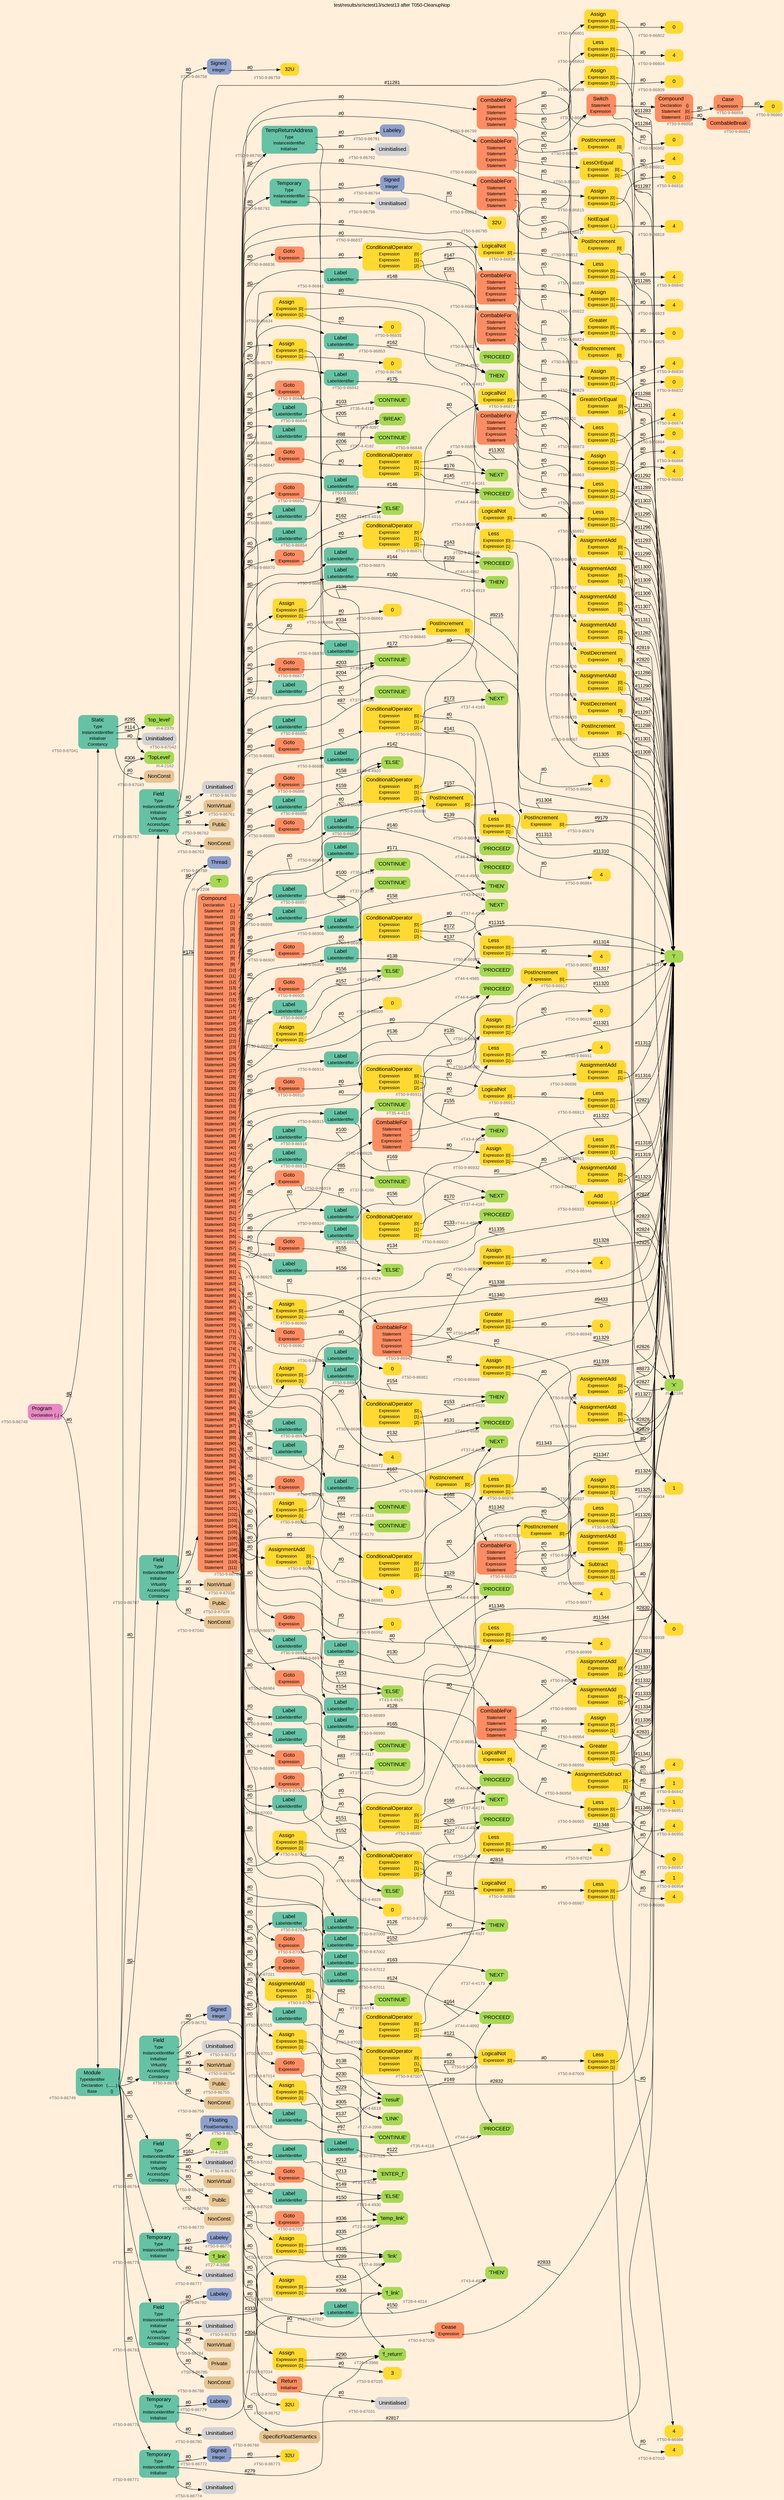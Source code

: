 digraph "test/results/sr/sctest13/sctest13 after T050-CleanupNop" {
label = "test/results/sr/sctest13/sctest13 after T050-CleanupNop"
labelloc = t
graph [
    rankdir = "LR"
    ranksep = 0.3
    bgcolor = antiquewhite1
    color = black
    fontcolor = black
    fontname = "Arial"
];
node [
    fontname = "Arial"
];
edge [
    fontname = "Arial"
];

// -------------------- node figure --------------------
// -------- block #T50-9-86748 ----------
"#T50-9-86748" [
    fillcolor = "/set28/4"
    xlabel = "#T50-9-86748"
    fontsize = "12"
    fontcolor = grey40
    shape = "plaintext"
    label = <<TABLE BORDER="0" CELLBORDER="0" CELLSPACING="0">
     <TR><TD><FONT COLOR="black" POINT-SIZE="15">Program</FONT></TD></TR>
     <TR><TD><FONT COLOR="black" POINT-SIZE="12">Declaration</FONT></TD><TD PORT="port0"><FONT COLOR="black" POINT-SIZE="12">{..}</FONT></TD></TR>
    </TABLE>>
    style = "rounded,filled"
];

// -------- block #T50-9-86749 ----------
"#T50-9-86749" [
    fillcolor = "/set28/1"
    xlabel = "#T50-9-86749"
    fontsize = "12"
    fontcolor = grey40
    shape = "plaintext"
    label = <<TABLE BORDER="0" CELLBORDER="0" CELLSPACING="0">
     <TR><TD><FONT COLOR="black" POINT-SIZE="15">Module</FONT></TD></TR>
     <TR><TD><FONT COLOR="black" POINT-SIZE="12">TypeIdentifier</FONT></TD><TD PORT="port0"></TD></TR>
     <TR><TD><FONT COLOR="black" POINT-SIZE="12">Declaration</FONT></TD><TD PORT="port1"><FONT COLOR="black" POINT-SIZE="12">{........}</FONT></TD></TR>
     <TR><TD><FONT COLOR="black" POINT-SIZE="12">Base</FONT></TD><TD PORT="port2"><FONT COLOR="black" POINT-SIZE="12">{}</FONT></TD></TR>
    </TABLE>>
    style = "rounded,filled"
];

// -------- block #I-4-2162 ----------
"#I-4-2162" [
    fillcolor = "/set28/5"
    xlabel = "#I-4-2162"
    fontsize = "12"
    fontcolor = grey40
    shape = "plaintext"
    label = <<TABLE BORDER="0" CELLBORDER="0" CELLSPACING="0">
     <TR><TD><FONT COLOR="black" POINT-SIZE="15">'TopLevel'</FONT></TD></TR>
    </TABLE>>
    style = "rounded,filled"
];

// -------- block #T50-9-86750 ----------
"#T50-9-86750" [
    fillcolor = "/set28/1"
    xlabel = "#T50-9-86750"
    fontsize = "12"
    fontcolor = grey40
    shape = "plaintext"
    label = <<TABLE BORDER="0" CELLBORDER="0" CELLSPACING="0">
     <TR><TD><FONT COLOR="black" POINT-SIZE="15">Field</FONT></TD></TR>
     <TR><TD><FONT COLOR="black" POINT-SIZE="12">Type</FONT></TD><TD PORT="port0"></TD></TR>
     <TR><TD><FONT COLOR="black" POINT-SIZE="12">InstanceIdentifier</FONT></TD><TD PORT="port1"></TD></TR>
     <TR><TD><FONT COLOR="black" POINT-SIZE="12">Initialiser</FONT></TD><TD PORT="port2"></TD></TR>
     <TR><TD><FONT COLOR="black" POINT-SIZE="12">Virtuality</FONT></TD><TD PORT="port3"></TD></TR>
     <TR><TD><FONT COLOR="black" POINT-SIZE="12">AccessSpec</FONT></TD><TD PORT="port4"></TD></TR>
     <TR><TD><FONT COLOR="black" POINT-SIZE="12">Constancy</FONT></TD><TD PORT="port5"></TD></TR>
    </TABLE>>
    style = "rounded,filled"
];

// -------- block #T50-9-86751 ----------
"#T50-9-86751" [
    fillcolor = "/set28/3"
    xlabel = "#T50-9-86751"
    fontsize = "12"
    fontcolor = grey40
    shape = "plaintext"
    label = <<TABLE BORDER="0" CELLBORDER="0" CELLSPACING="0">
     <TR><TD><FONT COLOR="black" POINT-SIZE="15">Signed</FONT></TD></TR>
     <TR><TD><FONT COLOR="black" POINT-SIZE="12">Integer</FONT></TD><TD PORT="port0"></TD></TR>
    </TABLE>>
    style = "rounded,filled"
];

// -------- block #T50-9-86752 ----------
"#T50-9-86752" [
    fillcolor = "/set28/6"
    xlabel = "#T50-9-86752"
    fontsize = "12"
    fontcolor = grey40
    shape = "plaintext"
    label = <<TABLE BORDER="0" CELLBORDER="0" CELLSPACING="0">
     <TR><TD><FONT COLOR="black" POINT-SIZE="15">32U</FONT></TD></TR>
    </TABLE>>
    style = "rounded,filled"
];

// -------- block #I-4-2169 ----------
"#I-4-2169" [
    fillcolor = "/set28/5"
    xlabel = "#I-4-2169"
    fontsize = "12"
    fontcolor = grey40
    shape = "plaintext"
    label = <<TABLE BORDER="0" CELLBORDER="0" CELLSPACING="0">
     <TR><TD><FONT COLOR="black" POINT-SIZE="15">'x'</FONT></TD></TR>
    </TABLE>>
    style = "rounded,filled"
];

// -------- block #T50-9-86753 ----------
"#T50-9-86753" [
    xlabel = "#T50-9-86753"
    fontsize = "12"
    fontcolor = grey40
    shape = "plaintext"
    label = <<TABLE BORDER="0" CELLBORDER="0" CELLSPACING="0">
     <TR><TD><FONT COLOR="black" POINT-SIZE="15">Uninitialised</FONT></TD></TR>
    </TABLE>>
    style = "rounded,filled"
];

// -------- block #T50-9-86754 ----------
"#T50-9-86754" [
    fillcolor = "/set28/7"
    xlabel = "#T50-9-86754"
    fontsize = "12"
    fontcolor = grey40
    shape = "plaintext"
    label = <<TABLE BORDER="0" CELLBORDER="0" CELLSPACING="0">
     <TR><TD><FONT COLOR="black" POINT-SIZE="15">NonVirtual</FONT></TD></TR>
    </TABLE>>
    style = "rounded,filled"
];

// -------- block #T50-9-86755 ----------
"#T50-9-86755" [
    fillcolor = "/set28/7"
    xlabel = "#T50-9-86755"
    fontsize = "12"
    fontcolor = grey40
    shape = "plaintext"
    label = <<TABLE BORDER="0" CELLBORDER="0" CELLSPACING="0">
     <TR><TD><FONT COLOR="black" POINT-SIZE="15">Public</FONT></TD></TR>
    </TABLE>>
    style = "rounded,filled"
];

// -------- block #T50-9-86756 ----------
"#T50-9-86756" [
    fillcolor = "/set28/7"
    xlabel = "#T50-9-86756"
    fontsize = "12"
    fontcolor = grey40
    shape = "plaintext"
    label = <<TABLE BORDER="0" CELLBORDER="0" CELLSPACING="0">
     <TR><TD><FONT COLOR="black" POINT-SIZE="15">NonConst</FONT></TD></TR>
    </TABLE>>
    style = "rounded,filled"
];

// -------- block #T50-9-86757 ----------
"#T50-9-86757" [
    fillcolor = "/set28/1"
    xlabel = "#T50-9-86757"
    fontsize = "12"
    fontcolor = grey40
    shape = "plaintext"
    label = <<TABLE BORDER="0" CELLBORDER="0" CELLSPACING="0">
     <TR><TD><FONT COLOR="black" POINT-SIZE="15">Field</FONT></TD></TR>
     <TR><TD><FONT COLOR="black" POINT-SIZE="12">Type</FONT></TD><TD PORT="port0"></TD></TR>
     <TR><TD><FONT COLOR="black" POINT-SIZE="12">InstanceIdentifier</FONT></TD><TD PORT="port1"></TD></TR>
     <TR><TD><FONT COLOR="black" POINT-SIZE="12">Initialiser</FONT></TD><TD PORT="port2"></TD></TR>
     <TR><TD><FONT COLOR="black" POINT-SIZE="12">Virtuality</FONT></TD><TD PORT="port3"></TD></TR>
     <TR><TD><FONT COLOR="black" POINT-SIZE="12">AccessSpec</FONT></TD><TD PORT="port4"></TD></TR>
     <TR><TD><FONT COLOR="black" POINT-SIZE="12">Constancy</FONT></TD><TD PORT="port5"></TD></TR>
    </TABLE>>
    style = "rounded,filled"
];

// -------- block #T50-9-86758 ----------
"#T50-9-86758" [
    fillcolor = "/set28/3"
    xlabel = "#T50-9-86758"
    fontsize = "12"
    fontcolor = grey40
    shape = "plaintext"
    label = <<TABLE BORDER="0" CELLBORDER="0" CELLSPACING="0">
     <TR><TD><FONT COLOR="black" POINT-SIZE="15">Signed</FONT></TD></TR>
     <TR><TD><FONT COLOR="black" POINT-SIZE="12">Integer</FONT></TD><TD PORT="port0"></TD></TR>
    </TABLE>>
    style = "rounded,filled"
];

// -------- block #T50-9-86759 ----------
"#T50-9-86759" [
    fillcolor = "/set28/6"
    xlabel = "#T50-9-86759"
    fontsize = "12"
    fontcolor = grey40
    shape = "plaintext"
    label = <<TABLE BORDER="0" CELLBORDER="0" CELLSPACING="0">
     <TR><TD><FONT COLOR="black" POINT-SIZE="15">32U</FONT></TD></TR>
    </TABLE>>
    style = "rounded,filled"
];

// -------- block #I-4-2177 ----------
"#I-4-2177" [
    fillcolor = "/set28/5"
    xlabel = "#I-4-2177"
    fontsize = "12"
    fontcolor = grey40
    shape = "plaintext"
    label = <<TABLE BORDER="0" CELLBORDER="0" CELLSPACING="0">
     <TR><TD><FONT COLOR="black" POINT-SIZE="15">'i'</FONT></TD></TR>
    </TABLE>>
    style = "rounded,filled"
];

// -------- block #T50-9-86760 ----------
"#T50-9-86760" [
    xlabel = "#T50-9-86760"
    fontsize = "12"
    fontcolor = grey40
    shape = "plaintext"
    label = <<TABLE BORDER="0" CELLBORDER="0" CELLSPACING="0">
     <TR><TD><FONT COLOR="black" POINT-SIZE="15">Uninitialised</FONT></TD></TR>
    </TABLE>>
    style = "rounded,filled"
];

// -------- block #T50-9-86761 ----------
"#T50-9-86761" [
    fillcolor = "/set28/7"
    xlabel = "#T50-9-86761"
    fontsize = "12"
    fontcolor = grey40
    shape = "plaintext"
    label = <<TABLE BORDER="0" CELLBORDER="0" CELLSPACING="0">
     <TR><TD><FONT COLOR="black" POINT-SIZE="15">NonVirtual</FONT></TD></TR>
    </TABLE>>
    style = "rounded,filled"
];

// -------- block #T50-9-86762 ----------
"#T50-9-86762" [
    fillcolor = "/set28/7"
    xlabel = "#T50-9-86762"
    fontsize = "12"
    fontcolor = grey40
    shape = "plaintext"
    label = <<TABLE BORDER="0" CELLBORDER="0" CELLSPACING="0">
     <TR><TD><FONT COLOR="black" POINT-SIZE="15">Public</FONT></TD></TR>
    </TABLE>>
    style = "rounded,filled"
];

// -------- block #T50-9-86763 ----------
"#T50-9-86763" [
    fillcolor = "/set28/7"
    xlabel = "#T50-9-86763"
    fontsize = "12"
    fontcolor = grey40
    shape = "plaintext"
    label = <<TABLE BORDER="0" CELLBORDER="0" CELLSPACING="0">
     <TR><TD><FONT COLOR="black" POINT-SIZE="15">NonConst</FONT></TD></TR>
    </TABLE>>
    style = "rounded,filled"
];

// -------- block #T50-9-86764 ----------
"#T50-9-86764" [
    fillcolor = "/set28/1"
    xlabel = "#T50-9-86764"
    fontsize = "12"
    fontcolor = grey40
    shape = "plaintext"
    label = <<TABLE BORDER="0" CELLBORDER="0" CELLSPACING="0">
     <TR><TD><FONT COLOR="black" POINT-SIZE="15">Field</FONT></TD></TR>
     <TR><TD><FONT COLOR="black" POINT-SIZE="12">Type</FONT></TD><TD PORT="port0"></TD></TR>
     <TR><TD><FONT COLOR="black" POINT-SIZE="12">InstanceIdentifier</FONT></TD><TD PORT="port1"></TD></TR>
     <TR><TD><FONT COLOR="black" POINT-SIZE="12">Initialiser</FONT></TD><TD PORT="port2"></TD></TR>
     <TR><TD><FONT COLOR="black" POINT-SIZE="12">Virtuality</FONT></TD><TD PORT="port3"></TD></TR>
     <TR><TD><FONT COLOR="black" POINT-SIZE="12">AccessSpec</FONT></TD><TD PORT="port4"></TD></TR>
     <TR><TD><FONT COLOR="black" POINT-SIZE="12">Constancy</FONT></TD><TD PORT="port5"></TD></TR>
    </TABLE>>
    style = "rounded,filled"
];

// -------- block #T50-9-86765 ----------
"#T50-9-86765" [
    fillcolor = "/set28/3"
    xlabel = "#T50-9-86765"
    fontsize = "12"
    fontcolor = grey40
    shape = "plaintext"
    label = <<TABLE BORDER="0" CELLBORDER="0" CELLSPACING="0">
     <TR><TD><FONT COLOR="black" POINT-SIZE="15">Floating</FONT></TD></TR>
     <TR><TD><FONT COLOR="black" POINT-SIZE="12">FloatSemantics</FONT></TD><TD PORT="port0"></TD></TR>
    </TABLE>>
    style = "rounded,filled"
];

// -------- block #T50-9-86766 ----------
"#T50-9-86766" [
    fillcolor = "/set28/7"
    xlabel = "#T50-9-86766"
    fontsize = "12"
    fontcolor = grey40
    shape = "plaintext"
    label = <<TABLE BORDER="0" CELLBORDER="0" CELLSPACING="0">
     <TR><TD><FONT COLOR="black" POINT-SIZE="15">SpecificFloatSemantics</FONT></TD></TR>
    </TABLE>>
    style = "rounded,filled"
];

// -------- block #I-4-2185 ----------
"#I-4-2185" [
    fillcolor = "/set28/5"
    xlabel = "#I-4-2185"
    fontsize = "12"
    fontcolor = grey40
    shape = "plaintext"
    label = <<TABLE BORDER="0" CELLBORDER="0" CELLSPACING="0">
     <TR><TD><FONT COLOR="black" POINT-SIZE="15">'fi'</FONT></TD></TR>
    </TABLE>>
    style = "rounded,filled"
];

// -------- block #T50-9-86767 ----------
"#T50-9-86767" [
    xlabel = "#T50-9-86767"
    fontsize = "12"
    fontcolor = grey40
    shape = "plaintext"
    label = <<TABLE BORDER="0" CELLBORDER="0" CELLSPACING="0">
     <TR><TD><FONT COLOR="black" POINT-SIZE="15">Uninitialised</FONT></TD></TR>
    </TABLE>>
    style = "rounded,filled"
];

// -------- block #T50-9-86768 ----------
"#T50-9-86768" [
    fillcolor = "/set28/7"
    xlabel = "#T50-9-86768"
    fontsize = "12"
    fontcolor = grey40
    shape = "plaintext"
    label = <<TABLE BORDER="0" CELLBORDER="0" CELLSPACING="0">
     <TR><TD><FONT COLOR="black" POINT-SIZE="15">NonVirtual</FONT></TD></TR>
    </TABLE>>
    style = "rounded,filled"
];

// -------- block #T50-9-86769 ----------
"#T50-9-86769" [
    fillcolor = "/set28/7"
    xlabel = "#T50-9-86769"
    fontsize = "12"
    fontcolor = grey40
    shape = "plaintext"
    label = <<TABLE BORDER="0" CELLBORDER="0" CELLSPACING="0">
     <TR><TD><FONT COLOR="black" POINT-SIZE="15">Public</FONT></TD></TR>
    </TABLE>>
    style = "rounded,filled"
];

// -------- block #T50-9-86770 ----------
"#T50-9-86770" [
    fillcolor = "/set28/7"
    xlabel = "#T50-9-86770"
    fontsize = "12"
    fontcolor = grey40
    shape = "plaintext"
    label = <<TABLE BORDER="0" CELLBORDER="0" CELLSPACING="0">
     <TR><TD><FONT COLOR="black" POINT-SIZE="15">NonConst</FONT></TD></TR>
    </TABLE>>
    style = "rounded,filled"
];

// -------- block #T50-9-86771 ----------
"#T50-9-86771" [
    fillcolor = "/set28/1"
    xlabel = "#T50-9-86771"
    fontsize = "12"
    fontcolor = grey40
    shape = "plaintext"
    label = <<TABLE BORDER="0" CELLBORDER="0" CELLSPACING="0">
     <TR><TD><FONT COLOR="black" POINT-SIZE="15">Temporary</FONT></TD></TR>
     <TR><TD><FONT COLOR="black" POINT-SIZE="12">Type</FONT></TD><TD PORT="port0"></TD></TR>
     <TR><TD><FONT COLOR="black" POINT-SIZE="12">InstanceIdentifier</FONT></TD><TD PORT="port1"></TD></TR>
     <TR><TD><FONT COLOR="black" POINT-SIZE="12">Initialiser</FONT></TD><TD PORT="port2"></TD></TR>
    </TABLE>>
    style = "rounded,filled"
];

// -------- block #T50-9-86772 ----------
"#T50-9-86772" [
    fillcolor = "/set28/3"
    xlabel = "#T50-9-86772"
    fontsize = "12"
    fontcolor = grey40
    shape = "plaintext"
    label = <<TABLE BORDER="0" CELLBORDER="0" CELLSPACING="0">
     <TR><TD><FONT COLOR="black" POINT-SIZE="15">Signed</FONT></TD></TR>
     <TR><TD><FONT COLOR="black" POINT-SIZE="12">Integer</FONT></TD><TD PORT="port0"></TD></TR>
    </TABLE>>
    style = "rounded,filled"
];

// -------- block #T50-9-86773 ----------
"#T50-9-86773" [
    fillcolor = "/set28/6"
    xlabel = "#T50-9-86773"
    fontsize = "12"
    fontcolor = grey40
    shape = "plaintext"
    label = <<TABLE BORDER="0" CELLBORDER="0" CELLSPACING="0">
     <TR><TD><FONT COLOR="black" POINT-SIZE="15">32U</FONT></TD></TR>
    </TABLE>>
    style = "rounded,filled"
];

// -------- block #T26-4-3986 ----------
"#T26-4-3986" [
    fillcolor = "/set28/5"
    xlabel = "#T26-4-3986"
    fontsize = "12"
    fontcolor = grey40
    shape = "plaintext"
    label = <<TABLE BORDER="0" CELLBORDER="0" CELLSPACING="0">
     <TR><TD><FONT COLOR="black" POINT-SIZE="15">'f_return'</FONT></TD></TR>
    </TABLE>>
    style = "rounded,filled"
];

// -------- block #T50-9-86774 ----------
"#T50-9-86774" [
    xlabel = "#T50-9-86774"
    fontsize = "12"
    fontcolor = grey40
    shape = "plaintext"
    label = <<TABLE BORDER="0" CELLBORDER="0" CELLSPACING="0">
     <TR><TD><FONT COLOR="black" POINT-SIZE="15">Uninitialised</FONT></TD></TR>
    </TABLE>>
    style = "rounded,filled"
];

// -------- block #T50-9-86775 ----------
"#T50-9-86775" [
    fillcolor = "/set28/1"
    xlabel = "#T50-9-86775"
    fontsize = "12"
    fontcolor = grey40
    shape = "plaintext"
    label = <<TABLE BORDER="0" CELLBORDER="0" CELLSPACING="0">
     <TR><TD><FONT COLOR="black" POINT-SIZE="15">Temporary</FONT></TD></TR>
     <TR><TD><FONT COLOR="black" POINT-SIZE="12">Type</FONT></TD><TD PORT="port0"></TD></TR>
     <TR><TD><FONT COLOR="black" POINT-SIZE="12">InstanceIdentifier</FONT></TD><TD PORT="port1"></TD></TR>
     <TR><TD><FONT COLOR="black" POINT-SIZE="12">Initialiser</FONT></TD><TD PORT="port2"></TD></TR>
    </TABLE>>
    style = "rounded,filled"
];

// -------- block #T50-9-86776 ----------
"#T50-9-86776" [
    fillcolor = "/set28/3"
    xlabel = "#T50-9-86776"
    fontsize = "12"
    fontcolor = grey40
    shape = "plaintext"
    label = <<TABLE BORDER="0" CELLBORDER="0" CELLSPACING="0">
     <TR><TD><FONT COLOR="black" POINT-SIZE="15">Labeley</FONT></TD></TR>
    </TABLE>>
    style = "rounded,filled"
];

// -------- block #T27-4-3998 ----------
"#T27-4-3998" [
    fillcolor = "/set28/5"
    xlabel = "#T27-4-3998"
    fontsize = "12"
    fontcolor = grey40
    shape = "plaintext"
    label = <<TABLE BORDER="0" CELLBORDER="0" CELLSPACING="0">
     <TR><TD><FONT COLOR="black" POINT-SIZE="15">'f_link'</FONT></TD></TR>
    </TABLE>>
    style = "rounded,filled"
];

// -------- block #T50-9-86777 ----------
"#T50-9-86777" [
    xlabel = "#T50-9-86777"
    fontsize = "12"
    fontcolor = grey40
    shape = "plaintext"
    label = <<TABLE BORDER="0" CELLBORDER="0" CELLSPACING="0">
     <TR><TD><FONT COLOR="black" POINT-SIZE="15">Uninitialised</FONT></TD></TR>
    </TABLE>>
    style = "rounded,filled"
];

// -------- block #T50-9-86778 ----------
"#T50-9-86778" [
    fillcolor = "/set28/1"
    xlabel = "#T50-9-86778"
    fontsize = "12"
    fontcolor = grey40
    shape = "plaintext"
    label = <<TABLE BORDER="0" CELLBORDER="0" CELLSPACING="0">
     <TR><TD><FONT COLOR="black" POINT-SIZE="15">Temporary</FONT></TD></TR>
     <TR><TD><FONT COLOR="black" POINT-SIZE="12">Type</FONT></TD><TD PORT="port0"></TD></TR>
     <TR><TD><FONT COLOR="black" POINT-SIZE="12">InstanceIdentifier</FONT></TD><TD PORT="port1"></TD></TR>
     <TR><TD><FONT COLOR="black" POINT-SIZE="12">Initialiser</FONT></TD><TD PORT="port2"></TD></TR>
    </TABLE>>
    style = "rounded,filled"
];

// -------- block #T50-9-86779 ----------
"#T50-9-86779" [
    fillcolor = "/set28/3"
    xlabel = "#T50-9-86779"
    fontsize = "12"
    fontcolor = grey40
    shape = "plaintext"
    label = <<TABLE BORDER="0" CELLBORDER="0" CELLSPACING="0">
     <TR><TD><FONT COLOR="black" POINT-SIZE="15">Labeley</FONT></TD></TR>
    </TABLE>>
    style = "rounded,filled"
];

// -------- block #T28-4-4014 ----------
"#T28-4-4014" [
    fillcolor = "/set28/5"
    xlabel = "#T28-4-4014"
    fontsize = "12"
    fontcolor = grey40
    shape = "plaintext"
    label = <<TABLE BORDER="0" CELLBORDER="0" CELLSPACING="0">
     <TR><TD><FONT COLOR="black" POINT-SIZE="15">'f_link'</FONT></TD></TR>
    </TABLE>>
    style = "rounded,filled"
];

// -------- block #T50-9-86780 ----------
"#T50-9-86780" [
    xlabel = "#T50-9-86780"
    fontsize = "12"
    fontcolor = grey40
    shape = "plaintext"
    label = <<TABLE BORDER="0" CELLBORDER="0" CELLSPACING="0">
     <TR><TD><FONT COLOR="black" POINT-SIZE="15">Uninitialised</FONT></TD></TR>
    </TABLE>>
    style = "rounded,filled"
];

// -------- block #T50-9-86781 ----------
"#T50-9-86781" [
    fillcolor = "/set28/1"
    xlabel = "#T50-9-86781"
    fontsize = "12"
    fontcolor = grey40
    shape = "plaintext"
    label = <<TABLE BORDER="0" CELLBORDER="0" CELLSPACING="0">
     <TR><TD><FONT COLOR="black" POINT-SIZE="15">Field</FONT></TD></TR>
     <TR><TD><FONT COLOR="black" POINT-SIZE="12">Type</FONT></TD><TD PORT="port0"></TD></TR>
     <TR><TD><FONT COLOR="black" POINT-SIZE="12">InstanceIdentifier</FONT></TD><TD PORT="port1"></TD></TR>
     <TR><TD><FONT COLOR="black" POINT-SIZE="12">Initialiser</FONT></TD><TD PORT="port2"></TD></TR>
     <TR><TD><FONT COLOR="black" POINT-SIZE="12">Virtuality</FONT></TD><TD PORT="port3"></TD></TR>
     <TR><TD><FONT COLOR="black" POINT-SIZE="12">AccessSpec</FONT></TD><TD PORT="port4"></TD></TR>
     <TR><TD><FONT COLOR="black" POINT-SIZE="12">Constancy</FONT></TD><TD PORT="port5"></TD></TR>
    </TABLE>>
    style = "rounded,filled"
];

// -------- block #T50-9-86782 ----------
"#T50-9-86782" [
    fillcolor = "/set28/3"
    xlabel = "#T50-9-86782"
    fontsize = "12"
    fontcolor = grey40
    shape = "plaintext"
    label = <<TABLE BORDER="0" CELLBORDER="0" CELLSPACING="0">
     <TR><TD><FONT COLOR="black" POINT-SIZE="15">Labeley</FONT></TD></TR>
    </TABLE>>
    style = "rounded,filled"
];

// -------- block #T27-4-3996 ----------
"#T27-4-3996" [
    fillcolor = "/set28/5"
    xlabel = "#T27-4-3996"
    fontsize = "12"
    fontcolor = grey40
    shape = "plaintext"
    label = <<TABLE BORDER="0" CELLBORDER="0" CELLSPACING="0">
     <TR><TD><FONT COLOR="black" POINT-SIZE="15">'link'</FONT></TD></TR>
    </TABLE>>
    style = "rounded,filled"
];

// -------- block #T50-9-86783 ----------
"#T50-9-86783" [
    xlabel = "#T50-9-86783"
    fontsize = "12"
    fontcolor = grey40
    shape = "plaintext"
    label = <<TABLE BORDER="0" CELLBORDER="0" CELLSPACING="0">
     <TR><TD><FONT COLOR="black" POINT-SIZE="15">Uninitialised</FONT></TD></TR>
    </TABLE>>
    style = "rounded,filled"
];

// -------- block #T50-9-86784 ----------
"#T50-9-86784" [
    fillcolor = "/set28/7"
    xlabel = "#T50-9-86784"
    fontsize = "12"
    fontcolor = grey40
    shape = "plaintext"
    label = <<TABLE BORDER="0" CELLBORDER="0" CELLSPACING="0">
     <TR><TD><FONT COLOR="black" POINT-SIZE="15">NonVirtual</FONT></TD></TR>
    </TABLE>>
    style = "rounded,filled"
];

// -------- block #T50-9-86785 ----------
"#T50-9-86785" [
    fillcolor = "/set28/7"
    xlabel = "#T50-9-86785"
    fontsize = "12"
    fontcolor = grey40
    shape = "plaintext"
    label = <<TABLE BORDER="0" CELLBORDER="0" CELLSPACING="0">
     <TR><TD><FONT COLOR="black" POINT-SIZE="15">Private</FONT></TD></TR>
    </TABLE>>
    style = "rounded,filled"
];

// -------- block #T50-9-86786 ----------
"#T50-9-86786" [
    fillcolor = "/set28/7"
    xlabel = "#T50-9-86786"
    fontsize = "12"
    fontcolor = grey40
    shape = "plaintext"
    label = <<TABLE BORDER="0" CELLBORDER="0" CELLSPACING="0">
     <TR><TD><FONT COLOR="black" POINT-SIZE="15">NonConst</FONT></TD></TR>
    </TABLE>>
    style = "rounded,filled"
];

// -------- block #T50-9-86787 ----------
"#T50-9-86787" [
    fillcolor = "/set28/1"
    xlabel = "#T50-9-86787"
    fontsize = "12"
    fontcolor = grey40
    shape = "plaintext"
    label = <<TABLE BORDER="0" CELLBORDER="0" CELLSPACING="0">
     <TR><TD><FONT COLOR="black" POINT-SIZE="15">Field</FONT></TD></TR>
     <TR><TD><FONT COLOR="black" POINT-SIZE="12">Type</FONT></TD><TD PORT="port0"></TD></TR>
     <TR><TD><FONT COLOR="black" POINT-SIZE="12">InstanceIdentifier</FONT></TD><TD PORT="port1"></TD></TR>
     <TR><TD><FONT COLOR="black" POINT-SIZE="12">Initialiser</FONT></TD><TD PORT="port2"></TD></TR>
     <TR><TD><FONT COLOR="black" POINT-SIZE="12">Virtuality</FONT></TD><TD PORT="port3"></TD></TR>
     <TR><TD><FONT COLOR="black" POINT-SIZE="12">AccessSpec</FONT></TD><TD PORT="port4"></TD></TR>
     <TR><TD><FONT COLOR="black" POINT-SIZE="12">Constancy</FONT></TD><TD PORT="port5"></TD></TR>
    </TABLE>>
    style = "rounded,filled"
];

// -------- block #T50-9-86788 ----------
"#T50-9-86788" [
    fillcolor = "/set28/3"
    xlabel = "#T50-9-86788"
    fontsize = "12"
    fontcolor = grey40
    shape = "plaintext"
    label = <<TABLE BORDER="0" CELLBORDER="0" CELLSPACING="0">
     <TR><TD><FONT COLOR="black" POINT-SIZE="15">Thread</FONT></TD></TR>
    </TABLE>>
    style = "rounded,filled"
];

// -------- block #I-4-2208 ----------
"#I-4-2208" [
    fillcolor = "/set28/5"
    xlabel = "#I-4-2208"
    fontsize = "12"
    fontcolor = grey40
    shape = "plaintext"
    label = <<TABLE BORDER="0" CELLBORDER="0" CELLSPACING="0">
     <TR><TD><FONT COLOR="black" POINT-SIZE="15">'T'</FONT></TD></TR>
    </TABLE>>
    style = "rounded,filled"
];

// -------- block #T50-9-86789 ----------
"#T50-9-86789" [
    fillcolor = "/set28/2"
    xlabel = "#T50-9-86789"
    fontsize = "12"
    fontcolor = grey40
    shape = "plaintext"
    label = <<TABLE BORDER="0" CELLBORDER="0" CELLSPACING="0">
     <TR><TD><FONT COLOR="black" POINT-SIZE="15">Compound</FONT></TD></TR>
     <TR><TD><FONT COLOR="black" POINT-SIZE="12">Declaration</FONT></TD><TD PORT="port0"><FONT COLOR="black" POINT-SIZE="12">{..}</FONT></TD></TR>
     <TR><TD><FONT COLOR="black" POINT-SIZE="12">Statement</FONT></TD><TD PORT="port1"><FONT COLOR="black" POINT-SIZE="12">[0]</FONT></TD></TR>
     <TR><TD><FONT COLOR="black" POINT-SIZE="12">Statement</FONT></TD><TD PORT="port2"><FONT COLOR="black" POINT-SIZE="12">[1]</FONT></TD></TR>
     <TR><TD><FONT COLOR="black" POINT-SIZE="12">Statement</FONT></TD><TD PORT="port3"><FONT COLOR="black" POINT-SIZE="12">[2]</FONT></TD></TR>
     <TR><TD><FONT COLOR="black" POINT-SIZE="12">Statement</FONT></TD><TD PORT="port4"><FONT COLOR="black" POINT-SIZE="12">[3]</FONT></TD></TR>
     <TR><TD><FONT COLOR="black" POINT-SIZE="12">Statement</FONT></TD><TD PORT="port5"><FONT COLOR="black" POINT-SIZE="12">[4]</FONT></TD></TR>
     <TR><TD><FONT COLOR="black" POINT-SIZE="12">Statement</FONT></TD><TD PORT="port6"><FONT COLOR="black" POINT-SIZE="12">[5]</FONT></TD></TR>
     <TR><TD><FONT COLOR="black" POINT-SIZE="12">Statement</FONT></TD><TD PORT="port7"><FONT COLOR="black" POINT-SIZE="12">[6]</FONT></TD></TR>
     <TR><TD><FONT COLOR="black" POINT-SIZE="12">Statement</FONT></TD><TD PORT="port8"><FONT COLOR="black" POINT-SIZE="12">[7]</FONT></TD></TR>
     <TR><TD><FONT COLOR="black" POINT-SIZE="12">Statement</FONT></TD><TD PORT="port9"><FONT COLOR="black" POINT-SIZE="12">[8]</FONT></TD></TR>
     <TR><TD><FONT COLOR="black" POINT-SIZE="12">Statement</FONT></TD><TD PORT="port10"><FONT COLOR="black" POINT-SIZE="12">[9]</FONT></TD></TR>
     <TR><TD><FONT COLOR="black" POINT-SIZE="12">Statement</FONT></TD><TD PORT="port11"><FONT COLOR="black" POINT-SIZE="12">[10]</FONT></TD></TR>
     <TR><TD><FONT COLOR="black" POINT-SIZE="12">Statement</FONT></TD><TD PORT="port12"><FONT COLOR="black" POINT-SIZE="12">[11]</FONT></TD></TR>
     <TR><TD><FONT COLOR="black" POINT-SIZE="12">Statement</FONT></TD><TD PORT="port13"><FONT COLOR="black" POINT-SIZE="12">[12]</FONT></TD></TR>
     <TR><TD><FONT COLOR="black" POINT-SIZE="12">Statement</FONT></TD><TD PORT="port14"><FONT COLOR="black" POINT-SIZE="12">[13]</FONT></TD></TR>
     <TR><TD><FONT COLOR="black" POINT-SIZE="12">Statement</FONT></TD><TD PORT="port15"><FONT COLOR="black" POINT-SIZE="12">[14]</FONT></TD></TR>
     <TR><TD><FONT COLOR="black" POINT-SIZE="12">Statement</FONT></TD><TD PORT="port16"><FONT COLOR="black" POINT-SIZE="12">[15]</FONT></TD></TR>
     <TR><TD><FONT COLOR="black" POINT-SIZE="12">Statement</FONT></TD><TD PORT="port17"><FONT COLOR="black" POINT-SIZE="12">[16]</FONT></TD></TR>
     <TR><TD><FONT COLOR="black" POINT-SIZE="12">Statement</FONT></TD><TD PORT="port18"><FONT COLOR="black" POINT-SIZE="12">[17]</FONT></TD></TR>
     <TR><TD><FONT COLOR="black" POINT-SIZE="12">Statement</FONT></TD><TD PORT="port19"><FONT COLOR="black" POINT-SIZE="12">[18]</FONT></TD></TR>
     <TR><TD><FONT COLOR="black" POINT-SIZE="12">Statement</FONT></TD><TD PORT="port20"><FONT COLOR="black" POINT-SIZE="12">[19]</FONT></TD></TR>
     <TR><TD><FONT COLOR="black" POINT-SIZE="12">Statement</FONT></TD><TD PORT="port21"><FONT COLOR="black" POINT-SIZE="12">[20]</FONT></TD></TR>
     <TR><TD><FONT COLOR="black" POINT-SIZE="12">Statement</FONT></TD><TD PORT="port22"><FONT COLOR="black" POINT-SIZE="12">[21]</FONT></TD></TR>
     <TR><TD><FONT COLOR="black" POINT-SIZE="12">Statement</FONT></TD><TD PORT="port23"><FONT COLOR="black" POINT-SIZE="12">[22]</FONT></TD></TR>
     <TR><TD><FONT COLOR="black" POINT-SIZE="12">Statement</FONT></TD><TD PORT="port24"><FONT COLOR="black" POINT-SIZE="12">[23]</FONT></TD></TR>
     <TR><TD><FONT COLOR="black" POINT-SIZE="12">Statement</FONT></TD><TD PORT="port25"><FONT COLOR="black" POINT-SIZE="12">[24]</FONT></TD></TR>
     <TR><TD><FONT COLOR="black" POINT-SIZE="12">Statement</FONT></TD><TD PORT="port26"><FONT COLOR="black" POINT-SIZE="12">[25]</FONT></TD></TR>
     <TR><TD><FONT COLOR="black" POINT-SIZE="12">Statement</FONT></TD><TD PORT="port27"><FONT COLOR="black" POINT-SIZE="12">[26]</FONT></TD></TR>
     <TR><TD><FONT COLOR="black" POINT-SIZE="12">Statement</FONT></TD><TD PORT="port28"><FONT COLOR="black" POINT-SIZE="12">[27]</FONT></TD></TR>
     <TR><TD><FONT COLOR="black" POINT-SIZE="12">Statement</FONT></TD><TD PORT="port29"><FONT COLOR="black" POINT-SIZE="12">[28]</FONT></TD></TR>
     <TR><TD><FONT COLOR="black" POINT-SIZE="12">Statement</FONT></TD><TD PORT="port30"><FONT COLOR="black" POINT-SIZE="12">[29]</FONT></TD></TR>
     <TR><TD><FONT COLOR="black" POINT-SIZE="12">Statement</FONT></TD><TD PORT="port31"><FONT COLOR="black" POINT-SIZE="12">[30]</FONT></TD></TR>
     <TR><TD><FONT COLOR="black" POINT-SIZE="12">Statement</FONT></TD><TD PORT="port32"><FONT COLOR="black" POINT-SIZE="12">[31]</FONT></TD></TR>
     <TR><TD><FONT COLOR="black" POINT-SIZE="12">Statement</FONT></TD><TD PORT="port33"><FONT COLOR="black" POINT-SIZE="12">[32]</FONT></TD></TR>
     <TR><TD><FONT COLOR="black" POINT-SIZE="12">Statement</FONT></TD><TD PORT="port34"><FONT COLOR="black" POINT-SIZE="12">[33]</FONT></TD></TR>
     <TR><TD><FONT COLOR="black" POINT-SIZE="12">Statement</FONT></TD><TD PORT="port35"><FONT COLOR="black" POINT-SIZE="12">[34]</FONT></TD></TR>
     <TR><TD><FONT COLOR="black" POINT-SIZE="12">Statement</FONT></TD><TD PORT="port36"><FONT COLOR="black" POINT-SIZE="12">[35]</FONT></TD></TR>
     <TR><TD><FONT COLOR="black" POINT-SIZE="12">Statement</FONT></TD><TD PORT="port37"><FONT COLOR="black" POINT-SIZE="12">[36]</FONT></TD></TR>
     <TR><TD><FONT COLOR="black" POINT-SIZE="12">Statement</FONT></TD><TD PORT="port38"><FONT COLOR="black" POINT-SIZE="12">[37]</FONT></TD></TR>
     <TR><TD><FONT COLOR="black" POINT-SIZE="12">Statement</FONT></TD><TD PORT="port39"><FONT COLOR="black" POINT-SIZE="12">[38]</FONT></TD></TR>
     <TR><TD><FONT COLOR="black" POINT-SIZE="12">Statement</FONT></TD><TD PORT="port40"><FONT COLOR="black" POINT-SIZE="12">[39]</FONT></TD></TR>
     <TR><TD><FONT COLOR="black" POINT-SIZE="12">Statement</FONT></TD><TD PORT="port41"><FONT COLOR="black" POINT-SIZE="12">[40]</FONT></TD></TR>
     <TR><TD><FONT COLOR="black" POINT-SIZE="12">Statement</FONT></TD><TD PORT="port42"><FONT COLOR="black" POINT-SIZE="12">[41]</FONT></TD></TR>
     <TR><TD><FONT COLOR="black" POINT-SIZE="12">Statement</FONT></TD><TD PORT="port43"><FONT COLOR="black" POINT-SIZE="12">[42]</FONT></TD></TR>
     <TR><TD><FONT COLOR="black" POINT-SIZE="12">Statement</FONT></TD><TD PORT="port44"><FONT COLOR="black" POINT-SIZE="12">[43]</FONT></TD></TR>
     <TR><TD><FONT COLOR="black" POINT-SIZE="12">Statement</FONT></TD><TD PORT="port45"><FONT COLOR="black" POINT-SIZE="12">[44]</FONT></TD></TR>
     <TR><TD><FONT COLOR="black" POINT-SIZE="12">Statement</FONT></TD><TD PORT="port46"><FONT COLOR="black" POINT-SIZE="12">[45]</FONT></TD></TR>
     <TR><TD><FONT COLOR="black" POINT-SIZE="12">Statement</FONT></TD><TD PORT="port47"><FONT COLOR="black" POINT-SIZE="12">[46]</FONT></TD></TR>
     <TR><TD><FONT COLOR="black" POINT-SIZE="12">Statement</FONT></TD><TD PORT="port48"><FONT COLOR="black" POINT-SIZE="12">[47]</FONT></TD></TR>
     <TR><TD><FONT COLOR="black" POINT-SIZE="12">Statement</FONT></TD><TD PORT="port49"><FONT COLOR="black" POINT-SIZE="12">[48]</FONT></TD></TR>
     <TR><TD><FONT COLOR="black" POINT-SIZE="12">Statement</FONT></TD><TD PORT="port50"><FONT COLOR="black" POINT-SIZE="12">[49]</FONT></TD></TR>
     <TR><TD><FONT COLOR="black" POINT-SIZE="12">Statement</FONT></TD><TD PORT="port51"><FONT COLOR="black" POINT-SIZE="12">[50]</FONT></TD></TR>
     <TR><TD><FONT COLOR="black" POINT-SIZE="12">Statement</FONT></TD><TD PORT="port52"><FONT COLOR="black" POINT-SIZE="12">[51]</FONT></TD></TR>
     <TR><TD><FONT COLOR="black" POINT-SIZE="12">Statement</FONT></TD><TD PORT="port53"><FONT COLOR="black" POINT-SIZE="12">[52]</FONT></TD></TR>
     <TR><TD><FONT COLOR="black" POINT-SIZE="12">Statement</FONT></TD><TD PORT="port54"><FONT COLOR="black" POINT-SIZE="12">[53]</FONT></TD></TR>
     <TR><TD><FONT COLOR="black" POINT-SIZE="12">Statement</FONT></TD><TD PORT="port55"><FONT COLOR="black" POINT-SIZE="12">[54]</FONT></TD></TR>
     <TR><TD><FONT COLOR="black" POINT-SIZE="12">Statement</FONT></TD><TD PORT="port56"><FONT COLOR="black" POINT-SIZE="12">[55]</FONT></TD></TR>
     <TR><TD><FONT COLOR="black" POINT-SIZE="12">Statement</FONT></TD><TD PORT="port57"><FONT COLOR="black" POINT-SIZE="12">[56]</FONT></TD></TR>
     <TR><TD><FONT COLOR="black" POINT-SIZE="12">Statement</FONT></TD><TD PORT="port58"><FONT COLOR="black" POINT-SIZE="12">[57]</FONT></TD></TR>
     <TR><TD><FONT COLOR="black" POINT-SIZE="12">Statement</FONT></TD><TD PORT="port59"><FONT COLOR="black" POINT-SIZE="12">[58]</FONT></TD></TR>
     <TR><TD><FONT COLOR="black" POINT-SIZE="12">Statement</FONT></TD><TD PORT="port60"><FONT COLOR="black" POINT-SIZE="12">[59]</FONT></TD></TR>
     <TR><TD><FONT COLOR="black" POINT-SIZE="12">Statement</FONT></TD><TD PORT="port61"><FONT COLOR="black" POINT-SIZE="12">[60]</FONT></TD></TR>
     <TR><TD><FONT COLOR="black" POINT-SIZE="12">Statement</FONT></TD><TD PORT="port62"><FONT COLOR="black" POINT-SIZE="12">[61]</FONT></TD></TR>
     <TR><TD><FONT COLOR="black" POINT-SIZE="12">Statement</FONT></TD><TD PORT="port63"><FONT COLOR="black" POINT-SIZE="12">[62]</FONT></TD></TR>
     <TR><TD><FONT COLOR="black" POINT-SIZE="12">Statement</FONT></TD><TD PORT="port64"><FONT COLOR="black" POINT-SIZE="12">[63]</FONT></TD></TR>
     <TR><TD><FONT COLOR="black" POINT-SIZE="12">Statement</FONT></TD><TD PORT="port65"><FONT COLOR="black" POINT-SIZE="12">[64]</FONT></TD></TR>
     <TR><TD><FONT COLOR="black" POINT-SIZE="12">Statement</FONT></TD><TD PORT="port66"><FONT COLOR="black" POINT-SIZE="12">[65]</FONT></TD></TR>
     <TR><TD><FONT COLOR="black" POINT-SIZE="12">Statement</FONT></TD><TD PORT="port67"><FONT COLOR="black" POINT-SIZE="12">[66]</FONT></TD></TR>
     <TR><TD><FONT COLOR="black" POINT-SIZE="12">Statement</FONT></TD><TD PORT="port68"><FONT COLOR="black" POINT-SIZE="12">[67]</FONT></TD></TR>
     <TR><TD><FONT COLOR="black" POINT-SIZE="12">Statement</FONT></TD><TD PORT="port69"><FONT COLOR="black" POINT-SIZE="12">[68]</FONT></TD></TR>
     <TR><TD><FONT COLOR="black" POINT-SIZE="12">Statement</FONT></TD><TD PORT="port70"><FONT COLOR="black" POINT-SIZE="12">[69]</FONT></TD></TR>
     <TR><TD><FONT COLOR="black" POINT-SIZE="12">Statement</FONT></TD><TD PORT="port71"><FONT COLOR="black" POINT-SIZE="12">[70]</FONT></TD></TR>
     <TR><TD><FONT COLOR="black" POINT-SIZE="12">Statement</FONT></TD><TD PORT="port72"><FONT COLOR="black" POINT-SIZE="12">[71]</FONT></TD></TR>
     <TR><TD><FONT COLOR="black" POINT-SIZE="12">Statement</FONT></TD><TD PORT="port73"><FONT COLOR="black" POINT-SIZE="12">[72]</FONT></TD></TR>
     <TR><TD><FONT COLOR="black" POINT-SIZE="12">Statement</FONT></TD><TD PORT="port74"><FONT COLOR="black" POINT-SIZE="12">[73]</FONT></TD></TR>
     <TR><TD><FONT COLOR="black" POINT-SIZE="12">Statement</FONT></TD><TD PORT="port75"><FONT COLOR="black" POINT-SIZE="12">[74]</FONT></TD></TR>
     <TR><TD><FONT COLOR="black" POINT-SIZE="12">Statement</FONT></TD><TD PORT="port76"><FONT COLOR="black" POINT-SIZE="12">[75]</FONT></TD></TR>
     <TR><TD><FONT COLOR="black" POINT-SIZE="12">Statement</FONT></TD><TD PORT="port77"><FONT COLOR="black" POINT-SIZE="12">[76]</FONT></TD></TR>
     <TR><TD><FONT COLOR="black" POINT-SIZE="12">Statement</FONT></TD><TD PORT="port78"><FONT COLOR="black" POINT-SIZE="12">[77]</FONT></TD></TR>
     <TR><TD><FONT COLOR="black" POINT-SIZE="12">Statement</FONT></TD><TD PORT="port79"><FONT COLOR="black" POINT-SIZE="12">[78]</FONT></TD></TR>
     <TR><TD><FONT COLOR="black" POINT-SIZE="12">Statement</FONT></TD><TD PORT="port80"><FONT COLOR="black" POINT-SIZE="12">[79]</FONT></TD></TR>
     <TR><TD><FONT COLOR="black" POINT-SIZE="12">Statement</FONT></TD><TD PORT="port81"><FONT COLOR="black" POINT-SIZE="12">[80]</FONT></TD></TR>
     <TR><TD><FONT COLOR="black" POINT-SIZE="12">Statement</FONT></TD><TD PORT="port82"><FONT COLOR="black" POINT-SIZE="12">[81]</FONT></TD></TR>
     <TR><TD><FONT COLOR="black" POINT-SIZE="12">Statement</FONT></TD><TD PORT="port83"><FONT COLOR="black" POINT-SIZE="12">[82]</FONT></TD></TR>
     <TR><TD><FONT COLOR="black" POINT-SIZE="12">Statement</FONT></TD><TD PORT="port84"><FONT COLOR="black" POINT-SIZE="12">[83]</FONT></TD></TR>
     <TR><TD><FONT COLOR="black" POINT-SIZE="12">Statement</FONT></TD><TD PORT="port85"><FONT COLOR="black" POINT-SIZE="12">[84]</FONT></TD></TR>
     <TR><TD><FONT COLOR="black" POINT-SIZE="12">Statement</FONT></TD><TD PORT="port86"><FONT COLOR="black" POINT-SIZE="12">[85]</FONT></TD></TR>
     <TR><TD><FONT COLOR="black" POINT-SIZE="12">Statement</FONT></TD><TD PORT="port87"><FONT COLOR="black" POINT-SIZE="12">[86]</FONT></TD></TR>
     <TR><TD><FONT COLOR="black" POINT-SIZE="12">Statement</FONT></TD><TD PORT="port88"><FONT COLOR="black" POINT-SIZE="12">[87]</FONT></TD></TR>
     <TR><TD><FONT COLOR="black" POINT-SIZE="12">Statement</FONT></TD><TD PORT="port89"><FONT COLOR="black" POINT-SIZE="12">[88]</FONT></TD></TR>
     <TR><TD><FONT COLOR="black" POINT-SIZE="12">Statement</FONT></TD><TD PORT="port90"><FONT COLOR="black" POINT-SIZE="12">[89]</FONT></TD></TR>
     <TR><TD><FONT COLOR="black" POINT-SIZE="12">Statement</FONT></TD><TD PORT="port91"><FONT COLOR="black" POINT-SIZE="12">[90]</FONT></TD></TR>
     <TR><TD><FONT COLOR="black" POINT-SIZE="12">Statement</FONT></TD><TD PORT="port92"><FONT COLOR="black" POINT-SIZE="12">[91]</FONT></TD></TR>
     <TR><TD><FONT COLOR="black" POINT-SIZE="12">Statement</FONT></TD><TD PORT="port93"><FONT COLOR="black" POINT-SIZE="12">[92]</FONT></TD></TR>
     <TR><TD><FONT COLOR="black" POINT-SIZE="12">Statement</FONT></TD><TD PORT="port94"><FONT COLOR="black" POINT-SIZE="12">[93]</FONT></TD></TR>
     <TR><TD><FONT COLOR="black" POINT-SIZE="12">Statement</FONT></TD><TD PORT="port95"><FONT COLOR="black" POINT-SIZE="12">[94]</FONT></TD></TR>
     <TR><TD><FONT COLOR="black" POINT-SIZE="12">Statement</FONT></TD><TD PORT="port96"><FONT COLOR="black" POINT-SIZE="12">[95]</FONT></TD></TR>
     <TR><TD><FONT COLOR="black" POINT-SIZE="12">Statement</FONT></TD><TD PORT="port97"><FONT COLOR="black" POINT-SIZE="12">[96]</FONT></TD></TR>
     <TR><TD><FONT COLOR="black" POINT-SIZE="12">Statement</FONT></TD><TD PORT="port98"><FONT COLOR="black" POINT-SIZE="12">[97]</FONT></TD></TR>
     <TR><TD><FONT COLOR="black" POINT-SIZE="12">Statement</FONT></TD><TD PORT="port99"><FONT COLOR="black" POINT-SIZE="12">[98]</FONT></TD></TR>
     <TR><TD><FONT COLOR="black" POINT-SIZE="12">Statement</FONT></TD><TD PORT="port100"><FONT COLOR="black" POINT-SIZE="12">[99]</FONT></TD></TR>
     <TR><TD><FONT COLOR="black" POINT-SIZE="12">Statement</FONT></TD><TD PORT="port101"><FONT COLOR="black" POINT-SIZE="12">[100]</FONT></TD></TR>
     <TR><TD><FONT COLOR="black" POINT-SIZE="12">Statement</FONT></TD><TD PORT="port102"><FONT COLOR="black" POINT-SIZE="12">[101]</FONT></TD></TR>
     <TR><TD><FONT COLOR="black" POINT-SIZE="12">Statement</FONT></TD><TD PORT="port103"><FONT COLOR="black" POINT-SIZE="12">[102]</FONT></TD></TR>
     <TR><TD><FONT COLOR="black" POINT-SIZE="12">Statement</FONT></TD><TD PORT="port104"><FONT COLOR="black" POINT-SIZE="12">[103]</FONT></TD></TR>
     <TR><TD><FONT COLOR="black" POINT-SIZE="12">Statement</FONT></TD><TD PORT="port105"><FONT COLOR="black" POINT-SIZE="12">[104]</FONT></TD></TR>
     <TR><TD><FONT COLOR="black" POINT-SIZE="12">Statement</FONT></TD><TD PORT="port106"><FONT COLOR="black" POINT-SIZE="12">[105]</FONT></TD></TR>
     <TR><TD><FONT COLOR="black" POINT-SIZE="12">Statement</FONT></TD><TD PORT="port107"><FONT COLOR="black" POINT-SIZE="12">[106]</FONT></TD></TR>
     <TR><TD><FONT COLOR="black" POINT-SIZE="12">Statement</FONT></TD><TD PORT="port108"><FONT COLOR="black" POINT-SIZE="12">[107]</FONT></TD></TR>
     <TR><TD><FONT COLOR="black" POINT-SIZE="12">Statement</FONT></TD><TD PORT="port109"><FONT COLOR="black" POINT-SIZE="12">[108]</FONT></TD></TR>
     <TR><TD><FONT COLOR="black" POINT-SIZE="12">Statement</FONT></TD><TD PORT="port110"><FONT COLOR="black" POINT-SIZE="12">[109]</FONT></TD></TR>
     <TR><TD><FONT COLOR="black" POINT-SIZE="12">Statement</FONT></TD><TD PORT="port111"><FONT COLOR="black" POINT-SIZE="12">[110]</FONT></TD></TR>
     <TR><TD><FONT COLOR="black" POINT-SIZE="12">Statement</FONT></TD><TD PORT="port112"><FONT COLOR="black" POINT-SIZE="12">[111]</FONT></TD></TR>
    </TABLE>>
    style = "rounded,filled"
];

// -------- block #T50-9-86790 ----------
"#T50-9-86790" [
    fillcolor = "/set28/1"
    xlabel = "#T50-9-86790"
    fontsize = "12"
    fontcolor = grey40
    shape = "plaintext"
    label = <<TABLE BORDER="0" CELLBORDER="0" CELLSPACING="0">
     <TR><TD><FONT COLOR="black" POINT-SIZE="15">TempReturnAddress</FONT></TD></TR>
     <TR><TD><FONT COLOR="black" POINT-SIZE="12">Type</FONT></TD><TD PORT="port0"></TD></TR>
     <TR><TD><FONT COLOR="black" POINT-SIZE="12">InstanceIdentifier</FONT></TD><TD PORT="port1"></TD></TR>
     <TR><TD><FONT COLOR="black" POINT-SIZE="12">Initialiser</FONT></TD><TD PORT="port2"></TD></TR>
    </TABLE>>
    style = "rounded,filled"
];

// -------- block #T50-9-86791 ----------
"#T50-9-86791" [
    fillcolor = "/set28/3"
    xlabel = "#T50-9-86791"
    fontsize = "12"
    fontcolor = grey40
    shape = "plaintext"
    label = <<TABLE BORDER="0" CELLBORDER="0" CELLSPACING="0">
     <TR><TD><FONT COLOR="black" POINT-SIZE="15">Labeley</FONT></TD></TR>
    </TABLE>>
    style = "rounded,filled"
];

// -------- block #T27-4-3997 ----------
"#T27-4-3997" [
    fillcolor = "/set28/5"
    xlabel = "#T27-4-3997"
    fontsize = "12"
    fontcolor = grey40
    shape = "plaintext"
    label = <<TABLE BORDER="0" CELLBORDER="0" CELLSPACING="0">
     <TR><TD><FONT COLOR="black" POINT-SIZE="15">'temp_link'</FONT></TD></TR>
    </TABLE>>
    style = "rounded,filled"
];

// -------- block #T50-9-86792 ----------
"#T50-9-86792" [
    xlabel = "#T50-9-86792"
    fontsize = "12"
    fontcolor = grey40
    shape = "plaintext"
    label = <<TABLE BORDER="0" CELLBORDER="0" CELLSPACING="0">
     <TR><TD><FONT COLOR="black" POINT-SIZE="15">Uninitialised</FONT></TD></TR>
    </TABLE>>
    style = "rounded,filled"
];

// -------- block #T50-9-86793 ----------
"#T50-9-86793" [
    fillcolor = "/set28/1"
    xlabel = "#T50-9-86793"
    fontsize = "12"
    fontcolor = grey40
    shape = "plaintext"
    label = <<TABLE BORDER="0" CELLBORDER="0" CELLSPACING="0">
     <TR><TD><FONT COLOR="black" POINT-SIZE="15">Temporary</FONT></TD></TR>
     <TR><TD><FONT COLOR="black" POINT-SIZE="12">Type</FONT></TD><TD PORT="port0"></TD></TR>
     <TR><TD><FONT COLOR="black" POINT-SIZE="12">InstanceIdentifier</FONT></TD><TD PORT="port1"></TD></TR>
     <TR><TD><FONT COLOR="black" POINT-SIZE="12">Initialiser</FONT></TD><TD PORT="port2"></TD></TR>
    </TABLE>>
    style = "rounded,filled"
];

// -------- block #T50-9-86794 ----------
"#T50-9-86794" [
    fillcolor = "/set28/3"
    xlabel = "#T50-9-86794"
    fontsize = "12"
    fontcolor = grey40
    shape = "plaintext"
    label = <<TABLE BORDER="0" CELLBORDER="0" CELLSPACING="0">
     <TR><TD><FONT COLOR="black" POINT-SIZE="15">Signed</FONT></TD></TR>
     <TR><TD><FONT COLOR="black" POINT-SIZE="12">Integer</FONT></TD><TD PORT="port0"></TD></TR>
    </TABLE>>
    style = "rounded,filled"
];

// -------- block #T50-9-86795 ----------
"#T50-9-86795" [
    fillcolor = "/set28/6"
    xlabel = "#T50-9-86795"
    fontsize = "12"
    fontcolor = grey40
    shape = "plaintext"
    label = <<TABLE BORDER="0" CELLBORDER="0" CELLSPACING="0">
     <TR><TD><FONT COLOR="black" POINT-SIZE="15">32U</FONT></TD></TR>
    </TABLE>>
    style = "rounded,filled"
];

// -------- block #T47-4-6519 ----------
"#T47-4-6519" [
    fillcolor = "/set28/5"
    xlabel = "#T47-4-6519"
    fontsize = "12"
    fontcolor = grey40
    shape = "plaintext"
    label = <<TABLE BORDER="0" CELLBORDER="0" CELLSPACING="0">
     <TR><TD><FONT COLOR="black" POINT-SIZE="15">'result'</FONT></TD></TR>
    </TABLE>>
    style = "rounded,filled"
];

// -------- block #T50-9-86796 ----------
"#T50-9-86796" [
    xlabel = "#T50-9-86796"
    fontsize = "12"
    fontcolor = grey40
    shape = "plaintext"
    label = <<TABLE BORDER="0" CELLBORDER="0" CELLSPACING="0">
     <TR><TD><FONT COLOR="black" POINT-SIZE="15">Uninitialised</FONT></TD></TR>
    </TABLE>>
    style = "rounded,filled"
];

// -------- block #T50-9-86797 ----------
"#T50-9-86797" [
    fillcolor = "/set28/6"
    xlabel = "#T50-9-86797"
    fontsize = "12"
    fontcolor = grey40
    shape = "plaintext"
    label = <<TABLE BORDER="0" CELLBORDER="0" CELLSPACING="0">
     <TR><TD><FONT COLOR="black" POINT-SIZE="15">Assign</FONT></TD></TR>
     <TR><TD><FONT COLOR="black" POINT-SIZE="12">Expression</FONT></TD><TD PORT="port0"><FONT COLOR="black" POINT-SIZE="12">[0]</FONT></TD></TR>
     <TR><TD><FONT COLOR="black" POINT-SIZE="12">Expression</FONT></TD><TD PORT="port1"><FONT COLOR="black" POINT-SIZE="12">[1]</FONT></TD></TR>
    </TABLE>>
    style = "rounded,filled"
];

// -------- block #T50-9-86798 ----------
"#T50-9-86798" [
    fillcolor = "/set28/6"
    xlabel = "#T50-9-86798"
    fontsize = "12"
    fontcolor = grey40
    shape = "plaintext"
    label = <<TABLE BORDER="0" CELLBORDER="0" CELLSPACING="0">
     <TR><TD><FONT COLOR="black" POINT-SIZE="15">0</FONT></TD></TR>
    </TABLE>>
    style = "rounded,filled"
];

// -------- block #T50-9-86799 ----------
"#T50-9-86799" [
    fillcolor = "/set28/2"
    xlabel = "#T50-9-86799"
    fontsize = "12"
    fontcolor = grey40
    shape = "plaintext"
    label = <<TABLE BORDER="0" CELLBORDER="0" CELLSPACING="0">
     <TR><TD><FONT COLOR="black" POINT-SIZE="15">CombableFor</FONT></TD></TR>
     <TR><TD><FONT COLOR="black" POINT-SIZE="12">Statement</FONT></TD><TD PORT="port0"></TD></TR>
     <TR><TD><FONT COLOR="black" POINT-SIZE="12">Statement</FONT></TD><TD PORT="port1"></TD></TR>
     <TR><TD><FONT COLOR="black" POINT-SIZE="12">Expression</FONT></TD><TD PORT="port2"></TD></TR>
     <TR><TD><FONT COLOR="black" POINT-SIZE="12">Statement</FONT></TD><TD PORT="port3"></TD></TR>
    </TABLE>>
    style = "rounded,filled"
];

// -------- block #T50-9-86800 ----------
"#T50-9-86800" [
    fillcolor = "/set28/6"
    xlabel = "#T50-9-86800"
    fontsize = "12"
    fontcolor = grey40
    shape = "plaintext"
    label = <<TABLE BORDER="0" CELLBORDER="0" CELLSPACING="0">
     <TR><TD><FONT COLOR="black" POINT-SIZE="15">AssignmentAdd</FONT></TD></TR>
     <TR><TD><FONT COLOR="black" POINT-SIZE="12">Expression</FONT></TD><TD PORT="port0"><FONT COLOR="black" POINT-SIZE="12">[0]</FONT></TD></TR>
     <TR><TD><FONT COLOR="black" POINT-SIZE="12">Expression</FONT></TD><TD PORT="port1"><FONT COLOR="black" POINT-SIZE="12">[1]</FONT></TD></TR>
    </TABLE>>
    style = "rounded,filled"
];

// -------- block #T50-9-86801 ----------
"#T50-9-86801" [
    fillcolor = "/set28/6"
    xlabel = "#T50-9-86801"
    fontsize = "12"
    fontcolor = grey40
    shape = "plaintext"
    label = <<TABLE BORDER="0" CELLBORDER="0" CELLSPACING="0">
     <TR><TD><FONT COLOR="black" POINT-SIZE="15">Assign</FONT></TD></TR>
     <TR><TD><FONT COLOR="black" POINT-SIZE="12">Expression</FONT></TD><TD PORT="port0"><FONT COLOR="black" POINT-SIZE="12">[0]</FONT></TD></TR>
     <TR><TD><FONT COLOR="black" POINT-SIZE="12">Expression</FONT></TD><TD PORT="port1"><FONT COLOR="black" POINT-SIZE="12">[1]</FONT></TD></TR>
    </TABLE>>
    style = "rounded,filled"
];

// -------- block #T50-9-86802 ----------
"#T50-9-86802" [
    fillcolor = "/set28/6"
    xlabel = "#T50-9-86802"
    fontsize = "12"
    fontcolor = grey40
    shape = "plaintext"
    label = <<TABLE BORDER="0" CELLBORDER="0" CELLSPACING="0">
     <TR><TD><FONT COLOR="black" POINT-SIZE="15">0</FONT></TD></TR>
    </TABLE>>
    style = "rounded,filled"
];

// -------- block #T50-9-86803 ----------
"#T50-9-86803" [
    fillcolor = "/set28/6"
    xlabel = "#T50-9-86803"
    fontsize = "12"
    fontcolor = grey40
    shape = "plaintext"
    label = <<TABLE BORDER="0" CELLBORDER="0" CELLSPACING="0">
     <TR><TD><FONT COLOR="black" POINT-SIZE="15">Less</FONT></TD></TR>
     <TR><TD><FONT COLOR="black" POINT-SIZE="12">Expression</FONT></TD><TD PORT="port0"><FONT COLOR="black" POINT-SIZE="12">[0]</FONT></TD></TR>
     <TR><TD><FONT COLOR="black" POINT-SIZE="12">Expression</FONT></TD><TD PORT="port1"><FONT COLOR="black" POINT-SIZE="12">[1]</FONT></TD></TR>
    </TABLE>>
    style = "rounded,filled"
];

// -------- block #T50-9-86804 ----------
"#T50-9-86804" [
    fillcolor = "/set28/6"
    xlabel = "#T50-9-86804"
    fontsize = "12"
    fontcolor = grey40
    shape = "plaintext"
    label = <<TABLE BORDER="0" CELLBORDER="0" CELLSPACING="0">
     <TR><TD><FONT COLOR="black" POINT-SIZE="15">4</FONT></TD></TR>
    </TABLE>>
    style = "rounded,filled"
];

// -------- block #T50-9-86805 ----------
"#T50-9-86805" [
    fillcolor = "/set28/6"
    xlabel = "#T50-9-86805"
    fontsize = "12"
    fontcolor = grey40
    shape = "plaintext"
    label = <<TABLE BORDER="0" CELLBORDER="0" CELLSPACING="0">
     <TR><TD><FONT COLOR="black" POINT-SIZE="15">PostIncrement</FONT></TD></TR>
     <TR><TD><FONT COLOR="black" POINT-SIZE="12">Expression</FONT></TD><TD PORT="port0"><FONT COLOR="black" POINT-SIZE="12">[0]</FONT></TD></TR>
    </TABLE>>
    style = "rounded,filled"
];

// -------- block #T50-9-86806 ----------
"#T50-9-86806" [
    fillcolor = "/set28/2"
    xlabel = "#T50-9-86806"
    fontsize = "12"
    fontcolor = grey40
    shape = "plaintext"
    label = <<TABLE BORDER="0" CELLBORDER="0" CELLSPACING="0">
     <TR><TD><FONT COLOR="black" POINT-SIZE="15">CombableFor</FONT></TD></TR>
     <TR><TD><FONT COLOR="black" POINT-SIZE="12">Statement</FONT></TD><TD PORT="port0"></TD></TR>
     <TR><TD><FONT COLOR="black" POINT-SIZE="12">Statement</FONT></TD><TD PORT="port1"></TD></TR>
     <TR><TD><FONT COLOR="black" POINT-SIZE="12">Expression</FONT></TD><TD PORT="port2"></TD></TR>
     <TR><TD><FONT COLOR="black" POINT-SIZE="12">Statement</FONT></TD><TD PORT="port3"></TD></TR>
    </TABLE>>
    style = "rounded,filled"
];

// -------- block #T50-9-86807 ----------
"#T50-9-86807" [
    fillcolor = "/set28/6"
    xlabel = "#T50-9-86807"
    fontsize = "12"
    fontcolor = grey40
    shape = "plaintext"
    label = <<TABLE BORDER="0" CELLBORDER="0" CELLSPACING="0">
     <TR><TD><FONT COLOR="black" POINT-SIZE="15">AssignmentAdd</FONT></TD></TR>
     <TR><TD><FONT COLOR="black" POINT-SIZE="12">Expression</FONT></TD><TD PORT="port0"><FONT COLOR="black" POINT-SIZE="12">[0]</FONT></TD></TR>
     <TR><TD><FONT COLOR="black" POINT-SIZE="12">Expression</FONT></TD><TD PORT="port1"><FONT COLOR="black" POINT-SIZE="12">[1]</FONT></TD></TR>
    </TABLE>>
    style = "rounded,filled"
];

// -------- block #T50-9-86808 ----------
"#T50-9-86808" [
    fillcolor = "/set28/6"
    xlabel = "#T50-9-86808"
    fontsize = "12"
    fontcolor = grey40
    shape = "plaintext"
    label = <<TABLE BORDER="0" CELLBORDER="0" CELLSPACING="0">
     <TR><TD><FONT COLOR="black" POINT-SIZE="15">Assign</FONT></TD></TR>
     <TR><TD><FONT COLOR="black" POINT-SIZE="12">Expression</FONT></TD><TD PORT="port0"><FONT COLOR="black" POINT-SIZE="12">[0]</FONT></TD></TR>
     <TR><TD><FONT COLOR="black" POINT-SIZE="12">Expression</FONT></TD><TD PORT="port1"><FONT COLOR="black" POINT-SIZE="12">[1]</FONT></TD></TR>
    </TABLE>>
    style = "rounded,filled"
];

// -------- block #T50-9-86809 ----------
"#T50-9-86809" [
    fillcolor = "/set28/6"
    xlabel = "#T50-9-86809"
    fontsize = "12"
    fontcolor = grey40
    shape = "plaintext"
    label = <<TABLE BORDER="0" CELLBORDER="0" CELLSPACING="0">
     <TR><TD><FONT COLOR="black" POINT-SIZE="15">0</FONT></TD></TR>
    </TABLE>>
    style = "rounded,filled"
];

// -------- block #T50-9-86810 ----------
"#T50-9-86810" [
    fillcolor = "/set28/6"
    xlabel = "#T50-9-86810"
    fontsize = "12"
    fontcolor = grey40
    shape = "plaintext"
    label = <<TABLE BORDER="0" CELLBORDER="0" CELLSPACING="0">
     <TR><TD><FONT COLOR="black" POINT-SIZE="15">LessOrEqual</FONT></TD></TR>
     <TR><TD><FONT COLOR="black" POINT-SIZE="12">Expression</FONT></TD><TD PORT="port0"><FONT COLOR="black" POINT-SIZE="12">[0]</FONT></TD></TR>
     <TR><TD><FONT COLOR="black" POINT-SIZE="12">Expression</FONT></TD><TD PORT="port1"><FONT COLOR="black" POINT-SIZE="12">[1]</FONT></TD></TR>
    </TABLE>>
    style = "rounded,filled"
];

// -------- block #T50-9-86811 ----------
"#T50-9-86811" [
    fillcolor = "/set28/6"
    xlabel = "#T50-9-86811"
    fontsize = "12"
    fontcolor = grey40
    shape = "plaintext"
    label = <<TABLE BORDER="0" CELLBORDER="0" CELLSPACING="0">
     <TR><TD><FONT COLOR="black" POINT-SIZE="15">4</FONT></TD></TR>
    </TABLE>>
    style = "rounded,filled"
];

// -------- block #T50-9-86812 ----------
"#T50-9-86812" [
    fillcolor = "/set28/6"
    xlabel = "#T50-9-86812"
    fontsize = "12"
    fontcolor = grey40
    shape = "plaintext"
    label = <<TABLE BORDER="0" CELLBORDER="0" CELLSPACING="0">
     <TR><TD><FONT COLOR="black" POINT-SIZE="15">PostIncrement</FONT></TD></TR>
     <TR><TD><FONT COLOR="black" POINT-SIZE="12">Expression</FONT></TD><TD PORT="port0"><FONT COLOR="black" POINT-SIZE="12">[0]</FONT></TD></TR>
    </TABLE>>
    style = "rounded,filled"
];

// -------- block #T50-9-86813 ----------
"#T50-9-86813" [
    fillcolor = "/set28/2"
    xlabel = "#T50-9-86813"
    fontsize = "12"
    fontcolor = grey40
    shape = "plaintext"
    label = <<TABLE BORDER="0" CELLBORDER="0" CELLSPACING="0">
     <TR><TD><FONT COLOR="black" POINT-SIZE="15">CombableFor</FONT></TD></TR>
     <TR><TD><FONT COLOR="black" POINT-SIZE="12">Statement</FONT></TD><TD PORT="port0"></TD></TR>
     <TR><TD><FONT COLOR="black" POINT-SIZE="12">Statement</FONT></TD><TD PORT="port1"></TD></TR>
     <TR><TD><FONT COLOR="black" POINT-SIZE="12">Expression</FONT></TD><TD PORT="port2"></TD></TR>
     <TR><TD><FONT COLOR="black" POINT-SIZE="12">Statement</FONT></TD><TD PORT="port3"></TD></TR>
    </TABLE>>
    style = "rounded,filled"
];

// -------- block #T50-9-86814 ----------
"#T50-9-86814" [
    fillcolor = "/set28/6"
    xlabel = "#T50-9-86814"
    fontsize = "12"
    fontcolor = grey40
    shape = "plaintext"
    label = <<TABLE BORDER="0" CELLBORDER="0" CELLSPACING="0">
     <TR><TD><FONT COLOR="black" POINT-SIZE="15">AssignmentAdd</FONT></TD></TR>
     <TR><TD><FONT COLOR="black" POINT-SIZE="12">Expression</FONT></TD><TD PORT="port0"><FONT COLOR="black" POINT-SIZE="12">[0]</FONT></TD></TR>
     <TR><TD><FONT COLOR="black" POINT-SIZE="12">Expression</FONT></TD><TD PORT="port1"><FONT COLOR="black" POINT-SIZE="12">[1]</FONT></TD></TR>
    </TABLE>>
    style = "rounded,filled"
];

// -------- block #T50-9-86815 ----------
"#T50-9-86815" [
    fillcolor = "/set28/6"
    xlabel = "#T50-9-86815"
    fontsize = "12"
    fontcolor = grey40
    shape = "plaintext"
    label = <<TABLE BORDER="0" CELLBORDER="0" CELLSPACING="0">
     <TR><TD><FONT COLOR="black" POINT-SIZE="15">Assign</FONT></TD></TR>
     <TR><TD><FONT COLOR="black" POINT-SIZE="12">Expression</FONT></TD><TD PORT="port0"><FONT COLOR="black" POINT-SIZE="12">[0]</FONT></TD></TR>
     <TR><TD><FONT COLOR="black" POINT-SIZE="12">Expression</FONT></TD><TD PORT="port1"><FONT COLOR="black" POINT-SIZE="12">[1]</FONT></TD></TR>
    </TABLE>>
    style = "rounded,filled"
];

// -------- block #T50-9-86816 ----------
"#T50-9-86816" [
    fillcolor = "/set28/6"
    xlabel = "#T50-9-86816"
    fontsize = "12"
    fontcolor = grey40
    shape = "plaintext"
    label = <<TABLE BORDER="0" CELLBORDER="0" CELLSPACING="0">
     <TR><TD><FONT COLOR="black" POINT-SIZE="15">0</FONT></TD></TR>
    </TABLE>>
    style = "rounded,filled"
];

// -------- block #T50-9-86817 ----------
"#T50-9-86817" [
    fillcolor = "/set28/6"
    xlabel = "#T50-9-86817"
    fontsize = "12"
    fontcolor = grey40
    shape = "plaintext"
    label = <<TABLE BORDER="0" CELLBORDER="0" CELLSPACING="0">
     <TR><TD><FONT COLOR="black" POINT-SIZE="15">NotEqual</FONT></TD></TR>
     <TR><TD><FONT COLOR="black" POINT-SIZE="12">Expression</FONT></TD><TD PORT="port0"><FONT COLOR="black" POINT-SIZE="12">{..}</FONT></TD></TR>
    </TABLE>>
    style = "rounded,filled"
];

// -------- block #T50-9-86818 ----------
"#T50-9-86818" [
    fillcolor = "/set28/6"
    xlabel = "#T50-9-86818"
    fontsize = "12"
    fontcolor = grey40
    shape = "plaintext"
    label = <<TABLE BORDER="0" CELLBORDER="0" CELLSPACING="0">
     <TR><TD><FONT COLOR="black" POINT-SIZE="15">4</FONT></TD></TR>
    </TABLE>>
    style = "rounded,filled"
];

// -------- block #T50-9-86819 ----------
"#T50-9-86819" [
    fillcolor = "/set28/6"
    xlabel = "#T50-9-86819"
    fontsize = "12"
    fontcolor = grey40
    shape = "plaintext"
    label = <<TABLE BORDER="0" CELLBORDER="0" CELLSPACING="0">
     <TR><TD><FONT COLOR="black" POINT-SIZE="15">PostIncrement</FONT></TD></TR>
     <TR><TD><FONT COLOR="black" POINT-SIZE="12">Expression</FONT></TD><TD PORT="port0"><FONT COLOR="black" POINT-SIZE="12">[0]</FONT></TD></TR>
    </TABLE>>
    style = "rounded,filled"
];

// -------- block #T50-9-86820 ----------
"#T50-9-86820" [
    fillcolor = "/set28/2"
    xlabel = "#T50-9-86820"
    fontsize = "12"
    fontcolor = grey40
    shape = "plaintext"
    label = <<TABLE BORDER="0" CELLBORDER="0" CELLSPACING="0">
     <TR><TD><FONT COLOR="black" POINT-SIZE="15">CombableFor</FONT></TD></TR>
     <TR><TD><FONT COLOR="black" POINT-SIZE="12">Statement</FONT></TD><TD PORT="port0"></TD></TR>
     <TR><TD><FONT COLOR="black" POINT-SIZE="12">Statement</FONT></TD><TD PORT="port1"></TD></TR>
     <TR><TD><FONT COLOR="black" POINT-SIZE="12">Expression</FONT></TD><TD PORT="port2"></TD></TR>
     <TR><TD><FONT COLOR="black" POINT-SIZE="12">Statement</FONT></TD><TD PORT="port3"></TD></TR>
    </TABLE>>
    style = "rounded,filled"
];

// -------- block #T50-9-86821 ----------
"#T50-9-86821" [
    fillcolor = "/set28/6"
    xlabel = "#T50-9-86821"
    fontsize = "12"
    fontcolor = grey40
    shape = "plaintext"
    label = <<TABLE BORDER="0" CELLBORDER="0" CELLSPACING="0">
     <TR><TD><FONT COLOR="black" POINT-SIZE="15">AssignmentAdd</FONT></TD></TR>
     <TR><TD><FONT COLOR="black" POINT-SIZE="12">Expression</FONT></TD><TD PORT="port0"><FONT COLOR="black" POINT-SIZE="12">[0]</FONT></TD></TR>
     <TR><TD><FONT COLOR="black" POINT-SIZE="12">Expression</FONT></TD><TD PORT="port1"><FONT COLOR="black" POINT-SIZE="12">[1]</FONT></TD></TR>
    </TABLE>>
    style = "rounded,filled"
];

// -------- block #T50-9-86822 ----------
"#T50-9-86822" [
    fillcolor = "/set28/6"
    xlabel = "#T50-9-86822"
    fontsize = "12"
    fontcolor = grey40
    shape = "plaintext"
    label = <<TABLE BORDER="0" CELLBORDER="0" CELLSPACING="0">
     <TR><TD><FONT COLOR="black" POINT-SIZE="15">Assign</FONT></TD></TR>
     <TR><TD><FONT COLOR="black" POINT-SIZE="12">Expression</FONT></TD><TD PORT="port0"><FONT COLOR="black" POINT-SIZE="12">[0]</FONT></TD></TR>
     <TR><TD><FONT COLOR="black" POINT-SIZE="12">Expression</FONT></TD><TD PORT="port1"><FONT COLOR="black" POINT-SIZE="12">[1]</FONT></TD></TR>
    </TABLE>>
    style = "rounded,filled"
];

// -------- block #T50-9-86823 ----------
"#T50-9-86823" [
    fillcolor = "/set28/6"
    xlabel = "#T50-9-86823"
    fontsize = "12"
    fontcolor = grey40
    shape = "plaintext"
    label = <<TABLE BORDER="0" CELLBORDER="0" CELLSPACING="0">
     <TR><TD><FONT COLOR="black" POINT-SIZE="15">4</FONT></TD></TR>
    </TABLE>>
    style = "rounded,filled"
];

// -------- block #T50-9-86824 ----------
"#T50-9-86824" [
    fillcolor = "/set28/6"
    xlabel = "#T50-9-86824"
    fontsize = "12"
    fontcolor = grey40
    shape = "plaintext"
    label = <<TABLE BORDER="0" CELLBORDER="0" CELLSPACING="0">
     <TR><TD><FONT COLOR="black" POINT-SIZE="15">Greater</FONT></TD></TR>
     <TR><TD><FONT COLOR="black" POINT-SIZE="12">Expression</FONT></TD><TD PORT="port0"><FONT COLOR="black" POINT-SIZE="12">[0]</FONT></TD></TR>
     <TR><TD><FONT COLOR="black" POINT-SIZE="12">Expression</FONT></TD><TD PORT="port1"><FONT COLOR="black" POINT-SIZE="12">[1]</FONT></TD></TR>
    </TABLE>>
    style = "rounded,filled"
];

// -------- block #T50-9-86825 ----------
"#T50-9-86825" [
    fillcolor = "/set28/6"
    xlabel = "#T50-9-86825"
    fontsize = "12"
    fontcolor = grey40
    shape = "plaintext"
    label = <<TABLE BORDER="0" CELLBORDER="0" CELLSPACING="0">
     <TR><TD><FONT COLOR="black" POINT-SIZE="15">0</FONT></TD></TR>
    </TABLE>>
    style = "rounded,filled"
];

// -------- block #T50-9-86826 ----------
"#T50-9-86826" [
    fillcolor = "/set28/6"
    xlabel = "#T50-9-86826"
    fontsize = "12"
    fontcolor = grey40
    shape = "plaintext"
    label = <<TABLE BORDER="0" CELLBORDER="0" CELLSPACING="0">
     <TR><TD><FONT COLOR="black" POINT-SIZE="15">PostDecrement</FONT></TD></TR>
     <TR><TD><FONT COLOR="black" POINT-SIZE="12">Expression</FONT></TD><TD PORT="port0"><FONT COLOR="black" POINT-SIZE="12">[0]</FONT></TD></TR>
    </TABLE>>
    style = "rounded,filled"
];

// -------- block #T50-9-86827 ----------
"#T50-9-86827" [
    fillcolor = "/set28/2"
    xlabel = "#T50-9-86827"
    fontsize = "12"
    fontcolor = grey40
    shape = "plaintext"
    label = <<TABLE BORDER="0" CELLBORDER="0" CELLSPACING="0">
     <TR><TD><FONT COLOR="black" POINT-SIZE="15">CombableFor</FONT></TD></TR>
     <TR><TD><FONT COLOR="black" POINT-SIZE="12">Statement</FONT></TD><TD PORT="port0"></TD></TR>
     <TR><TD><FONT COLOR="black" POINT-SIZE="12">Statement</FONT></TD><TD PORT="port1"></TD></TR>
     <TR><TD><FONT COLOR="black" POINT-SIZE="12">Expression</FONT></TD><TD PORT="port2"></TD></TR>
     <TR><TD><FONT COLOR="black" POINT-SIZE="12">Statement</FONT></TD><TD PORT="port3"></TD></TR>
    </TABLE>>
    style = "rounded,filled"
];

// -------- block #T50-9-86828 ----------
"#T50-9-86828" [
    fillcolor = "/set28/6"
    xlabel = "#T50-9-86828"
    fontsize = "12"
    fontcolor = grey40
    shape = "plaintext"
    label = <<TABLE BORDER="0" CELLBORDER="0" CELLSPACING="0">
     <TR><TD><FONT COLOR="black" POINT-SIZE="15">AssignmentAdd</FONT></TD></TR>
     <TR><TD><FONT COLOR="black" POINT-SIZE="12">Expression</FONT></TD><TD PORT="port0"><FONT COLOR="black" POINT-SIZE="12">[0]</FONT></TD></TR>
     <TR><TD><FONT COLOR="black" POINT-SIZE="12">Expression</FONT></TD><TD PORT="port1"><FONT COLOR="black" POINT-SIZE="12">[1]</FONT></TD></TR>
    </TABLE>>
    style = "rounded,filled"
];

// -------- block #T50-9-86829 ----------
"#T50-9-86829" [
    fillcolor = "/set28/6"
    xlabel = "#T50-9-86829"
    fontsize = "12"
    fontcolor = grey40
    shape = "plaintext"
    label = <<TABLE BORDER="0" CELLBORDER="0" CELLSPACING="0">
     <TR><TD><FONT COLOR="black" POINT-SIZE="15">Assign</FONT></TD></TR>
     <TR><TD><FONT COLOR="black" POINT-SIZE="12">Expression</FONT></TD><TD PORT="port0"><FONT COLOR="black" POINT-SIZE="12">[0]</FONT></TD></TR>
     <TR><TD><FONT COLOR="black" POINT-SIZE="12">Expression</FONT></TD><TD PORT="port1"><FONT COLOR="black" POINT-SIZE="12">[1]</FONT></TD></TR>
    </TABLE>>
    style = "rounded,filled"
];

// -------- block #T50-9-86830 ----------
"#T50-9-86830" [
    fillcolor = "/set28/6"
    xlabel = "#T50-9-86830"
    fontsize = "12"
    fontcolor = grey40
    shape = "plaintext"
    label = <<TABLE BORDER="0" CELLBORDER="0" CELLSPACING="0">
     <TR><TD><FONT COLOR="black" POINT-SIZE="15">4</FONT></TD></TR>
    </TABLE>>
    style = "rounded,filled"
];

// -------- block #T50-9-86831 ----------
"#T50-9-86831" [
    fillcolor = "/set28/6"
    xlabel = "#T50-9-86831"
    fontsize = "12"
    fontcolor = grey40
    shape = "plaintext"
    label = <<TABLE BORDER="0" CELLBORDER="0" CELLSPACING="0">
     <TR><TD><FONT COLOR="black" POINT-SIZE="15">GreaterOrEqual</FONT></TD></TR>
     <TR><TD><FONT COLOR="black" POINT-SIZE="12">Expression</FONT></TD><TD PORT="port0"><FONT COLOR="black" POINT-SIZE="12">[0]</FONT></TD></TR>
     <TR><TD><FONT COLOR="black" POINT-SIZE="12">Expression</FONT></TD><TD PORT="port1"><FONT COLOR="black" POINT-SIZE="12">[1]</FONT></TD></TR>
    </TABLE>>
    style = "rounded,filled"
];

// -------- block #T50-9-86832 ----------
"#T50-9-86832" [
    fillcolor = "/set28/6"
    xlabel = "#T50-9-86832"
    fontsize = "12"
    fontcolor = grey40
    shape = "plaintext"
    label = <<TABLE BORDER="0" CELLBORDER="0" CELLSPACING="0">
     <TR><TD><FONT COLOR="black" POINT-SIZE="15">0</FONT></TD></TR>
    </TABLE>>
    style = "rounded,filled"
];

// -------- block #T50-9-86833 ----------
"#T50-9-86833" [
    fillcolor = "/set28/6"
    xlabel = "#T50-9-86833"
    fontsize = "12"
    fontcolor = grey40
    shape = "plaintext"
    label = <<TABLE BORDER="0" CELLBORDER="0" CELLSPACING="0">
     <TR><TD><FONT COLOR="black" POINT-SIZE="15">PostDecrement</FONT></TD></TR>
     <TR><TD><FONT COLOR="black" POINT-SIZE="12">Expression</FONT></TD><TD PORT="port0"><FONT COLOR="black" POINT-SIZE="12">[0]</FONT></TD></TR>
    </TABLE>>
    style = "rounded,filled"
];

// -------- block #T50-9-86834 ----------
"#T50-9-86834" [
    fillcolor = "/set28/6"
    xlabel = "#T50-9-86834"
    fontsize = "12"
    fontcolor = grey40
    shape = "plaintext"
    label = <<TABLE BORDER="0" CELLBORDER="0" CELLSPACING="0">
     <TR><TD><FONT COLOR="black" POINT-SIZE="15">Assign</FONT></TD></TR>
     <TR><TD><FONT COLOR="black" POINT-SIZE="12">Expression</FONT></TD><TD PORT="port0"><FONT COLOR="black" POINT-SIZE="12">[0]</FONT></TD></TR>
     <TR><TD><FONT COLOR="black" POINT-SIZE="12">Expression</FONT></TD><TD PORT="port1"><FONT COLOR="black" POINT-SIZE="12">[1]</FONT></TD></TR>
    </TABLE>>
    style = "rounded,filled"
];

// -------- block #T50-9-86835 ----------
"#T50-9-86835" [
    fillcolor = "/set28/6"
    xlabel = "#T50-9-86835"
    fontsize = "12"
    fontcolor = grey40
    shape = "plaintext"
    label = <<TABLE BORDER="0" CELLBORDER="0" CELLSPACING="0">
     <TR><TD><FONT COLOR="black" POINT-SIZE="15">0</FONT></TD></TR>
    </TABLE>>
    style = "rounded,filled"
];

// -------- block #T50-9-86836 ----------
"#T50-9-86836" [
    fillcolor = "/set28/2"
    xlabel = "#T50-9-86836"
    fontsize = "12"
    fontcolor = grey40
    shape = "plaintext"
    label = <<TABLE BORDER="0" CELLBORDER="0" CELLSPACING="0">
     <TR><TD><FONT COLOR="black" POINT-SIZE="15">Goto</FONT></TD></TR>
     <TR><TD><FONT COLOR="black" POINT-SIZE="12">Expression</FONT></TD><TD PORT="port0"></TD></TR>
    </TABLE>>
    style = "rounded,filled"
];

// -------- block #T50-9-86837 ----------
"#T50-9-86837" [
    fillcolor = "/set28/6"
    xlabel = "#T50-9-86837"
    fontsize = "12"
    fontcolor = grey40
    shape = "plaintext"
    label = <<TABLE BORDER="0" CELLBORDER="0" CELLSPACING="0">
     <TR><TD><FONT COLOR="black" POINT-SIZE="15">ConditionalOperator</FONT></TD></TR>
     <TR><TD><FONT COLOR="black" POINT-SIZE="12">Expression</FONT></TD><TD PORT="port0"><FONT COLOR="black" POINT-SIZE="12">[0]</FONT></TD></TR>
     <TR><TD><FONT COLOR="black" POINT-SIZE="12">Expression</FONT></TD><TD PORT="port1"><FONT COLOR="black" POINT-SIZE="12">[1]</FONT></TD></TR>
     <TR><TD><FONT COLOR="black" POINT-SIZE="12">Expression</FONT></TD><TD PORT="port2"><FONT COLOR="black" POINT-SIZE="12">[2]</FONT></TD></TR>
    </TABLE>>
    style = "rounded,filled"
];

// -------- block #T50-9-86838 ----------
"#T50-9-86838" [
    fillcolor = "/set28/6"
    xlabel = "#T50-9-86838"
    fontsize = "12"
    fontcolor = grey40
    shape = "plaintext"
    label = <<TABLE BORDER="0" CELLBORDER="0" CELLSPACING="0">
     <TR><TD><FONT COLOR="black" POINT-SIZE="15">LogicalNot</FONT></TD></TR>
     <TR><TD><FONT COLOR="black" POINT-SIZE="12">Expression</FONT></TD><TD PORT="port0"><FONT COLOR="black" POINT-SIZE="12">[0]</FONT></TD></TR>
    </TABLE>>
    style = "rounded,filled"
];

// -------- block #T50-9-86839 ----------
"#T50-9-86839" [
    fillcolor = "/set28/6"
    xlabel = "#T50-9-86839"
    fontsize = "12"
    fontcolor = grey40
    shape = "plaintext"
    label = <<TABLE BORDER="0" CELLBORDER="0" CELLSPACING="0">
     <TR><TD><FONT COLOR="black" POINT-SIZE="15">Less</FONT></TD></TR>
     <TR><TD><FONT COLOR="black" POINT-SIZE="12">Expression</FONT></TD><TD PORT="port0"><FONT COLOR="black" POINT-SIZE="12">[0]</FONT></TD></TR>
     <TR><TD><FONT COLOR="black" POINT-SIZE="12">Expression</FONT></TD><TD PORT="port1"><FONT COLOR="black" POINT-SIZE="12">[1]</FONT></TD></TR>
    </TABLE>>
    style = "rounded,filled"
];

// -------- block #T50-9-86840 ----------
"#T50-9-86840" [
    fillcolor = "/set28/6"
    xlabel = "#T50-9-86840"
    fontsize = "12"
    fontcolor = grey40
    shape = "plaintext"
    label = <<TABLE BORDER="0" CELLBORDER="0" CELLSPACING="0">
     <TR><TD><FONT COLOR="black" POINT-SIZE="15">4</FONT></TD></TR>
    </TABLE>>
    style = "rounded,filled"
];

// -------- block #T43-4-4917 ----------
"#T43-4-4917" [
    fillcolor = "/set28/5"
    xlabel = "#T43-4-4917"
    fontsize = "12"
    fontcolor = grey40
    shape = "plaintext"
    label = <<TABLE BORDER="0" CELLBORDER="0" CELLSPACING="0">
     <TR><TD><FONT COLOR="black" POINT-SIZE="15">'THEN'</FONT></TD></TR>
    </TABLE>>
    style = "rounded,filled"
];

// -------- block #T44-4-4980 ----------
"#T44-4-4980" [
    fillcolor = "/set28/5"
    xlabel = "#T44-4-4980"
    fontsize = "12"
    fontcolor = grey40
    shape = "plaintext"
    label = <<TABLE BORDER="0" CELLBORDER="0" CELLSPACING="0">
     <TR><TD><FONT COLOR="black" POINT-SIZE="15">'PROCEED'</FONT></TD></TR>
    </TABLE>>
    style = "rounded,filled"
];

// -------- block #T50-9-86841 ----------
"#T50-9-86841" [
    fillcolor = "/set28/1"
    xlabel = "#T50-9-86841"
    fontsize = "12"
    fontcolor = grey40
    shape = "plaintext"
    label = <<TABLE BORDER="0" CELLBORDER="0" CELLSPACING="0">
     <TR><TD><FONT COLOR="black" POINT-SIZE="15">Label</FONT></TD></TR>
     <TR><TD><FONT COLOR="black" POINT-SIZE="12">LabelIdentifier</FONT></TD><TD PORT="port0"></TD></TR>
    </TABLE>>
    style = "rounded,filled"
];

// -------- block #T50-9-86842 ----------
"#T50-9-86842" [
    fillcolor = "/set28/1"
    xlabel = "#T50-9-86842"
    fontsize = "12"
    fontcolor = grey40
    shape = "plaintext"
    label = <<TABLE BORDER="0" CELLBORDER="0" CELLSPACING="0">
     <TR><TD><FONT COLOR="black" POINT-SIZE="15">Label</FONT></TD></TR>
     <TR><TD><FONT COLOR="black" POINT-SIZE="12">LabelIdentifier</FONT></TD><TD PORT="port0"></TD></TR>
    </TABLE>>
    style = "rounded,filled"
];

// -------- block #T37-4-4161 ----------
"#T37-4-4161" [
    fillcolor = "/set28/5"
    xlabel = "#T37-4-4161"
    fontsize = "12"
    fontcolor = grey40
    shape = "plaintext"
    label = <<TABLE BORDER="0" CELLBORDER="0" CELLSPACING="0">
     <TR><TD><FONT COLOR="black" POINT-SIZE="15">'NEXT'</FONT></TD></TR>
    </TABLE>>
    style = "rounded,filled"
];

// -------- block #T50-9-86843 ----------
"#T50-9-86843" [
    fillcolor = "/set28/2"
    xlabel = "#T50-9-86843"
    fontsize = "12"
    fontcolor = grey40
    shape = "plaintext"
    label = <<TABLE BORDER="0" CELLBORDER="0" CELLSPACING="0">
     <TR><TD><FONT COLOR="black" POINT-SIZE="15">Goto</FONT></TD></TR>
     <TR><TD><FONT COLOR="black" POINT-SIZE="12">Expression</FONT></TD><TD PORT="port0"></TD></TR>
    </TABLE>>
    style = "rounded,filled"
];

// -------- block #T34-4-4097 ----------
"#T34-4-4097" [
    fillcolor = "/set28/5"
    xlabel = "#T34-4-4097"
    fontsize = "12"
    fontcolor = grey40
    shape = "plaintext"
    label = <<TABLE BORDER="0" CELLBORDER="0" CELLSPACING="0">
     <TR><TD><FONT COLOR="black" POINT-SIZE="15">'BREAK'</FONT></TD></TR>
    </TABLE>>
    style = "rounded,filled"
];

// -------- block #T50-9-86844 ----------
"#T50-9-86844" [
    fillcolor = "/set28/1"
    xlabel = "#T50-9-86844"
    fontsize = "12"
    fontcolor = grey40
    shape = "plaintext"
    label = <<TABLE BORDER="0" CELLBORDER="0" CELLSPACING="0">
     <TR><TD><FONT COLOR="black" POINT-SIZE="15">Label</FONT></TD></TR>
     <TR><TD><FONT COLOR="black" POINT-SIZE="12">LabelIdentifier</FONT></TD><TD PORT="port0"></TD></TR>
    </TABLE>>
    style = "rounded,filled"
];

// -------- block #T35-4-4112 ----------
"#T35-4-4112" [
    fillcolor = "/set28/5"
    xlabel = "#T35-4-4112"
    fontsize = "12"
    fontcolor = grey40
    shape = "plaintext"
    label = <<TABLE BORDER="0" CELLBORDER="0" CELLSPACING="0">
     <TR><TD><FONT COLOR="black" POINT-SIZE="15">'CONTINUE'</FONT></TD></TR>
    </TABLE>>
    style = "rounded,filled"
];

// -------- block #T50-9-86845 ----------
"#T50-9-86845" [
    fillcolor = "/set28/6"
    xlabel = "#T50-9-86845"
    fontsize = "12"
    fontcolor = grey40
    shape = "plaintext"
    label = <<TABLE BORDER="0" CELLBORDER="0" CELLSPACING="0">
     <TR><TD><FONT COLOR="black" POINT-SIZE="15">PostIncrement</FONT></TD></TR>
     <TR><TD><FONT COLOR="black" POINT-SIZE="12">Expression</FONT></TD><TD PORT="port0"><FONT COLOR="black" POINT-SIZE="12">[0]</FONT></TD></TR>
    </TABLE>>
    style = "rounded,filled"
];

// -------- block #T50-9-86846 ----------
"#T50-9-86846" [
    fillcolor = "/set28/1"
    xlabel = "#T50-9-86846"
    fontsize = "12"
    fontcolor = grey40
    shape = "plaintext"
    label = <<TABLE BORDER="0" CELLBORDER="0" CELLSPACING="0">
     <TR><TD><FONT COLOR="black" POINT-SIZE="15">Label</FONT></TD></TR>
     <TR><TD><FONT COLOR="black" POINT-SIZE="12">LabelIdentifier</FONT></TD><TD PORT="port0"></TD></TR>
    </TABLE>>
    style = "rounded,filled"
];

// -------- block #T37-4-4162 ----------
"#T37-4-4162" [
    fillcolor = "/set28/5"
    xlabel = "#T37-4-4162"
    fontsize = "12"
    fontcolor = grey40
    shape = "plaintext"
    label = <<TABLE BORDER="0" CELLBORDER="0" CELLSPACING="0">
     <TR><TD><FONT COLOR="black" POINT-SIZE="15">'CONTINUE'</FONT></TD></TR>
    </TABLE>>
    style = "rounded,filled"
];

// -------- block #T50-9-86847 ----------
"#T50-9-86847" [
    fillcolor = "/set28/2"
    xlabel = "#T50-9-86847"
    fontsize = "12"
    fontcolor = grey40
    shape = "plaintext"
    label = <<TABLE BORDER="0" CELLBORDER="0" CELLSPACING="0">
     <TR><TD><FONT COLOR="black" POINT-SIZE="15">Goto</FONT></TD></TR>
     <TR><TD><FONT COLOR="black" POINT-SIZE="12">Expression</FONT></TD><TD PORT="port0"></TD></TR>
    </TABLE>>
    style = "rounded,filled"
];

// -------- block #T50-9-86848 ----------
"#T50-9-86848" [
    fillcolor = "/set28/6"
    xlabel = "#T50-9-86848"
    fontsize = "12"
    fontcolor = grey40
    shape = "plaintext"
    label = <<TABLE BORDER="0" CELLBORDER="0" CELLSPACING="0">
     <TR><TD><FONT COLOR="black" POINT-SIZE="15">ConditionalOperator</FONT></TD></TR>
     <TR><TD><FONT COLOR="black" POINT-SIZE="12">Expression</FONT></TD><TD PORT="port0"><FONT COLOR="black" POINT-SIZE="12">[0]</FONT></TD></TR>
     <TR><TD><FONT COLOR="black" POINT-SIZE="12">Expression</FONT></TD><TD PORT="port1"><FONT COLOR="black" POINT-SIZE="12">[1]</FONT></TD></TR>
     <TR><TD><FONT COLOR="black" POINT-SIZE="12">Expression</FONT></TD><TD PORT="port2"><FONT COLOR="black" POINT-SIZE="12">[2]</FONT></TD></TR>
    </TABLE>>
    style = "rounded,filled"
];

// -------- block #T50-9-86849 ----------
"#T50-9-86849" [
    fillcolor = "/set28/6"
    xlabel = "#T50-9-86849"
    fontsize = "12"
    fontcolor = grey40
    shape = "plaintext"
    label = <<TABLE BORDER="0" CELLBORDER="0" CELLSPACING="0">
     <TR><TD><FONT COLOR="black" POINT-SIZE="15">Less</FONT></TD></TR>
     <TR><TD><FONT COLOR="black" POINT-SIZE="12">Expression</FONT></TD><TD PORT="port0"><FONT COLOR="black" POINT-SIZE="12">[0]</FONT></TD></TR>
     <TR><TD><FONT COLOR="black" POINT-SIZE="12">Expression</FONT></TD><TD PORT="port1"><FONT COLOR="black" POINT-SIZE="12">[1]</FONT></TD></TR>
    </TABLE>>
    style = "rounded,filled"
];

// -------- block #T50-9-86850 ----------
"#T50-9-86850" [
    fillcolor = "/set28/6"
    xlabel = "#T50-9-86850"
    fontsize = "12"
    fontcolor = grey40
    shape = "plaintext"
    label = <<TABLE BORDER="0" CELLBORDER="0" CELLSPACING="0">
     <TR><TD><FONT COLOR="black" POINT-SIZE="15">4</FONT></TD></TR>
    </TABLE>>
    style = "rounded,filled"
];

// -------- block #T44-4-4981 ----------
"#T44-4-4981" [
    fillcolor = "/set28/5"
    xlabel = "#T44-4-4981"
    fontsize = "12"
    fontcolor = grey40
    shape = "plaintext"
    label = <<TABLE BORDER="0" CELLBORDER="0" CELLSPACING="0">
     <TR><TD><FONT COLOR="black" POINT-SIZE="15">'PROCEED'</FONT></TD></TR>
    </TABLE>>
    style = "rounded,filled"
];

// -------- block #T50-9-86851 ----------
"#T50-9-86851" [
    fillcolor = "/set28/1"
    xlabel = "#T50-9-86851"
    fontsize = "12"
    fontcolor = grey40
    shape = "plaintext"
    label = <<TABLE BORDER="0" CELLBORDER="0" CELLSPACING="0">
     <TR><TD><FONT COLOR="black" POINT-SIZE="15">Label</FONT></TD></TR>
     <TR><TD><FONT COLOR="black" POINT-SIZE="12">LabelIdentifier</FONT></TD><TD PORT="port0"></TD></TR>
    </TABLE>>
    style = "rounded,filled"
];

// -------- block #T50-9-86852 ----------
"#T50-9-86852" [
    fillcolor = "/set28/2"
    xlabel = "#T50-9-86852"
    fontsize = "12"
    fontcolor = grey40
    shape = "plaintext"
    label = <<TABLE BORDER="0" CELLBORDER="0" CELLSPACING="0">
     <TR><TD><FONT COLOR="black" POINT-SIZE="15">Goto</FONT></TD></TR>
     <TR><TD><FONT COLOR="black" POINT-SIZE="12">Expression</FONT></TD><TD PORT="port0"></TD></TR>
    </TABLE>>
    style = "rounded,filled"
];

// -------- block #T43-4-4918 ----------
"#T43-4-4918" [
    fillcolor = "/set28/5"
    xlabel = "#T43-4-4918"
    fontsize = "12"
    fontcolor = grey40
    shape = "plaintext"
    label = <<TABLE BORDER="0" CELLBORDER="0" CELLSPACING="0">
     <TR><TD><FONT COLOR="black" POINT-SIZE="15">'ELSE'</FONT></TD></TR>
    </TABLE>>
    style = "rounded,filled"
];

// -------- block #T50-9-86853 ----------
"#T50-9-86853" [
    fillcolor = "/set28/1"
    xlabel = "#T50-9-86853"
    fontsize = "12"
    fontcolor = grey40
    shape = "plaintext"
    label = <<TABLE BORDER="0" CELLBORDER="0" CELLSPACING="0">
     <TR><TD><FONT COLOR="black" POINT-SIZE="15">Label</FONT></TD></TR>
     <TR><TD><FONT COLOR="black" POINT-SIZE="12">LabelIdentifier</FONT></TD><TD PORT="port0"></TD></TR>
    </TABLE>>
    style = "rounded,filled"
];

// -------- block #T50-9-86854 ----------
"#T50-9-86854" [
    fillcolor = "/set28/1"
    xlabel = "#T50-9-86854"
    fontsize = "12"
    fontcolor = grey40
    shape = "plaintext"
    label = <<TABLE BORDER="0" CELLBORDER="0" CELLSPACING="0">
     <TR><TD><FONT COLOR="black" POINT-SIZE="15">Label</FONT></TD></TR>
     <TR><TD><FONT COLOR="black" POINT-SIZE="12">LabelIdentifier</FONT></TD><TD PORT="port0"></TD></TR>
    </TABLE>>
    style = "rounded,filled"
];

// -------- block #T50-9-86855 ----------
"#T50-9-86855" [
    fillcolor = "/set28/1"
    xlabel = "#T50-9-86855"
    fontsize = "12"
    fontcolor = grey40
    shape = "plaintext"
    label = <<TABLE BORDER="0" CELLBORDER="0" CELLSPACING="0">
     <TR><TD><FONT COLOR="black" POINT-SIZE="15">Label</FONT></TD></TR>
     <TR><TD><FONT COLOR="black" POINT-SIZE="12">LabelIdentifier</FONT></TD><TD PORT="port0"></TD></TR>
    </TABLE>>
    style = "rounded,filled"
];

// -------- block #T50-9-86856 ----------
"#T50-9-86856" [
    fillcolor = "/set28/2"
    xlabel = "#T50-9-86856"
    fontsize = "12"
    fontcolor = grey40
    shape = "plaintext"
    label = <<TABLE BORDER="0" CELLBORDER="0" CELLSPACING="0">
     <TR><TD><FONT COLOR="black" POINT-SIZE="15">CombableFor</FONT></TD></TR>
     <TR><TD><FONT COLOR="black" POINT-SIZE="12">Statement</FONT></TD><TD PORT="port0"></TD></TR>
     <TR><TD><FONT COLOR="black" POINT-SIZE="12">Statement</FONT></TD><TD PORT="port1"></TD></TR>
     <TR><TD><FONT COLOR="black" POINT-SIZE="12">Expression</FONT></TD><TD PORT="port2"></TD></TR>
     <TR><TD><FONT COLOR="black" POINT-SIZE="12">Statement</FONT></TD><TD PORT="port3"></TD></TR>
    </TABLE>>
    style = "rounded,filled"
];

// -------- block #T50-9-86857 ----------
"#T50-9-86857" [
    fillcolor = "/set28/2"
    xlabel = "#T50-9-86857"
    fontsize = "12"
    fontcolor = grey40
    shape = "plaintext"
    label = <<TABLE BORDER="0" CELLBORDER="0" CELLSPACING="0">
     <TR><TD><FONT COLOR="black" POINT-SIZE="15">Switch</FONT></TD></TR>
     <TR><TD><FONT COLOR="black" POINT-SIZE="12">Statement</FONT></TD><TD PORT="port0"></TD></TR>
     <TR><TD><FONT COLOR="black" POINT-SIZE="12">Expression</FONT></TD><TD PORT="port1"></TD></TR>
    </TABLE>>
    style = "rounded,filled"
];

// -------- block #T50-9-86858 ----------
"#T50-9-86858" [
    fillcolor = "/set28/2"
    xlabel = "#T50-9-86858"
    fontsize = "12"
    fontcolor = grey40
    shape = "plaintext"
    label = <<TABLE BORDER="0" CELLBORDER="0" CELLSPACING="0">
     <TR><TD><FONT COLOR="black" POINT-SIZE="15">Compound</FONT></TD></TR>
     <TR><TD><FONT COLOR="black" POINT-SIZE="12">Declaration</FONT></TD><TD PORT="port0"><FONT COLOR="black" POINT-SIZE="12">{}</FONT></TD></TR>
     <TR><TD><FONT COLOR="black" POINT-SIZE="12">Statement</FONT></TD><TD PORT="port1"><FONT COLOR="black" POINT-SIZE="12">[0]</FONT></TD></TR>
     <TR><TD><FONT COLOR="black" POINT-SIZE="12">Statement</FONT></TD><TD PORT="port2"><FONT COLOR="black" POINT-SIZE="12">[1]</FONT></TD></TR>
    </TABLE>>
    style = "rounded,filled"
];

// -------- block #T50-9-86859 ----------
"#T50-9-86859" [
    fillcolor = "/set28/2"
    xlabel = "#T50-9-86859"
    fontsize = "12"
    fontcolor = grey40
    shape = "plaintext"
    label = <<TABLE BORDER="0" CELLBORDER="0" CELLSPACING="0">
     <TR><TD><FONT COLOR="black" POINT-SIZE="15">Case</FONT></TD></TR>
     <TR><TD><FONT COLOR="black" POINT-SIZE="12">Expression</FONT></TD><TD PORT="port0"></TD></TR>
    </TABLE>>
    style = "rounded,filled"
];

// -------- block #T50-9-86860 ----------
"#T50-9-86860" [
    fillcolor = "/set28/6"
    xlabel = "#T50-9-86860"
    fontsize = "12"
    fontcolor = grey40
    shape = "plaintext"
    label = <<TABLE BORDER="0" CELLBORDER="0" CELLSPACING="0">
     <TR><TD><FONT COLOR="black" POINT-SIZE="15">0</FONT></TD></TR>
    </TABLE>>
    style = "rounded,filled"
];

// -------- block #T50-9-86861 ----------
"#T50-9-86861" [
    fillcolor = "/set28/2"
    xlabel = "#T50-9-86861"
    fontsize = "12"
    fontcolor = grey40
    shape = "plaintext"
    label = <<TABLE BORDER="0" CELLBORDER="0" CELLSPACING="0">
     <TR><TD><FONT COLOR="black" POINT-SIZE="15">CombableBreak</FONT></TD></TR>
    </TABLE>>
    style = "rounded,filled"
];

// -------- block #T50-9-86862 ----------
"#T50-9-86862" [
    fillcolor = "/set28/6"
    xlabel = "#T50-9-86862"
    fontsize = "12"
    fontcolor = grey40
    shape = "plaintext"
    label = <<TABLE BORDER="0" CELLBORDER="0" CELLSPACING="0">
     <TR><TD><FONT COLOR="black" POINT-SIZE="15">0</FONT></TD></TR>
    </TABLE>>
    style = "rounded,filled"
];

// -------- block #T50-9-86863 ----------
"#T50-9-86863" [
    fillcolor = "/set28/6"
    xlabel = "#T50-9-86863"
    fontsize = "12"
    fontcolor = grey40
    shape = "plaintext"
    label = <<TABLE BORDER="0" CELLBORDER="0" CELLSPACING="0">
     <TR><TD><FONT COLOR="black" POINT-SIZE="15">Assign</FONT></TD></TR>
     <TR><TD><FONT COLOR="black" POINT-SIZE="12">Expression</FONT></TD><TD PORT="port0"><FONT COLOR="black" POINT-SIZE="12">[0]</FONT></TD></TR>
     <TR><TD><FONT COLOR="black" POINT-SIZE="12">Expression</FONT></TD><TD PORT="port1"><FONT COLOR="black" POINT-SIZE="12">[1]</FONT></TD></TR>
    </TABLE>>
    style = "rounded,filled"
];

// -------- block #T50-9-86864 ----------
"#T50-9-86864" [
    fillcolor = "/set28/6"
    xlabel = "#T50-9-86864"
    fontsize = "12"
    fontcolor = grey40
    shape = "plaintext"
    label = <<TABLE BORDER="0" CELLBORDER="0" CELLSPACING="0">
     <TR><TD><FONT COLOR="black" POINT-SIZE="15">0</FONT></TD></TR>
    </TABLE>>
    style = "rounded,filled"
];

// -------- block #T50-9-86865 ----------
"#T50-9-86865" [
    fillcolor = "/set28/6"
    xlabel = "#T50-9-86865"
    fontsize = "12"
    fontcolor = grey40
    shape = "plaintext"
    label = <<TABLE BORDER="0" CELLBORDER="0" CELLSPACING="0">
     <TR><TD><FONT COLOR="black" POINT-SIZE="15">Less</FONT></TD></TR>
     <TR><TD><FONT COLOR="black" POINT-SIZE="12">Expression</FONT></TD><TD PORT="port0"><FONT COLOR="black" POINT-SIZE="12">[0]</FONT></TD></TR>
     <TR><TD><FONT COLOR="black" POINT-SIZE="12">Expression</FONT></TD><TD PORT="port1"><FONT COLOR="black" POINT-SIZE="12">[1]</FONT></TD></TR>
    </TABLE>>
    style = "rounded,filled"
];

// -------- block #T50-9-86866 ----------
"#T50-9-86866" [
    fillcolor = "/set28/6"
    xlabel = "#T50-9-86866"
    fontsize = "12"
    fontcolor = grey40
    shape = "plaintext"
    label = <<TABLE BORDER="0" CELLBORDER="0" CELLSPACING="0">
     <TR><TD><FONT COLOR="black" POINT-SIZE="15">4</FONT></TD></TR>
    </TABLE>>
    style = "rounded,filled"
];

// -------- block #T50-9-86867 ----------
"#T50-9-86867" [
    fillcolor = "/set28/6"
    xlabel = "#T50-9-86867"
    fontsize = "12"
    fontcolor = grey40
    shape = "plaintext"
    label = <<TABLE BORDER="0" CELLBORDER="0" CELLSPACING="0">
     <TR><TD><FONT COLOR="black" POINT-SIZE="15">PostIncrement</FONT></TD></TR>
     <TR><TD><FONT COLOR="black" POINT-SIZE="12">Expression</FONT></TD><TD PORT="port0"><FONT COLOR="black" POINT-SIZE="12">[0]</FONT></TD></TR>
    </TABLE>>
    style = "rounded,filled"
];

// -------- block #T50-9-86868 ----------
"#T50-9-86868" [
    fillcolor = "/set28/6"
    xlabel = "#T50-9-86868"
    fontsize = "12"
    fontcolor = grey40
    shape = "plaintext"
    label = <<TABLE BORDER="0" CELLBORDER="0" CELLSPACING="0">
     <TR><TD><FONT COLOR="black" POINT-SIZE="15">Assign</FONT></TD></TR>
     <TR><TD><FONT COLOR="black" POINT-SIZE="12">Expression</FONT></TD><TD PORT="port0"><FONT COLOR="black" POINT-SIZE="12">[0]</FONT></TD></TR>
     <TR><TD><FONT COLOR="black" POINT-SIZE="12">Expression</FONT></TD><TD PORT="port1"><FONT COLOR="black" POINT-SIZE="12">[1]</FONT></TD></TR>
    </TABLE>>
    style = "rounded,filled"
];

// -------- block #T50-9-86869 ----------
"#T50-9-86869" [
    fillcolor = "/set28/6"
    xlabel = "#T50-9-86869"
    fontsize = "12"
    fontcolor = grey40
    shape = "plaintext"
    label = <<TABLE BORDER="0" CELLBORDER="0" CELLSPACING="0">
     <TR><TD><FONT COLOR="black" POINT-SIZE="15">0</FONT></TD></TR>
    </TABLE>>
    style = "rounded,filled"
];

// -------- block #T50-9-86870 ----------
"#T50-9-86870" [
    fillcolor = "/set28/2"
    xlabel = "#T50-9-86870"
    fontsize = "12"
    fontcolor = grey40
    shape = "plaintext"
    label = <<TABLE BORDER="0" CELLBORDER="0" CELLSPACING="0">
     <TR><TD><FONT COLOR="black" POINT-SIZE="15">Goto</FONT></TD></TR>
     <TR><TD><FONT COLOR="black" POINT-SIZE="12">Expression</FONT></TD><TD PORT="port0"></TD></TR>
    </TABLE>>
    style = "rounded,filled"
];

// -------- block #T50-9-86871 ----------
"#T50-9-86871" [
    fillcolor = "/set28/6"
    xlabel = "#T50-9-86871"
    fontsize = "12"
    fontcolor = grey40
    shape = "plaintext"
    label = <<TABLE BORDER="0" CELLBORDER="0" CELLSPACING="0">
     <TR><TD><FONT COLOR="black" POINT-SIZE="15">ConditionalOperator</FONT></TD></TR>
     <TR><TD><FONT COLOR="black" POINT-SIZE="12">Expression</FONT></TD><TD PORT="port0"><FONT COLOR="black" POINT-SIZE="12">[0]</FONT></TD></TR>
     <TR><TD><FONT COLOR="black" POINT-SIZE="12">Expression</FONT></TD><TD PORT="port1"><FONT COLOR="black" POINT-SIZE="12">[1]</FONT></TD></TR>
     <TR><TD><FONT COLOR="black" POINT-SIZE="12">Expression</FONT></TD><TD PORT="port2"><FONT COLOR="black" POINT-SIZE="12">[2]</FONT></TD></TR>
    </TABLE>>
    style = "rounded,filled"
];

// -------- block #T50-9-86872 ----------
"#T50-9-86872" [
    fillcolor = "/set28/6"
    xlabel = "#T50-9-86872"
    fontsize = "12"
    fontcolor = grey40
    shape = "plaintext"
    label = <<TABLE BORDER="0" CELLBORDER="0" CELLSPACING="0">
     <TR><TD><FONT COLOR="black" POINT-SIZE="15">LogicalNot</FONT></TD></TR>
     <TR><TD><FONT COLOR="black" POINT-SIZE="12">Expression</FONT></TD><TD PORT="port0"><FONT COLOR="black" POINT-SIZE="12">[0]</FONT></TD></TR>
    </TABLE>>
    style = "rounded,filled"
];

// -------- block #T50-9-86873 ----------
"#T50-9-86873" [
    fillcolor = "/set28/6"
    xlabel = "#T50-9-86873"
    fontsize = "12"
    fontcolor = grey40
    shape = "plaintext"
    label = <<TABLE BORDER="0" CELLBORDER="0" CELLSPACING="0">
     <TR><TD><FONT COLOR="black" POINT-SIZE="15">Less</FONT></TD></TR>
     <TR><TD><FONT COLOR="black" POINT-SIZE="12">Expression</FONT></TD><TD PORT="port0"><FONT COLOR="black" POINT-SIZE="12">[0]</FONT></TD></TR>
     <TR><TD><FONT COLOR="black" POINT-SIZE="12">Expression</FONT></TD><TD PORT="port1"><FONT COLOR="black" POINT-SIZE="12">[1]</FONT></TD></TR>
    </TABLE>>
    style = "rounded,filled"
];

// -------- block #T50-9-86874 ----------
"#T50-9-86874" [
    fillcolor = "/set28/6"
    xlabel = "#T50-9-86874"
    fontsize = "12"
    fontcolor = grey40
    shape = "plaintext"
    label = <<TABLE BORDER="0" CELLBORDER="0" CELLSPACING="0">
     <TR><TD><FONT COLOR="black" POINT-SIZE="15">4</FONT></TD></TR>
    </TABLE>>
    style = "rounded,filled"
];

// -------- block #T43-4-4919 ----------
"#T43-4-4919" [
    fillcolor = "/set28/5"
    xlabel = "#T43-4-4919"
    fontsize = "12"
    fontcolor = grey40
    shape = "plaintext"
    label = <<TABLE BORDER="0" CELLBORDER="0" CELLSPACING="0">
     <TR><TD><FONT COLOR="black" POINT-SIZE="15">'THEN'</FONT></TD></TR>
    </TABLE>>
    style = "rounded,filled"
];

// -------- block #T44-4-4982 ----------
"#T44-4-4982" [
    fillcolor = "/set28/5"
    xlabel = "#T44-4-4982"
    fontsize = "12"
    fontcolor = grey40
    shape = "plaintext"
    label = <<TABLE BORDER="0" CELLBORDER="0" CELLSPACING="0">
     <TR><TD><FONT COLOR="black" POINT-SIZE="15">'PROCEED'</FONT></TD></TR>
    </TABLE>>
    style = "rounded,filled"
];

// -------- block #T50-9-86875 ----------
"#T50-9-86875" [
    fillcolor = "/set28/1"
    xlabel = "#T50-9-86875"
    fontsize = "12"
    fontcolor = grey40
    shape = "plaintext"
    label = <<TABLE BORDER="0" CELLBORDER="0" CELLSPACING="0">
     <TR><TD><FONT COLOR="black" POINT-SIZE="15">Label</FONT></TD></TR>
     <TR><TD><FONT COLOR="black" POINT-SIZE="12">LabelIdentifier</FONT></TD><TD PORT="port0"></TD></TR>
    </TABLE>>
    style = "rounded,filled"
];

// -------- block #T50-9-86876 ----------
"#T50-9-86876" [
    fillcolor = "/set28/1"
    xlabel = "#T50-9-86876"
    fontsize = "12"
    fontcolor = grey40
    shape = "plaintext"
    label = <<TABLE BORDER="0" CELLBORDER="0" CELLSPACING="0">
     <TR><TD><FONT COLOR="black" POINT-SIZE="15">Label</FONT></TD></TR>
     <TR><TD><FONT COLOR="black" POINT-SIZE="12">LabelIdentifier</FONT></TD><TD PORT="port0"></TD></TR>
    </TABLE>>
    style = "rounded,filled"
];

// -------- block #T37-4-4163 ----------
"#T37-4-4163" [
    fillcolor = "/set28/5"
    xlabel = "#T37-4-4163"
    fontsize = "12"
    fontcolor = grey40
    shape = "plaintext"
    label = <<TABLE BORDER="0" CELLBORDER="0" CELLSPACING="0">
     <TR><TD><FONT COLOR="black" POINT-SIZE="15">'NEXT'</FONT></TD></TR>
    </TABLE>>
    style = "rounded,filled"
];

// -------- block #T50-9-86877 ----------
"#T50-9-86877" [
    fillcolor = "/set28/2"
    xlabel = "#T50-9-86877"
    fontsize = "12"
    fontcolor = grey40
    shape = "plaintext"
    label = <<TABLE BORDER="0" CELLBORDER="0" CELLSPACING="0">
     <TR><TD><FONT COLOR="black" POINT-SIZE="15">Goto</FONT></TD></TR>
     <TR><TD><FONT COLOR="black" POINT-SIZE="12">Expression</FONT></TD><TD PORT="port0"></TD></TR>
    </TABLE>>
    style = "rounded,filled"
];

// -------- block #T35-4-4113 ----------
"#T35-4-4113" [
    fillcolor = "/set28/5"
    xlabel = "#T35-4-4113"
    fontsize = "12"
    fontcolor = grey40
    shape = "plaintext"
    label = <<TABLE BORDER="0" CELLBORDER="0" CELLSPACING="0">
     <TR><TD><FONT COLOR="black" POINT-SIZE="15">'CONTINUE'</FONT></TD></TR>
    </TABLE>>
    style = "rounded,filled"
];

// -------- block #T50-9-86878 ----------
"#T50-9-86878" [
    fillcolor = "/set28/1"
    xlabel = "#T50-9-86878"
    fontsize = "12"
    fontcolor = grey40
    shape = "plaintext"
    label = <<TABLE BORDER="0" CELLBORDER="0" CELLSPACING="0">
     <TR><TD><FONT COLOR="black" POINT-SIZE="15">Label</FONT></TD></TR>
     <TR><TD><FONT COLOR="black" POINT-SIZE="12">LabelIdentifier</FONT></TD><TD PORT="port0"></TD></TR>
    </TABLE>>
    style = "rounded,filled"
];

// -------- block #T50-9-86879 ----------
"#T50-9-86879" [
    fillcolor = "/set28/6"
    xlabel = "#T50-9-86879"
    fontsize = "12"
    fontcolor = grey40
    shape = "plaintext"
    label = <<TABLE BORDER="0" CELLBORDER="0" CELLSPACING="0">
     <TR><TD><FONT COLOR="black" POINT-SIZE="15">PostIncrement</FONT></TD></TR>
     <TR><TD><FONT COLOR="black" POINT-SIZE="12">Expression</FONT></TD><TD PORT="port0"><FONT COLOR="black" POINT-SIZE="12">[0]</FONT></TD></TR>
    </TABLE>>
    style = "rounded,filled"
];

// -------- block #T50-9-86880 ----------
"#T50-9-86880" [
    fillcolor = "/set28/1"
    xlabel = "#T50-9-86880"
    fontsize = "12"
    fontcolor = grey40
    shape = "plaintext"
    label = <<TABLE BORDER="0" CELLBORDER="0" CELLSPACING="0">
     <TR><TD><FONT COLOR="black" POINT-SIZE="15">Label</FONT></TD></TR>
     <TR><TD><FONT COLOR="black" POINT-SIZE="12">LabelIdentifier</FONT></TD><TD PORT="port0"></TD></TR>
    </TABLE>>
    style = "rounded,filled"
];

// -------- block #T37-4-4164 ----------
"#T37-4-4164" [
    fillcolor = "/set28/5"
    xlabel = "#T37-4-4164"
    fontsize = "12"
    fontcolor = grey40
    shape = "plaintext"
    label = <<TABLE BORDER="0" CELLBORDER="0" CELLSPACING="0">
     <TR><TD><FONT COLOR="black" POINT-SIZE="15">'CONTINUE'</FONT></TD></TR>
    </TABLE>>
    style = "rounded,filled"
];

// -------- block #T50-9-86881 ----------
"#T50-9-86881" [
    fillcolor = "/set28/2"
    xlabel = "#T50-9-86881"
    fontsize = "12"
    fontcolor = grey40
    shape = "plaintext"
    label = <<TABLE BORDER="0" CELLBORDER="0" CELLSPACING="0">
     <TR><TD><FONT COLOR="black" POINT-SIZE="15">Goto</FONT></TD></TR>
     <TR><TD><FONT COLOR="black" POINT-SIZE="12">Expression</FONT></TD><TD PORT="port0"></TD></TR>
    </TABLE>>
    style = "rounded,filled"
];

// -------- block #T50-9-86882 ----------
"#T50-9-86882" [
    fillcolor = "/set28/6"
    xlabel = "#T50-9-86882"
    fontsize = "12"
    fontcolor = grey40
    shape = "plaintext"
    label = <<TABLE BORDER="0" CELLBORDER="0" CELLSPACING="0">
     <TR><TD><FONT COLOR="black" POINT-SIZE="15">ConditionalOperator</FONT></TD></TR>
     <TR><TD><FONT COLOR="black" POINT-SIZE="12">Expression</FONT></TD><TD PORT="port0"><FONT COLOR="black" POINT-SIZE="12">[0]</FONT></TD></TR>
     <TR><TD><FONT COLOR="black" POINT-SIZE="12">Expression</FONT></TD><TD PORT="port1"><FONT COLOR="black" POINT-SIZE="12">[1]</FONT></TD></TR>
     <TR><TD><FONT COLOR="black" POINT-SIZE="12">Expression</FONT></TD><TD PORT="port2"><FONT COLOR="black" POINT-SIZE="12">[2]</FONT></TD></TR>
    </TABLE>>
    style = "rounded,filled"
];

// -------- block #T50-9-86883 ----------
"#T50-9-86883" [
    fillcolor = "/set28/6"
    xlabel = "#T50-9-86883"
    fontsize = "12"
    fontcolor = grey40
    shape = "plaintext"
    label = <<TABLE BORDER="0" CELLBORDER="0" CELLSPACING="0">
     <TR><TD><FONT COLOR="black" POINT-SIZE="15">Less</FONT></TD></TR>
     <TR><TD><FONT COLOR="black" POINT-SIZE="12">Expression</FONT></TD><TD PORT="port0"><FONT COLOR="black" POINT-SIZE="12">[0]</FONT></TD></TR>
     <TR><TD><FONT COLOR="black" POINT-SIZE="12">Expression</FONT></TD><TD PORT="port1"><FONT COLOR="black" POINT-SIZE="12">[1]</FONT></TD></TR>
    </TABLE>>
    style = "rounded,filled"
];

// -------- block #T50-9-86884 ----------
"#T50-9-86884" [
    fillcolor = "/set28/6"
    xlabel = "#T50-9-86884"
    fontsize = "12"
    fontcolor = grey40
    shape = "plaintext"
    label = <<TABLE BORDER="0" CELLBORDER="0" CELLSPACING="0">
     <TR><TD><FONT COLOR="black" POINT-SIZE="15">4</FONT></TD></TR>
    </TABLE>>
    style = "rounded,filled"
];

// -------- block #T44-4-4983 ----------
"#T44-4-4983" [
    fillcolor = "/set28/5"
    xlabel = "#T44-4-4983"
    fontsize = "12"
    fontcolor = grey40
    shape = "plaintext"
    label = <<TABLE BORDER="0" CELLBORDER="0" CELLSPACING="0">
     <TR><TD><FONT COLOR="black" POINT-SIZE="15">'PROCEED'</FONT></TD></TR>
    </TABLE>>
    style = "rounded,filled"
];

// -------- block #T50-9-86885 ----------
"#T50-9-86885" [
    fillcolor = "/set28/1"
    xlabel = "#T50-9-86885"
    fontsize = "12"
    fontcolor = grey40
    shape = "plaintext"
    label = <<TABLE BORDER="0" CELLBORDER="0" CELLSPACING="0">
     <TR><TD><FONT COLOR="black" POINT-SIZE="15">Label</FONT></TD></TR>
     <TR><TD><FONT COLOR="black" POINT-SIZE="12">LabelIdentifier</FONT></TD><TD PORT="port0"></TD></TR>
    </TABLE>>
    style = "rounded,filled"
];

// -------- block #T50-9-86886 ----------
"#T50-9-86886" [
    fillcolor = "/set28/2"
    xlabel = "#T50-9-86886"
    fontsize = "12"
    fontcolor = grey40
    shape = "plaintext"
    label = <<TABLE BORDER="0" CELLBORDER="0" CELLSPACING="0">
     <TR><TD><FONT COLOR="black" POINT-SIZE="15">Goto</FONT></TD></TR>
     <TR><TD><FONT COLOR="black" POINT-SIZE="12">Expression</FONT></TD><TD PORT="port0"></TD></TR>
    </TABLE>>
    style = "rounded,filled"
];

// -------- block #T43-4-4920 ----------
"#T43-4-4920" [
    fillcolor = "/set28/5"
    xlabel = "#T43-4-4920"
    fontsize = "12"
    fontcolor = grey40
    shape = "plaintext"
    label = <<TABLE BORDER="0" CELLBORDER="0" CELLSPACING="0">
     <TR><TD><FONT COLOR="black" POINT-SIZE="15">'ELSE'</FONT></TD></TR>
    </TABLE>>
    style = "rounded,filled"
];

// -------- block #T50-9-86887 ----------
"#T50-9-86887" [
    fillcolor = "/set28/1"
    xlabel = "#T50-9-86887"
    fontsize = "12"
    fontcolor = grey40
    shape = "plaintext"
    label = <<TABLE BORDER="0" CELLBORDER="0" CELLSPACING="0">
     <TR><TD><FONT COLOR="black" POINT-SIZE="15">Label</FONT></TD></TR>
     <TR><TD><FONT COLOR="black" POINT-SIZE="12">LabelIdentifier</FONT></TD><TD PORT="port0"></TD></TR>
    </TABLE>>
    style = "rounded,filled"
];

// -------- block #T50-9-86888 ----------
"#T50-9-86888" [
    fillcolor = "/set28/1"
    xlabel = "#T50-9-86888"
    fontsize = "12"
    fontcolor = grey40
    shape = "plaintext"
    label = <<TABLE BORDER="0" CELLBORDER="0" CELLSPACING="0">
     <TR><TD><FONT COLOR="black" POINT-SIZE="15">Label</FONT></TD></TR>
     <TR><TD><FONT COLOR="black" POINT-SIZE="12">LabelIdentifier</FONT></TD><TD PORT="port0"></TD></TR>
    </TABLE>>
    style = "rounded,filled"
];

// -------- block #T50-9-86889 ----------
"#T50-9-86889" [
    fillcolor = "/set28/2"
    xlabel = "#T50-9-86889"
    fontsize = "12"
    fontcolor = grey40
    shape = "plaintext"
    label = <<TABLE BORDER="0" CELLBORDER="0" CELLSPACING="0">
     <TR><TD><FONT COLOR="black" POINT-SIZE="15">Goto</FONT></TD></TR>
     <TR><TD><FONT COLOR="black" POINT-SIZE="12">Expression</FONT></TD><TD PORT="port0"></TD></TR>
    </TABLE>>
    style = "rounded,filled"
];

// -------- block #T50-9-86890 ----------
"#T50-9-86890" [
    fillcolor = "/set28/6"
    xlabel = "#T50-9-86890"
    fontsize = "12"
    fontcolor = grey40
    shape = "plaintext"
    label = <<TABLE BORDER="0" CELLBORDER="0" CELLSPACING="0">
     <TR><TD><FONT COLOR="black" POINT-SIZE="15">ConditionalOperator</FONT></TD></TR>
     <TR><TD><FONT COLOR="black" POINT-SIZE="12">Expression</FONT></TD><TD PORT="port0"><FONT COLOR="black" POINT-SIZE="12">[0]</FONT></TD></TR>
     <TR><TD><FONT COLOR="black" POINT-SIZE="12">Expression</FONT></TD><TD PORT="port1"><FONT COLOR="black" POINT-SIZE="12">[1]</FONT></TD></TR>
     <TR><TD><FONT COLOR="black" POINT-SIZE="12">Expression</FONT></TD><TD PORT="port2"><FONT COLOR="black" POINT-SIZE="12">[2]</FONT></TD></TR>
    </TABLE>>
    style = "rounded,filled"
];

// -------- block #T50-9-86891 ----------
"#T50-9-86891" [
    fillcolor = "/set28/6"
    xlabel = "#T50-9-86891"
    fontsize = "12"
    fontcolor = grey40
    shape = "plaintext"
    label = <<TABLE BORDER="0" CELLBORDER="0" CELLSPACING="0">
     <TR><TD><FONT COLOR="black" POINT-SIZE="15">LogicalNot</FONT></TD></TR>
     <TR><TD><FONT COLOR="black" POINT-SIZE="12">Expression</FONT></TD><TD PORT="port0"><FONT COLOR="black" POINT-SIZE="12">[0]</FONT></TD></TR>
    </TABLE>>
    style = "rounded,filled"
];

// -------- block #T50-9-86892 ----------
"#T50-9-86892" [
    fillcolor = "/set28/6"
    xlabel = "#T50-9-86892"
    fontsize = "12"
    fontcolor = grey40
    shape = "plaintext"
    label = <<TABLE BORDER="0" CELLBORDER="0" CELLSPACING="0">
     <TR><TD><FONT COLOR="black" POINT-SIZE="15">Less</FONT></TD></TR>
     <TR><TD><FONT COLOR="black" POINT-SIZE="12">Expression</FONT></TD><TD PORT="port0"><FONT COLOR="black" POINT-SIZE="12">[0]</FONT></TD></TR>
     <TR><TD><FONT COLOR="black" POINT-SIZE="12">Expression</FONT></TD><TD PORT="port1"><FONT COLOR="black" POINT-SIZE="12">[1]</FONT></TD></TR>
    </TABLE>>
    style = "rounded,filled"
];

// -------- block #T50-9-86893 ----------
"#T50-9-86893" [
    fillcolor = "/set28/6"
    xlabel = "#T50-9-86893"
    fontsize = "12"
    fontcolor = grey40
    shape = "plaintext"
    label = <<TABLE BORDER="0" CELLBORDER="0" CELLSPACING="0">
     <TR><TD><FONT COLOR="black" POINT-SIZE="15">4</FONT></TD></TR>
    </TABLE>>
    style = "rounded,filled"
];

// -------- block #T43-4-4921 ----------
"#T43-4-4921" [
    fillcolor = "/set28/5"
    xlabel = "#T43-4-4921"
    fontsize = "12"
    fontcolor = grey40
    shape = "plaintext"
    label = <<TABLE BORDER="0" CELLBORDER="0" CELLSPACING="0">
     <TR><TD><FONT COLOR="black" POINT-SIZE="15">'THEN'</FONT></TD></TR>
    </TABLE>>
    style = "rounded,filled"
];

// -------- block #T44-4-4984 ----------
"#T44-4-4984" [
    fillcolor = "/set28/5"
    xlabel = "#T44-4-4984"
    fontsize = "12"
    fontcolor = grey40
    shape = "plaintext"
    label = <<TABLE BORDER="0" CELLBORDER="0" CELLSPACING="0">
     <TR><TD><FONT COLOR="black" POINT-SIZE="15">'PROCEED'</FONT></TD></TR>
    </TABLE>>
    style = "rounded,filled"
];

// -------- block #T50-9-86894 ----------
"#T50-9-86894" [
    fillcolor = "/set28/1"
    xlabel = "#T50-9-86894"
    fontsize = "12"
    fontcolor = grey40
    shape = "plaintext"
    label = <<TABLE BORDER="0" CELLBORDER="0" CELLSPACING="0">
     <TR><TD><FONT COLOR="black" POINT-SIZE="15">Label</FONT></TD></TR>
     <TR><TD><FONT COLOR="black" POINT-SIZE="12">LabelIdentifier</FONT></TD><TD PORT="port0"></TD></TR>
    </TABLE>>
    style = "rounded,filled"
];

// -------- block #T50-9-86895 ----------
"#T50-9-86895" [
    fillcolor = "/set28/1"
    xlabel = "#T50-9-86895"
    fontsize = "12"
    fontcolor = grey40
    shape = "plaintext"
    label = <<TABLE BORDER="0" CELLBORDER="0" CELLSPACING="0">
     <TR><TD><FONT COLOR="black" POINT-SIZE="15">Label</FONT></TD></TR>
     <TR><TD><FONT COLOR="black" POINT-SIZE="12">LabelIdentifier</FONT></TD><TD PORT="port0"></TD></TR>
    </TABLE>>
    style = "rounded,filled"
];

// -------- block #T37-4-4165 ----------
"#T37-4-4165" [
    fillcolor = "/set28/5"
    xlabel = "#T37-4-4165"
    fontsize = "12"
    fontcolor = grey40
    shape = "plaintext"
    label = <<TABLE BORDER="0" CELLBORDER="0" CELLSPACING="0">
     <TR><TD><FONT COLOR="black" POINT-SIZE="15">'NEXT'</FONT></TD></TR>
    </TABLE>>
    style = "rounded,filled"
];

// -------- block #T50-9-86896 ----------
"#T50-9-86896" [
    fillcolor = "/set28/6"
    xlabel = "#T50-9-86896"
    fontsize = "12"
    fontcolor = grey40
    shape = "plaintext"
    label = <<TABLE BORDER="0" CELLBORDER="0" CELLSPACING="0">
     <TR><TD><FONT COLOR="black" POINT-SIZE="15">AssignmentAdd</FONT></TD></TR>
     <TR><TD><FONT COLOR="black" POINT-SIZE="12">Expression</FONT></TD><TD PORT="port0"><FONT COLOR="black" POINT-SIZE="12">[0]</FONT></TD></TR>
     <TR><TD><FONT COLOR="black" POINT-SIZE="12">Expression</FONT></TD><TD PORT="port1"><FONT COLOR="black" POINT-SIZE="12">[1]</FONT></TD></TR>
    </TABLE>>
    style = "rounded,filled"
];

// -------- block #T50-9-86897 ----------
"#T50-9-86897" [
    fillcolor = "/set28/1"
    xlabel = "#T50-9-86897"
    fontsize = "12"
    fontcolor = grey40
    shape = "plaintext"
    label = <<TABLE BORDER="0" CELLBORDER="0" CELLSPACING="0">
     <TR><TD><FONT COLOR="black" POINT-SIZE="15">Label</FONT></TD></TR>
     <TR><TD><FONT COLOR="black" POINT-SIZE="12">LabelIdentifier</FONT></TD><TD PORT="port0"></TD></TR>
    </TABLE>>
    style = "rounded,filled"
];

// -------- block #T35-4-4114 ----------
"#T35-4-4114" [
    fillcolor = "/set28/5"
    xlabel = "#T35-4-4114"
    fontsize = "12"
    fontcolor = grey40
    shape = "plaintext"
    label = <<TABLE BORDER="0" CELLBORDER="0" CELLSPACING="0">
     <TR><TD><FONT COLOR="black" POINT-SIZE="15">'CONTINUE'</FONT></TD></TR>
    </TABLE>>
    style = "rounded,filled"
];

// -------- block #T50-9-86898 ----------
"#T50-9-86898" [
    fillcolor = "/set28/6"
    xlabel = "#T50-9-86898"
    fontsize = "12"
    fontcolor = grey40
    shape = "plaintext"
    label = <<TABLE BORDER="0" CELLBORDER="0" CELLSPACING="0">
     <TR><TD><FONT COLOR="black" POINT-SIZE="15">PostIncrement</FONT></TD></TR>
     <TR><TD><FONT COLOR="black" POINT-SIZE="12">Expression</FONT></TD><TD PORT="port0"><FONT COLOR="black" POINT-SIZE="12">[0]</FONT></TD></TR>
    </TABLE>>
    style = "rounded,filled"
];

// -------- block #T50-9-86899 ----------
"#T50-9-86899" [
    fillcolor = "/set28/1"
    xlabel = "#T50-9-86899"
    fontsize = "12"
    fontcolor = grey40
    shape = "plaintext"
    label = <<TABLE BORDER="0" CELLBORDER="0" CELLSPACING="0">
     <TR><TD><FONT COLOR="black" POINT-SIZE="15">Label</FONT></TD></TR>
     <TR><TD><FONT COLOR="black" POINT-SIZE="12">LabelIdentifier</FONT></TD><TD PORT="port0"></TD></TR>
    </TABLE>>
    style = "rounded,filled"
];

// -------- block #T37-4-4166 ----------
"#T37-4-4166" [
    fillcolor = "/set28/5"
    xlabel = "#T37-4-4166"
    fontsize = "12"
    fontcolor = grey40
    shape = "plaintext"
    label = <<TABLE BORDER="0" CELLBORDER="0" CELLSPACING="0">
     <TR><TD><FONT COLOR="black" POINT-SIZE="15">'CONTINUE'</FONT></TD></TR>
    </TABLE>>
    style = "rounded,filled"
];

// -------- block #T50-9-86900 ----------
"#T50-9-86900" [
    fillcolor = "/set28/2"
    xlabel = "#T50-9-86900"
    fontsize = "12"
    fontcolor = grey40
    shape = "plaintext"
    label = <<TABLE BORDER="0" CELLBORDER="0" CELLSPACING="0">
     <TR><TD><FONT COLOR="black" POINT-SIZE="15">Goto</FONT></TD></TR>
     <TR><TD><FONT COLOR="black" POINT-SIZE="12">Expression</FONT></TD><TD PORT="port0"></TD></TR>
    </TABLE>>
    style = "rounded,filled"
];

// -------- block #T50-9-86901 ----------
"#T50-9-86901" [
    fillcolor = "/set28/6"
    xlabel = "#T50-9-86901"
    fontsize = "12"
    fontcolor = grey40
    shape = "plaintext"
    label = <<TABLE BORDER="0" CELLBORDER="0" CELLSPACING="0">
     <TR><TD><FONT COLOR="black" POINT-SIZE="15">ConditionalOperator</FONT></TD></TR>
     <TR><TD><FONT COLOR="black" POINT-SIZE="12">Expression</FONT></TD><TD PORT="port0"><FONT COLOR="black" POINT-SIZE="12">[0]</FONT></TD></TR>
     <TR><TD><FONT COLOR="black" POINT-SIZE="12">Expression</FONT></TD><TD PORT="port1"><FONT COLOR="black" POINT-SIZE="12">[1]</FONT></TD></TR>
     <TR><TD><FONT COLOR="black" POINT-SIZE="12">Expression</FONT></TD><TD PORT="port2"><FONT COLOR="black" POINT-SIZE="12">[2]</FONT></TD></TR>
    </TABLE>>
    style = "rounded,filled"
];

// -------- block #T50-9-86902 ----------
"#T50-9-86902" [
    fillcolor = "/set28/6"
    xlabel = "#T50-9-86902"
    fontsize = "12"
    fontcolor = grey40
    shape = "plaintext"
    label = <<TABLE BORDER="0" CELLBORDER="0" CELLSPACING="0">
     <TR><TD><FONT COLOR="black" POINT-SIZE="15">Less</FONT></TD></TR>
     <TR><TD><FONT COLOR="black" POINT-SIZE="12">Expression</FONT></TD><TD PORT="port0"><FONT COLOR="black" POINT-SIZE="12">[0]</FONT></TD></TR>
     <TR><TD><FONT COLOR="black" POINT-SIZE="12">Expression</FONT></TD><TD PORT="port1"><FONT COLOR="black" POINT-SIZE="12">[1]</FONT></TD></TR>
    </TABLE>>
    style = "rounded,filled"
];

// -------- block #T50-9-86903 ----------
"#T50-9-86903" [
    fillcolor = "/set28/6"
    xlabel = "#T50-9-86903"
    fontsize = "12"
    fontcolor = grey40
    shape = "plaintext"
    label = <<TABLE BORDER="0" CELLBORDER="0" CELLSPACING="0">
     <TR><TD><FONT COLOR="black" POINT-SIZE="15">4</FONT></TD></TR>
    </TABLE>>
    style = "rounded,filled"
];

// -------- block #T44-4-4985 ----------
"#T44-4-4985" [
    fillcolor = "/set28/5"
    xlabel = "#T44-4-4985"
    fontsize = "12"
    fontcolor = grey40
    shape = "plaintext"
    label = <<TABLE BORDER="0" CELLBORDER="0" CELLSPACING="0">
     <TR><TD><FONT COLOR="black" POINT-SIZE="15">'PROCEED'</FONT></TD></TR>
    </TABLE>>
    style = "rounded,filled"
];

// -------- block #T50-9-86904 ----------
"#T50-9-86904" [
    fillcolor = "/set28/1"
    xlabel = "#T50-9-86904"
    fontsize = "12"
    fontcolor = grey40
    shape = "plaintext"
    label = <<TABLE BORDER="0" CELLBORDER="0" CELLSPACING="0">
     <TR><TD><FONT COLOR="black" POINT-SIZE="15">Label</FONT></TD></TR>
     <TR><TD><FONT COLOR="black" POINT-SIZE="12">LabelIdentifier</FONT></TD><TD PORT="port0"></TD></TR>
    </TABLE>>
    style = "rounded,filled"
];

// -------- block #T50-9-86905 ----------
"#T50-9-86905" [
    fillcolor = "/set28/2"
    xlabel = "#T50-9-86905"
    fontsize = "12"
    fontcolor = grey40
    shape = "plaintext"
    label = <<TABLE BORDER="0" CELLBORDER="0" CELLSPACING="0">
     <TR><TD><FONT COLOR="black" POINT-SIZE="15">Goto</FONT></TD></TR>
     <TR><TD><FONT COLOR="black" POINT-SIZE="12">Expression</FONT></TD><TD PORT="port0"></TD></TR>
    </TABLE>>
    style = "rounded,filled"
];

// -------- block #T43-4-4922 ----------
"#T43-4-4922" [
    fillcolor = "/set28/5"
    xlabel = "#T43-4-4922"
    fontsize = "12"
    fontcolor = grey40
    shape = "plaintext"
    label = <<TABLE BORDER="0" CELLBORDER="0" CELLSPACING="0">
     <TR><TD><FONT COLOR="black" POINT-SIZE="15">'ELSE'</FONT></TD></TR>
    </TABLE>>
    style = "rounded,filled"
];

// -------- block #T50-9-86906 ----------
"#T50-9-86906" [
    fillcolor = "/set28/1"
    xlabel = "#T50-9-86906"
    fontsize = "12"
    fontcolor = grey40
    shape = "plaintext"
    label = <<TABLE BORDER="0" CELLBORDER="0" CELLSPACING="0">
     <TR><TD><FONT COLOR="black" POINT-SIZE="15">Label</FONT></TD></TR>
     <TR><TD><FONT COLOR="black" POINT-SIZE="12">LabelIdentifier</FONT></TD><TD PORT="port0"></TD></TR>
    </TABLE>>
    style = "rounded,filled"
];

// -------- block #T50-9-86907 ----------
"#T50-9-86907" [
    fillcolor = "/set28/1"
    xlabel = "#T50-9-86907"
    fontsize = "12"
    fontcolor = grey40
    shape = "plaintext"
    label = <<TABLE BORDER="0" CELLBORDER="0" CELLSPACING="0">
     <TR><TD><FONT COLOR="black" POINT-SIZE="15">Label</FONT></TD></TR>
     <TR><TD><FONT COLOR="black" POINT-SIZE="12">LabelIdentifier</FONT></TD><TD PORT="port0"></TD></TR>
    </TABLE>>
    style = "rounded,filled"
];

// -------- block #T50-9-86908 ----------
"#T50-9-86908" [
    fillcolor = "/set28/6"
    xlabel = "#T50-9-86908"
    fontsize = "12"
    fontcolor = grey40
    shape = "plaintext"
    label = <<TABLE BORDER="0" CELLBORDER="0" CELLSPACING="0">
     <TR><TD><FONT COLOR="black" POINT-SIZE="15">Assign</FONT></TD></TR>
     <TR><TD><FONT COLOR="black" POINT-SIZE="12">Expression</FONT></TD><TD PORT="port0"><FONT COLOR="black" POINT-SIZE="12">[0]</FONT></TD></TR>
     <TR><TD><FONT COLOR="black" POINT-SIZE="12">Expression</FONT></TD><TD PORT="port1"><FONT COLOR="black" POINT-SIZE="12">[1]</FONT></TD></TR>
    </TABLE>>
    style = "rounded,filled"
];

// -------- block #T50-9-86909 ----------
"#T50-9-86909" [
    fillcolor = "/set28/6"
    xlabel = "#T50-9-86909"
    fontsize = "12"
    fontcolor = grey40
    shape = "plaintext"
    label = <<TABLE BORDER="0" CELLBORDER="0" CELLSPACING="0">
     <TR><TD><FONT COLOR="black" POINT-SIZE="15">0</FONT></TD></TR>
    </TABLE>>
    style = "rounded,filled"
];

// -------- block #T50-9-86910 ----------
"#T50-9-86910" [
    fillcolor = "/set28/2"
    xlabel = "#T50-9-86910"
    fontsize = "12"
    fontcolor = grey40
    shape = "plaintext"
    label = <<TABLE BORDER="0" CELLBORDER="0" CELLSPACING="0">
     <TR><TD><FONT COLOR="black" POINT-SIZE="15">Goto</FONT></TD></TR>
     <TR><TD><FONT COLOR="black" POINT-SIZE="12">Expression</FONT></TD><TD PORT="port0"></TD></TR>
    </TABLE>>
    style = "rounded,filled"
];

// -------- block #T50-9-86911 ----------
"#T50-9-86911" [
    fillcolor = "/set28/6"
    xlabel = "#T50-9-86911"
    fontsize = "12"
    fontcolor = grey40
    shape = "plaintext"
    label = <<TABLE BORDER="0" CELLBORDER="0" CELLSPACING="0">
     <TR><TD><FONT COLOR="black" POINT-SIZE="15">ConditionalOperator</FONT></TD></TR>
     <TR><TD><FONT COLOR="black" POINT-SIZE="12">Expression</FONT></TD><TD PORT="port0"><FONT COLOR="black" POINT-SIZE="12">[0]</FONT></TD></TR>
     <TR><TD><FONT COLOR="black" POINT-SIZE="12">Expression</FONT></TD><TD PORT="port1"><FONT COLOR="black" POINT-SIZE="12">[1]</FONT></TD></TR>
     <TR><TD><FONT COLOR="black" POINT-SIZE="12">Expression</FONT></TD><TD PORT="port2"><FONT COLOR="black" POINT-SIZE="12">[2]</FONT></TD></TR>
    </TABLE>>
    style = "rounded,filled"
];

// -------- block #T50-9-86912 ----------
"#T50-9-86912" [
    fillcolor = "/set28/6"
    xlabel = "#T50-9-86912"
    fontsize = "12"
    fontcolor = grey40
    shape = "plaintext"
    label = <<TABLE BORDER="0" CELLBORDER="0" CELLSPACING="0">
     <TR><TD><FONT COLOR="black" POINT-SIZE="15">LogicalNot</FONT></TD></TR>
     <TR><TD><FONT COLOR="black" POINT-SIZE="12">Expression</FONT></TD><TD PORT="port0"><FONT COLOR="black" POINT-SIZE="12">[0]</FONT></TD></TR>
    </TABLE>>
    style = "rounded,filled"
];

// -------- block #T50-9-86913 ----------
"#T50-9-86913" [
    fillcolor = "/set28/6"
    xlabel = "#T50-9-86913"
    fontsize = "12"
    fontcolor = grey40
    shape = "plaintext"
    label = <<TABLE BORDER="0" CELLBORDER="0" CELLSPACING="0">
     <TR><TD><FONT COLOR="black" POINT-SIZE="15">Less</FONT></TD></TR>
     <TR><TD><FONT COLOR="black" POINT-SIZE="12">Expression</FONT></TD><TD PORT="port0"><FONT COLOR="black" POINT-SIZE="12">[0]</FONT></TD></TR>
     <TR><TD><FONT COLOR="black" POINT-SIZE="12">Expression</FONT></TD><TD PORT="port1"><FONT COLOR="black" POINT-SIZE="12">[1]</FONT></TD></TR>
    </TABLE>>
    style = "rounded,filled"
];

// -------- block #T43-4-4923 ----------
"#T43-4-4923" [
    fillcolor = "/set28/5"
    xlabel = "#T43-4-4923"
    fontsize = "12"
    fontcolor = grey40
    shape = "plaintext"
    label = <<TABLE BORDER="0" CELLBORDER="0" CELLSPACING="0">
     <TR><TD><FONT COLOR="black" POINT-SIZE="15">'THEN'</FONT></TD></TR>
    </TABLE>>
    style = "rounded,filled"
];

// -------- block #T44-4-4986 ----------
"#T44-4-4986" [
    fillcolor = "/set28/5"
    xlabel = "#T44-4-4986"
    fontsize = "12"
    fontcolor = grey40
    shape = "plaintext"
    label = <<TABLE BORDER="0" CELLBORDER="0" CELLSPACING="0">
     <TR><TD><FONT COLOR="black" POINT-SIZE="15">'PROCEED'</FONT></TD></TR>
    </TABLE>>
    style = "rounded,filled"
];

// -------- block #T50-9-86914 ----------
"#T50-9-86914" [
    fillcolor = "/set28/1"
    xlabel = "#T50-9-86914"
    fontsize = "12"
    fontcolor = grey40
    shape = "plaintext"
    label = <<TABLE BORDER="0" CELLBORDER="0" CELLSPACING="0">
     <TR><TD><FONT COLOR="black" POINT-SIZE="15">Label</FONT></TD></TR>
     <TR><TD><FONT COLOR="black" POINT-SIZE="12">LabelIdentifier</FONT></TD><TD PORT="port0"></TD></TR>
    </TABLE>>
    style = "rounded,filled"
];

// -------- block #T50-9-86915 ----------
"#T50-9-86915" [
    fillcolor = "/set28/1"
    xlabel = "#T50-9-86915"
    fontsize = "12"
    fontcolor = grey40
    shape = "plaintext"
    label = <<TABLE BORDER="0" CELLBORDER="0" CELLSPACING="0">
     <TR><TD><FONT COLOR="black" POINT-SIZE="15">Label</FONT></TD></TR>
     <TR><TD><FONT COLOR="black" POINT-SIZE="12">LabelIdentifier</FONT></TD><TD PORT="port0"></TD></TR>
    </TABLE>>
    style = "rounded,filled"
];

// -------- block #T37-4-4167 ----------
"#T37-4-4167" [
    fillcolor = "/set28/5"
    xlabel = "#T37-4-4167"
    fontsize = "12"
    fontcolor = grey40
    shape = "plaintext"
    label = <<TABLE BORDER="0" CELLBORDER="0" CELLSPACING="0">
     <TR><TD><FONT COLOR="black" POINT-SIZE="15">'NEXT'</FONT></TD></TR>
    </TABLE>>
    style = "rounded,filled"
];

// -------- block #T50-9-86916 ----------
"#T50-9-86916" [
    fillcolor = "/set28/1"
    xlabel = "#T50-9-86916"
    fontsize = "12"
    fontcolor = grey40
    shape = "plaintext"
    label = <<TABLE BORDER="0" CELLBORDER="0" CELLSPACING="0">
     <TR><TD><FONT COLOR="black" POINT-SIZE="15">Label</FONT></TD></TR>
     <TR><TD><FONT COLOR="black" POINT-SIZE="12">LabelIdentifier</FONT></TD><TD PORT="port0"></TD></TR>
    </TABLE>>
    style = "rounded,filled"
];

// -------- block #T35-4-4115 ----------
"#T35-4-4115" [
    fillcolor = "/set28/5"
    xlabel = "#T35-4-4115"
    fontsize = "12"
    fontcolor = grey40
    shape = "plaintext"
    label = <<TABLE BORDER="0" CELLBORDER="0" CELLSPACING="0">
     <TR><TD><FONT COLOR="black" POINT-SIZE="15">'CONTINUE'</FONT></TD></TR>
    </TABLE>>
    style = "rounded,filled"
];

// -------- block #T50-9-86917 ----------
"#T50-9-86917" [
    fillcolor = "/set28/6"
    xlabel = "#T50-9-86917"
    fontsize = "12"
    fontcolor = grey40
    shape = "plaintext"
    label = <<TABLE BORDER="0" CELLBORDER="0" CELLSPACING="0">
     <TR><TD><FONT COLOR="black" POINT-SIZE="15">PostIncrement</FONT></TD></TR>
     <TR><TD><FONT COLOR="black" POINT-SIZE="12">Expression</FONT></TD><TD PORT="port0"><FONT COLOR="black" POINT-SIZE="12">[0]</FONT></TD></TR>
    </TABLE>>
    style = "rounded,filled"
];

// -------- block #T50-9-86918 ----------
"#T50-9-86918" [
    fillcolor = "/set28/1"
    xlabel = "#T50-9-86918"
    fontsize = "12"
    fontcolor = grey40
    shape = "plaintext"
    label = <<TABLE BORDER="0" CELLBORDER="0" CELLSPACING="0">
     <TR><TD><FONT COLOR="black" POINT-SIZE="15">Label</FONT></TD></TR>
     <TR><TD><FONT COLOR="black" POINT-SIZE="12">LabelIdentifier</FONT></TD><TD PORT="port0"></TD></TR>
    </TABLE>>
    style = "rounded,filled"
];

// -------- block #T37-4-4168 ----------
"#T37-4-4168" [
    fillcolor = "/set28/5"
    xlabel = "#T37-4-4168"
    fontsize = "12"
    fontcolor = grey40
    shape = "plaintext"
    label = <<TABLE BORDER="0" CELLBORDER="0" CELLSPACING="0">
     <TR><TD><FONT COLOR="black" POINT-SIZE="15">'CONTINUE'</FONT></TD></TR>
    </TABLE>>
    style = "rounded,filled"
];

// -------- block #T50-9-86919 ----------
"#T50-9-86919" [
    fillcolor = "/set28/2"
    xlabel = "#T50-9-86919"
    fontsize = "12"
    fontcolor = grey40
    shape = "plaintext"
    label = <<TABLE BORDER="0" CELLBORDER="0" CELLSPACING="0">
     <TR><TD><FONT COLOR="black" POINT-SIZE="15">Goto</FONT></TD></TR>
     <TR><TD><FONT COLOR="black" POINT-SIZE="12">Expression</FONT></TD><TD PORT="port0"></TD></TR>
    </TABLE>>
    style = "rounded,filled"
];

// -------- block #T50-9-86920 ----------
"#T50-9-86920" [
    fillcolor = "/set28/6"
    xlabel = "#T50-9-86920"
    fontsize = "12"
    fontcolor = grey40
    shape = "plaintext"
    label = <<TABLE BORDER="0" CELLBORDER="0" CELLSPACING="0">
     <TR><TD><FONT COLOR="black" POINT-SIZE="15">ConditionalOperator</FONT></TD></TR>
     <TR><TD><FONT COLOR="black" POINT-SIZE="12">Expression</FONT></TD><TD PORT="port0"><FONT COLOR="black" POINT-SIZE="12">[0]</FONT></TD></TR>
     <TR><TD><FONT COLOR="black" POINT-SIZE="12">Expression</FONT></TD><TD PORT="port1"><FONT COLOR="black" POINT-SIZE="12">[1]</FONT></TD></TR>
     <TR><TD><FONT COLOR="black" POINT-SIZE="12">Expression</FONT></TD><TD PORT="port2"><FONT COLOR="black" POINT-SIZE="12">[2]</FONT></TD></TR>
    </TABLE>>
    style = "rounded,filled"
];

// -------- block #T50-9-86921 ----------
"#T50-9-86921" [
    fillcolor = "/set28/6"
    xlabel = "#T50-9-86921"
    fontsize = "12"
    fontcolor = grey40
    shape = "plaintext"
    label = <<TABLE BORDER="0" CELLBORDER="0" CELLSPACING="0">
     <TR><TD><FONT COLOR="black" POINT-SIZE="15">Less</FONT></TD></TR>
     <TR><TD><FONT COLOR="black" POINT-SIZE="12">Expression</FONT></TD><TD PORT="port0"><FONT COLOR="black" POINT-SIZE="12">[0]</FONT></TD></TR>
     <TR><TD><FONT COLOR="black" POINT-SIZE="12">Expression</FONT></TD><TD PORT="port1"><FONT COLOR="black" POINT-SIZE="12">[1]</FONT></TD></TR>
    </TABLE>>
    style = "rounded,filled"
];

// -------- block #T44-4-4987 ----------
"#T44-4-4987" [
    fillcolor = "/set28/5"
    xlabel = "#T44-4-4987"
    fontsize = "12"
    fontcolor = grey40
    shape = "plaintext"
    label = <<TABLE BORDER="0" CELLBORDER="0" CELLSPACING="0">
     <TR><TD><FONT COLOR="black" POINT-SIZE="15">'PROCEED'</FONT></TD></TR>
    </TABLE>>
    style = "rounded,filled"
];

// -------- block #T50-9-86922 ----------
"#T50-9-86922" [
    fillcolor = "/set28/1"
    xlabel = "#T50-9-86922"
    fontsize = "12"
    fontcolor = grey40
    shape = "plaintext"
    label = <<TABLE BORDER="0" CELLBORDER="0" CELLSPACING="0">
     <TR><TD><FONT COLOR="black" POINT-SIZE="15">Label</FONT></TD></TR>
     <TR><TD><FONT COLOR="black" POINT-SIZE="12">LabelIdentifier</FONT></TD><TD PORT="port0"></TD></TR>
    </TABLE>>
    style = "rounded,filled"
];

// -------- block #T50-9-86923 ----------
"#T50-9-86923" [
    fillcolor = "/set28/2"
    xlabel = "#T50-9-86923"
    fontsize = "12"
    fontcolor = grey40
    shape = "plaintext"
    label = <<TABLE BORDER="0" CELLBORDER="0" CELLSPACING="0">
     <TR><TD><FONT COLOR="black" POINT-SIZE="15">Goto</FONT></TD></TR>
     <TR><TD><FONT COLOR="black" POINT-SIZE="12">Expression</FONT></TD><TD PORT="port0"></TD></TR>
    </TABLE>>
    style = "rounded,filled"
];

// -------- block #T43-4-4924 ----------
"#T43-4-4924" [
    fillcolor = "/set28/5"
    xlabel = "#T43-4-4924"
    fontsize = "12"
    fontcolor = grey40
    shape = "plaintext"
    label = <<TABLE BORDER="0" CELLBORDER="0" CELLSPACING="0">
     <TR><TD><FONT COLOR="black" POINT-SIZE="15">'ELSE'</FONT></TD></TR>
    </TABLE>>
    style = "rounded,filled"
];

// -------- block #T50-9-86924 ----------
"#T50-9-86924" [
    fillcolor = "/set28/1"
    xlabel = "#T50-9-86924"
    fontsize = "12"
    fontcolor = grey40
    shape = "plaintext"
    label = <<TABLE BORDER="0" CELLBORDER="0" CELLSPACING="0">
     <TR><TD><FONT COLOR="black" POINT-SIZE="15">Label</FONT></TD></TR>
     <TR><TD><FONT COLOR="black" POINT-SIZE="12">LabelIdentifier</FONT></TD><TD PORT="port0"></TD></TR>
    </TABLE>>
    style = "rounded,filled"
];

// -------- block #T50-9-86925 ----------
"#T50-9-86925" [
    fillcolor = "/set28/1"
    xlabel = "#T50-9-86925"
    fontsize = "12"
    fontcolor = grey40
    shape = "plaintext"
    label = <<TABLE BORDER="0" CELLBORDER="0" CELLSPACING="0">
     <TR><TD><FONT COLOR="black" POINT-SIZE="15">Label</FONT></TD></TR>
     <TR><TD><FONT COLOR="black" POINT-SIZE="12">LabelIdentifier</FONT></TD><TD PORT="port0"></TD></TR>
    </TABLE>>
    style = "rounded,filled"
];

// -------- block #T50-9-86926 ----------
"#T50-9-86926" [
    fillcolor = "/set28/2"
    xlabel = "#T50-9-86926"
    fontsize = "12"
    fontcolor = grey40
    shape = "plaintext"
    label = <<TABLE BORDER="0" CELLBORDER="0" CELLSPACING="0">
     <TR><TD><FONT COLOR="black" POINT-SIZE="15">CombableFor</FONT></TD></TR>
     <TR><TD><FONT COLOR="black" POINT-SIZE="12">Statement</FONT></TD><TD PORT="port0"></TD></TR>
     <TR><TD><FONT COLOR="black" POINT-SIZE="12">Statement</FONT></TD><TD PORT="port1"></TD></TR>
     <TR><TD><FONT COLOR="black" POINT-SIZE="12">Expression</FONT></TD><TD PORT="port2"></TD></TR>
     <TR><TD><FONT COLOR="black" POINT-SIZE="12">Statement</FONT></TD><TD PORT="port3"></TD></TR>
    </TABLE>>
    style = "rounded,filled"
];

// -------- block #T50-9-86927 ----------
"#T50-9-86927" [
    fillcolor = "/set28/6"
    xlabel = "#T50-9-86927"
    fontsize = "12"
    fontcolor = grey40
    shape = "plaintext"
    label = <<TABLE BORDER="0" CELLBORDER="0" CELLSPACING="0">
     <TR><TD><FONT COLOR="black" POINT-SIZE="15">AssignmentAdd</FONT></TD></TR>
     <TR><TD><FONT COLOR="black" POINT-SIZE="12">Expression</FONT></TD><TD PORT="port0"><FONT COLOR="black" POINT-SIZE="12">[0]</FONT></TD></TR>
     <TR><TD><FONT COLOR="black" POINT-SIZE="12">Expression</FONT></TD><TD PORT="port1"><FONT COLOR="black" POINT-SIZE="12">[1]</FONT></TD></TR>
    </TABLE>>
    style = "rounded,filled"
];

// -------- block #T50-9-86928 ----------
"#T50-9-86928" [
    fillcolor = "/set28/6"
    xlabel = "#T50-9-86928"
    fontsize = "12"
    fontcolor = grey40
    shape = "plaintext"
    label = <<TABLE BORDER="0" CELLBORDER="0" CELLSPACING="0">
     <TR><TD><FONT COLOR="black" POINT-SIZE="15">Assign</FONT></TD></TR>
     <TR><TD><FONT COLOR="black" POINT-SIZE="12">Expression</FONT></TD><TD PORT="port0"><FONT COLOR="black" POINT-SIZE="12">[0]</FONT></TD></TR>
     <TR><TD><FONT COLOR="black" POINT-SIZE="12">Expression</FONT></TD><TD PORT="port1"><FONT COLOR="black" POINT-SIZE="12">[1]</FONT></TD></TR>
    </TABLE>>
    style = "rounded,filled"
];

// -------- block #T50-9-86929 ----------
"#T50-9-86929" [
    fillcolor = "/set28/6"
    xlabel = "#T50-9-86929"
    fontsize = "12"
    fontcolor = grey40
    shape = "plaintext"
    label = <<TABLE BORDER="0" CELLBORDER="0" CELLSPACING="0">
     <TR><TD><FONT COLOR="black" POINT-SIZE="15">0</FONT></TD></TR>
    </TABLE>>
    style = "rounded,filled"
];

// -------- block #T50-9-86930 ----------
"#T50-9-86930" [
    fillcolor = "/set28/6"
    xlabel = "#T50-9-86930"
    fontsize = "12"
    fontcolor = grey40
    shape = "plaintext"
    label = <<TABLE BORDER="0" CELLBORDER="0" CELLSPACING="0">
     <TR><TD><FONT COLOR="black" POINT-SIZE="15">Less</FONT></TD></TR>
     <TR><TD><FONT COLOR="black" POINT-SIZE="12">Expression</FONT></TD><TD PORT="port0"><FONT COLOR="black" POINT-SIZE="12">[0]</FONT></TD></TR>
     <TR><TD><FONT COLOR="black" POINT-SIZE="12">Expression</FONT></TD><TD PORT="port1"><FONT COLOR="black" POINT-SIZE="12">[1]</FONT></TD></TR>
    </TABLE>>
    style = "rounded,filled"
];

// -------- block #T50-9-86931 ----------
"#T50-9-86931" [
    fillcolor = "/set28/6"
    xlabel = "#T50-9-86931"
    fontsize = "12"
    fontcolor = grey40
    shape = "plaintext"
    label = <<TABLE BORDER="0" CELLBORDER="0" CELLSPACING="0">
     <TR><TD><FONT COLOR="black" POINT-SIZE="15">4</FONT></TD></TR>
    </TABLE>>
    style = "rounded,filled"
];

// -------- block #T50-9-86932 ----------
"#T50-9-86932" [
    fillcolor = "/set28/6"
    xlabel = "#T50-9-86932"
    fontsize = "12"
    fontcolor = grey40
    shape = "plaintext"
    label = <<TABLE BORDER="0" CELLBORDER="0" CELLSPACING="0">
     <TR><TD><FONT COLOR="black" POINT-SIZE="15">Assign</FONT></TD></TR>
     <TR><TD><FONT COLOR="black" POINT-SIZE="12">Expression</FONT></TD><TD PORT="port0"><FONT COLOR="black" POINT-SIZE="12">[0]</FONT></TD></TR>
     <TR><TD><FONT COLOR="black" POINT-SIZE="12">Expression</FONT></TD><TD PORT="port1"><FONT COLOR="black" POINT-SIZE="12">[1]</FONT></TD></TR>
    </TABLE>>
    style = "rounded,filled"
];

// -------- block #T50-9-86933 ----------
"#T50-9-86933" [
    fillcolor = "/set28/6"
    xlabel = "#T50-9-86933"
    fontsize = "12"
    fontcolor = grey40
    shape = "plaintext"
    label = <<TABLE BORDER="0" CELLBORDER="0" CELLSPACING="0">
     <TR><TD><FONT COLOR="black" POINT-SIZE="15">Add</FONT></TD></TR>
     <TR><TD><FONT COLOR="black" POINT-SIZE="12">Expression</FONT></TD><TD PORT="port0"><FONT COLOR="black" POINT-SIZE="12">{..}</FONT></TD></TR>
    </TABLE>>
    style = "rounded,filled"
];

// -------- block #T50-9-86934 ----------
"#T50-9-86934" [
    fillcolor = "/set28/6"
    xlabel = "#T50-9-86934"
    fontsize = "12"
    fontcolor = grey40
    shape = "plaintext"
    label = <<TABLE BORDER="0" CELLBORDER="0" CELLSPACING="0">
     <TR><TD><FONT COLOR="black" POINT-SIZE="15">1</FONT></TD></TR>
    </TABLE>>
    style = "rounded,filled"
];

// -------- block #T50-9-86935 ----------
"#T50-9-86935" [
    fillcolor = "/set28/2"
    xlabel = "#T50-9-86935"
    fontsize = "12"
    fontcolor = grey40
    shape = "plaintext"
    label = <<TABLE BORDER="0" CELLBORDER="0" CELLSPACING="0">
     <TR><TD><FONT COLOR="black" POINT-SIZE="15">CombableFor</FONT></TD></TR>
     <TR><TD><FONT COLOR="black" POINT-SIZE="12">Statement</FONT></TD><TD PORT="port0"></TD></TR>
     <TR><TD><FONT COLOR="black" POINT-SIZE="12">Statement</FONT></TD><TD PORT="port1"></TD></TR>
     <TR><TD><FONT COLOR="black" POINT-SIZE="12">Expression</FONT></TD><TD PORT="port2"></TD></TR>
     <TR><TD><FONT COLOR="black" POINT-SIZE="12">Statement</FONT></TD><TD PORT="port3"></TD></TR>
    </TABLE>>
    style = "rounded,filled"
];

// -------- block #T50-9-86936 ----------
"#T50-9-86936" [
    fillcolor = "/set28/6"
    xlabel = "#T50-9-86936"
    fontsize = "12"
    fontcolor = grey40
    shape = "plaintext"
    label = <<TABLE BORDER="0" CELLBORDER="0" CELLSPACING="0">
     <TR><TD><FONT COLOR="black" POINT-SIZE="15">AssignmentAdd</FONT></TD></TR>
     <TR><TD><FONT COLOR="black" POINT-SIZE="12">Expression</FONT></TD><TD PORT="port0"><FONT COLOR="black" POINT-SIZE="12">[0]</FONT></TD></TR>
     <TR><TD><FONT COLOR="black" POINT-SIZE="12">Expression</FONT></TD><TD PORT="port1"><FONT COLOR="black" POINT-SIZE="12">[1]</FONT></TD></TR>
    </TABLE>>
    style = "rounded,filled"
];

// -------- block #T50-9-86937 ----------
"#T50-9-86937" [
    fillcolor = "/set28/6"
    xlabel = "#T50-9-86937"
    fontsize = "12"
    fontcolor = grey40
    shape = "plaintext"
    label = <<TABLE BORDER="0" CELLBORDER="0" CELLSPACING="0">
     <TR><TD><FONT COLOR="black" POINT-SIZE="15">Assign</FONT></TD></TR>
     <TR><TD><FONT COLOR="black" POINT-SIZE="12">Expression</FONT></TD><TD PORT="port0"><FONT COLOR="black" POINT-SIZE="12">[0]</FONT></TD></TR>
     <TR><TD><FONT COLOR="black" POINT-SIZE="12">Expression</FONT></TD><TD PORT="port1"><FONT COLOR="black" POINT-SIZE="12">[1]</FONT></TD></TR>
    </TABLE>>
    style = "rounded,filled"
];

// -------- block #T50-9-86938 ----------
"#T50-9-86938" [
    fillcolor = "/set28/6"
    xlabel = "#T50-9-86938"
    fontsize = "12"
    fontcolor = grey40
    shape = "plaintext"
    label = <<TABLE BORDER="0" CELLBORDER="0" CELLSPACING="0">
     <TR><TD><FONT COLOR="black" POINT-SIZE="15">0</FONT></TD></TR>
    </TABLE>>
    style = "rounded,filled"
];

// -------- block #T50-9-86939 ----------
"#T50-9-86939" [
    fillcolor = "/set28/6"
    xlabel = "#T50-9-86939"
    fontsize = "12"
    fontcolor = grey40
    shape = "plaintext"
    label = <<TABLE BORDER="0" CELLBORDER="0" CELLSPACING="0">
     <TR><TD><FONT COLOR="black" POINT-SIZE="15">Less</FONT></TD></TR>
     <TR><TD><FONT COLOR="black" POINT-SIZE="12">Expression</FONT></TD><TD PORT="port0"><FONT COLOR="black" POINT-SIZE="12">[0]</FONT></TD></TR>
     <TR><TD><FONT COLOR="black" POINT-SIZE="12">Expression</FONT></TD><TD PORT="port1"><FONT COLOR="black" POINT-SIZE="12">[1]</FONT></TD></TR>
    </TABLE>>
    style = "rounded,filled"
];

// -------- block #T50-9-86940 ----------
"#T50-9-86940" [
    fillcolor = "/set28/6"
    xlabel = "#T50-9-86940"
    fontsize = "12"
    fontcolor = grey40
    shape = "plaintext"
    label = <<TABLE BORDER="0" CELLBORDER="0" CELLSPACING="0">
     <TR><TD><FONT COLOR="black" POINT-SIZE="15">4</FONT></TD></TR>
    </TABLE>>
    style = "rounded,filled"
];

// -------- block #T50-9-86941 ----------
"#T50-9-86941" [
    fillcolor = "/set28/6"
    xlabel = "#T50-9-86941"
    fontsize = "12"
    fontcolor = grey40
    shape = "plaintext"
    label = <<TABLE BORDER="0" CELLBORDER="0" CELLSPACING="0">
     <TR><TD><FONT COLOR="black" POINT-SIZE="15">AssignmentAdd</FONT></TD></TR>
     <TR><TD><FONT COLOR="black" POINT-SIZE="12">Expression</FONT></TD><TD PORT="port0"><FONT COLOR="black" POINT-SIZE="12">[0]</FONT></TD></TR>
     <TR><TD><FONT COLOR="black" POINT-SIZE="12">Expression</FONT></TD><TD PORT="port1"><FONT COLOR="black" POINT-SIZE="12">[1]</FONT></TD></TR>
    </TABLE>>
    style = "rounded,filled"
];

// -------- block #T50-9-86942 ----------
"#T50-9-86942" [
    fillcolor = "/set28/6"
    xlabel = "#T50-9-86942"
    fontsize = "12"
    fontcolor = grey40
    shape = "plaintext"
    label = <<TABLE BORDER="0" CELLBORDER="0" CELLSPACING="0">
     <TR><TD><FONT COLOR="black" POINT-SIZE="15">1</FONT></TD></TR>
    </TABLE>>
    style = "rounded,filled"
];

// -------- block #T50-9-86943 ----------
"#T50-9-86943" [
    fillcolor = "/set28/2"
    xlabel = "#T50-9-86943"
    fontsize = "12"
    fontcolor = grey40
    shape = "plaintext"
    label = <<TABLE BORDER="0" CELLBORDER="0" CELLSPACING="0">
     <TR><TD><FONT COLOR="black" POINT-SIZE="15">CombableFor</FONT></TD></TR>
     <TR><TD><FONT COLOR="black" POINT-SIZE="12">Statement</FONT></TD><TD PORT="port0"></TD></TR>
     <TR><TD><FONT COLOR="black" POINT-SIZE="12">Statement</FONT></TD><TD PORT="port1"></TD></TR>
     <TR><TD><FONT COLOR="black" POINT-SIZE="12">Expression</FONT></TD><TD PORT="port2"></TD></TR>
     <TR><TD><FONT COLOR="black" POINT-SIZE="12">Statement</FONT></TD><TD PORT="port3"></TD></TR>
    </TABLE>>
    style = "rounded,filled"
];

// -------- block #T50-9-86944 ----------
"#T50-9-86944" [
    fillcolor = "/set28/6"
    xlabel = "#T50-9-86944"
    fontsize = "12"
    fontcolor = grey40
    shape = "plaintext"
    label = <<TABLE BORDER="0" CELLBORDER="0" CELLSPACING="0">
     <TR><TD><FONT COLOR="black" POINT-SIZE="15">AssignmentAdd</FONT></TD></TR>
     <TR><TD><FONT COLOR="black" POINT-SIZE="12">Expression</FONT></TD><TD PORT="port0"><FONT COLOR="black" POINT-SIZE="12">[0]</FONT></TD></TR>
     <TR><TD><FONT COLOR="black" POINT-SIZE="12">Expression</FONT></TD><TD PORT="port1"><FONT COLOR="black" POINT-SIZE="12">[1]</FONT></TD></TR>
    </TABLE>>
    style = "rounded,filled"
];

// -------- block #T50-9-86945 ----------
"#T50-9-86945" [
    fillcolor = "/set28/6"
    xlabel = "#T50-9-86945"
    fontsize = "12"
    fontcolor = grey40
    shape = "plaintext"
    label = <<TABLE BORDER="0" CELLBORDER="0" CELLSPACING="0">
     <TR><TD><FONT COLOR="black" POINT-SIZE="15">Assign</FONT></TD></TR>
     <TR><TD><FONT COLOR="black" POINT-SIZE="12">Expression</FONT></TD><TD PORT="port0"><FONT COLOR="black" POINT-SIZE="12">[0]</FONT></TD></TR>
     <TR><TD><FONT COLOR="black" POINT-SIZE="12">Expression</FONT></TD><TD PORT="port1"><FONT COLOR="black" POINT-SIZE="12">[1]</FONT></TD></TR>
    </TABLE>>
    style = "rounded,filled"
];

// -------- block #T50-9-86946 ----------
"#T50-9-86946" [
    fillcolor = "/set28/6"
    xlabel = "#T50-9-86946"
    fontsize = "12"
    fontcolor = grey40
    shape = "plaintext"
    label = <<TABLE BORDER="0" CELLBORDER="0" CELLSPACING="0">
     <TR><TD><FONT COLOR="black" POINT-SIZE="15">4</FONT></TD></TR>
    </TABLE>>
    style = "rounded,filled"
];

// -------- block #T50-9-86947 ----------
"#T50-9-86947" [
    fillcolor = "/set28/6"
    xlabel = "#T50-9-86947"
    fontsize = "12"
    fontcolor = grey40
    shape = "plaintext"
    label = <<TABLE BORDER="0" CELLBORDER="0" CELLSPACING="0">
     <TR><TD><FONT COLOR="black" POINT-SIZE="15">Greater</FONT></TD></TR>
     <TR><TD><FONT COLOR="black" POINT-SIZE="12">Expression</FONT></TD><TD PORT="port0"><FONT COLOR="black" POINT-SIZE="12">[0]</FONT></TD></TR>
     <TR><TD><FONT COLOR="black" POINT-SIZE="12">Expression</FONT></TD><TD PORT="port1"><FONT COLOR="black" POINT-SIZE="12">[1]</FONT></TD></TR>
    </TABLE>>
    style = "rounded,filled"
];

// -------- block #T50-9-86948 ----------
"#T50-9-86948" [
    fillcolor = "/set28/6"
    xlabel = "#T50-9-86948"
    fontsize = "12"
    fontcolor = grey40
    shape = "plaintext"
    label = <<TABLE BORDER="0" CELLBORDER="0" CELLSPACING="0">
     <TR><TD><FONT COLOR="black" POINT-SIZE="15">0</FONT></TD></TR>
    </TABLE>>
    style = "rounded,filled"
];

// -------- block #T50-9-86949 ----------
"#T50-9-86949" [
    fillcolor = "/set28/6"
    xlabel = "#T50-9-86949"
    fontsize = "12"
    fontcolor = grey40
    shape = "plaintext"
    label = <<TABLE BORDER="0" CELLBORDER="0" CELLSPACING="0">
     <TR><TD><FONT COLOR="black" POINT-SIZE="15">Assign</FONT></TD></TR>
     <TR><TD><FONT COLOR="black" POINT-SIZE="12">Expression</FONT></TD><TD PORT="port0"><FONT COLOR="black" POINT-SIZE="12">[0]</FONT></TD></TR>
     <TR><TD><FONT COLOR="black" POINT-SIZE="12">Expression</FONT></TD><TD PORT="port1"><FONT COLOR="black" POINT-SIZE="12">[1]</FONT></TD></TR>
    </TABLE>>
    style = "rounded,filled"
];

// -------- block #T50-9-86950 ----------
"#T50-9-86950" [
    fillcolor = "/set28/6"
    xlabel = "#T50-9-86950"
    fontsize = "12"
    fontcolor = grey40
    shape = "plaintext"
    label = <<TABLE BORDER="0" CELLBORDER="0" CELLSPACING="0">
     <TR><TD><FONT COLOR="black" POINT-SIZE="15">Subtract</FONT></TD></TR>
     <TR><TD><FONT COLOR="black" POINT-SIZE="12">Expression</FONT></TD><TD PORT="port0"><FONT COLOR="black" POINT-SIZE="12">[0]</FONT></TD></TR>
     <TR><TD><FONT COLOR="black" POINT-SIZE="12">Expression</FONT></TD><TD PORT="port1"><FONT COLOR="black" POINT-SIZE="12">[1]</FONT></TD></TR>
    </TABLE>>
    style = "rounded,filled"
];

// -------- block #T50-9-86951 ----------
"#T50-9-86951" [
    fillcolor = "/set28/6"
    xlabel = "#T50-9-86951"
    fontsize = "12"
    fontcolor = grey40
    shape = "plaintext"
    label = <<TABLE BORDER="0" CELLBORDER="0" CELLSPACING="0">
     <TR><TD><FONT COLOR="black" POINT-SIZE="15">1</FONT></TD></TR>
    </TABLE>>
    style = "rounded,filled"
];

// -------- block #T50-9-86952 ----------
"#T50-9-86952" [
    fillcolor = "/set28/2"
    xlabel = "#T50-9-86952"
    fontsize = "12"
    fontcolor = grey40
    shape = "plaintext"
    label = <<TABLE BORDER="0" CELLBORDER="0" CELLSPACING="0">
     <TR><TD><FONT COLOR="black" POINT-SIZE="15">CombableFor</FONT></TD></TR>
     <TR><TD><FONT COLOR="black" POINT-SIZE="12">Statement</FONT></TD><TD PORT="port0"></TD></TR>
     <TR><TD><FONT COLOR="black" POINT-SIZE="12">Statement</FONT></TD><TD PORT="port1"></TD></TR>
     <TR><TD><FONT COLOR="black" POINT-SIZE="12">Expression</FONT></TD><TD PORT="port2"></TD></TR>
     <TR><TD><FONT COLOR="black" POINT-SIZE="12">Statement</FONT></TD><TD PORT="port3"></TD></TR>
    </TABLE>>
    style = "rounded,filled"
];

// -------- block #T50-9-86953 ----------
"#T50-9-86953" [
    fillcolor = "/set28/6"
    xlabel = "#T50-9-86953"
    fontsize = "12"
    fontcolor = grey40
    shape = "plaintext"
    label = <<TABLE BORDER="0" CELLBORDER="0" CELLSPACING="0">
     <TR><TD><FONT COLOR="black" POINT-SIZE="15">AssignmentAdd</FONT></TD></TR>
     <TR><TD><FONT COLOR="black" POINT-SIZE="12">Expression</FONT></TD><TD PORT="port0"><FONT COLOR="black" POINT-SIZE="12">[0]</FONT></TD></TR>
     <TR><TD><FONT COLOR="black" POINT-SIZE="12">Expression</FONT></TD><TD PORT="port1"><FONT COLOR="black" POINT-SIZE="12">[1]</FONT></TD></TR>
    </TABLE>>
    style = "rounded,filled"
];

// -------- block #T50-9-86954 ----------
"#T50-9-86954" [
    fillcolor = "/set28/6"
    xlabel = "#T50-9-86954"
    fontsize = "12"
    fontcolor = grey40
    shape = "plaintext"
    label = <<TABLE BORDER="0" CELLBORDER="0" CELLSPACING="0">
     <TR><TD><FONT COLOR="black" POINT-SIZE="15">Assign</FONT></TD></TR>
     <TR><TD><FONT COLOR="black" POINT-SIZE="12">Expression</FONT></TD><TD PORT="port0"><FONT COLOR="black" POINT-SIZE="12">[0]</FONT></TD></TR>
     <TR><TD><FONT COLOR="black" POINT-SIZE="12">Expression</FONT></TD><TD PORT="port1"><FONT COLOR="black" POINT-SIZE="12">[1]</FONT></TD></TR>
    </TABLE>>
    style = "rounded,filled"
];

// -------- block #T50-9-86955 ----------
"#T50-9-86955" [
    fillcolor = "/set28/6"
    xlabel = "#T50-9-86955"
    fontsize = "12"
    fontcolor = grey40
    shape = "plaintext"
    label = <<TABLE BORDER="0" CELLBORDER="0" CELLSPACING="0">
     <TR><TD><FONT COLOR="black" POINT-SIZE="15">4</FONT></TD></TR>
    </TABLE>>
    style = "rounded,filled"
];

// -------- block #T50-9-86956 ----------
"#T50-9-86956" [
    fillcolor = "/set28/6"
    xlabel = "#T50-9-86956"
    fontsize = "12"
    fontcolor = grey40
    shape = "plaintext"
    label = <<TABLE BORDER="0" CELLBORDER="0" CELLSPACING="0">
     <TR><TD><FONT COLOR="black" POINT-SIZE="15">Greater</FONT></TD></TR>
     <TR><TD><FONT COLOR="black" POINT-SIZE="12">Expression</FONT></TD><TD PORT="port0"><FONT COLOR="black" POINT-SIZE="12">[0]</FONT></TD></TR>
     <TR><TD><FONT COLOR="black" POINT-SIZE="12">Expression</FONT></TD><TD PORT="port1"><FONT COLOR="black" POINT-SIZE="12">[1]</FONT></TD></TR>
    </TABLE>>
    style = "rounded,filled"
];

// -------- block #T50-9-86957 ----------
"#T50-9-86957" [
    fillcolor = "/set28/6"
    xlabel = "#T50-9-86957"
    fontsize = "12"
    fontcolor = grey40
    shape = "plaintext"
    label = <<TABLE BORDER="0" CELLBORDER="0" CELLSPACING="0">
     <TR><TD><FONT COLOR="black" POINT-SIZE="15">0</FONT></TD></TR>
    </TABLE>>
    style = "rounded,filled"
];

// -------- block #T50-9-86958 ----------
"#T50-9-86958" [
    fillcolor = "/set28/6"
    xlabel = "#T50-9-86958"
    fontsize = "12"
    fontcolor = grey40
    shape = "plaintext"
    label = <<TABLE BORDER="0" CELLBORDER="0" CELLSPACING="0">
     <TR><TD><FONT COLOR="black" POINT-SIZE="15">AssignmentSubtract</FONT></TD></TR>
     <TR><TD><FONT COLOR="black" POINT-SIZE="12">Expression</FONT></TD><TD PORT="port0"><FONT COLOR="black" POINT-SIZE="12">[0]</FONT></TD></TR>
     <TR><TD><FONT COLOR="black" POINT-SIZE="12">Expression</FONT></TD><TD PORT="port1"><FONT COLOR="black" POINT-SIZE="12">[1]</FONT></TD></TR>
    </TABLE>>
    style = "rounded,filled"
];

// -------- block #T50-9-86959 ----------
"#T50-9-86959" [
    fillcolor = "/set28/6"
    xlabel = "#T50-9-86959"
    fontsize = "12"
    fontcolor = grey40
    shape = "plaintext"
    label = <<TABLE BORDER="0" CELLBORDER="0" CELLSPACING="0">
     <TR><TD><FONT COLOR="black" POINT-SIZE="15">1</FONT></TD></TR>
    </TABLE>>
    style = "rounded,filled"
];

// -------- block #T50-9-86960 ----------
"#T50-9-86960" [
    fillcolor = "/set28/6"
    xlabel = "#T50-9-86960"
    fontsize = "12"
    fontcolor = grey40
    shape = "plaintext"
    label = <<TABLE BORDER="0" CELLBORDER="0" CELLSPACING="0">
     <TR><TD><FONT COLOR="black" POINT-SIZE="15">Assign</FONT></TD></TR>
     <TR><TD><FONT COLOR="black" POINT-SIZE="12">Expression</FONT></TD><TD PORT="port0"><FONT COLOR="black" POINT-SIZE="12">[0]</FONT></TD></TR>
     <TR><TD><FONT COLOR="black" POINT-SIZE="12">Expression</FONT></TD><TD PORT="port1"><FONT COLOR="black" POINT-SIZE="12">[1]</FONT></TD></TR>
    </TABLE>>
    style = "rounded,filled"
];

// -------- block #T50-9-86961 ----------
"#T50-9-86961" [
    fillcolor = "/set28/6"
    xlabel = "#T50-9-86961"
    fontsize = "12"
    fontcolor = grey40
    shape = "plaintext"
    label = <<TABLE BORDER="0" CELLBORDER="0" CELLSPACING="0">
     <TR><TD><FONT COLOR="black" POINT-SIZE="15">0</FONT></TD></TR>
    </TABLE>>
    style = "rounded,filled"
];

// -------- block #T50-9-86962 ----------
"#T50-9-86962" [
    fillcolor = "/set28/2"
    xlabel = "#T50-9-86962"
    fontsize = "12"
    fontcolor = grey40
    shape = "plaintext"
    label = <<TABLE BORDER="0" CELLBORDER="0" CELLSPACING="0">
     <TR><TD><FONT COLOR="black" POINT-SIZE="15">Goto</FONT></TD></TR>
     <TR><TD><FONT COLOR="black" POINT-SIZE="12">Expression</FONT></TD><TD PORT="port0"></TD></TR>
    </TABLE>>
    style = "rounded,filled"
];

// -------- block #T50-9-86963 ----------
"#T50-9-86963" [
    fillcolor = "/set28/6"
    xlabel = "#T50-9-86963"
    fontsize = "12"
    fontcolor = grey40
    shape = "plaintext"
    label = <<TABLE BORDER="0" CELLBORDER="0" CELLSPACING="0">
     <TR><TD><FONT COLOR="black" POINT-SIZE="15">ConditionalOperator</FONT></TD></TR>
     <TR><TD><FONT COLOR="black" POINT-SIZE="12">Expression</FONT></TD><TD PORT="port0"><FONT COLOR="black" POINT-SIZE="12">[0]</FONT></TD></TR>
     <TR><TD><FONT COLOR="black" POINT-SIZE="12">Expression</FONT></TD><TD PORT="port1"><FONT COLOR="black" POINT-SIZE="12">[1]</FONT></TD></TR>
     <TR><TD><FONT COLOR="black" POINT-SIZE="12">Expression</FONT></TD><TD PORT="port2"><FONT COLOR="black" POINT-SIZE="12">[2]</FONT></TD></TR>
    </TABLE>>
    style = "rounded,filled"
];

// -------- block #T50-9-86964 ----------
"#T50-9-86964" [
    fillcolor = "/set28/6"
    xlabel = "#T50-9-86964"
    fontsize = "12"
    fontcolor = grey40
    shape = "plaintext"
    label = <<TABLE BORDER="0" CELLBORDER="0" CELLSPACING="0">
     <TR><TD><FONT COLOR="black" POINT-SIZE="15">LogicalNot</FONT></TD></TR>
     <TR><TD><FONT COLOR="black" POINT-SIZE="12">Expression</FONT></TD><TD PORT="port0"><FONT COLOR="black" POINT-SIZE="12">[0]</FONT></TD></TR>
    </TABLE>>
    style = "rounded,filled"
];

// -------- block #T50-9-86965 ----------
"#T50-9-86965" [
    fillcolor = "/set28/6"
    xlabel = "#T50-9-86965"
    fontsize = "12"
    fontcolor = grey40
    shape = "plaintext"
    label = <<TABLE BORDER="0" CELLBORDER="0" CELLSPACING="0">
     <TR><TD><FONT COLOR="black" POINT-SIZE="15">Less</FONT></TD></TR>
     <TR><TD><FONT COLOR="black" POINT-SIZE="12">Expression</FONT></TD><TD PORT="port0"><FONT COLOR="black" POINT-SIZE="12">[0]</FONT></TD></TR>
     <TR><TD><FONT COLOR="black" POINT-SIZE="12">Expression</FONT></TD><TD PORT="port1"><FONT COLOR="black" POINT-SIZE="12">[1]</FONT></TD></TR>
    </TABLE>>
    style = "rounded,filled"
];

// -------- block #T50-9-86966 ----------
"#T50-9-86966" [
    fillcolor = "/set28/6"
    xlabel = "#T50-9-86966"
    fontsize = "12"
    fontcolor = grey40
    shape = "plaintext"
    label = <<TABLE BORDER="0" CELLBORDER="0" CELLSPACING="0">
     <TR><TD><FONT COLOR="black" POINT-SIZE="15">4</FONT></TD></TR>
    </TABLE>>
    style = "rounded,filled"
];

// -------- block #T43-4-4925 ----------
"#T43-4-4925" [
    fillcolor = "/set28/5"
    xlabel = "#T43-4-4925"
    fontsize = "12"
    fontcolor = grey40
    shape = "plaintext"
    label = <<TABLE BORDER="0" CELLBORDER="0" CELLSPACING="0">
     <TR><TD><FONT COLOR="black" POINT-SIZE="15">'THEN'</FONT></TD></TR>
    </TABLE>>
    style = "rounded,filled"
];

// -------- block #T44-4-4988 ----------
"#T44-4-4988" [
    fillcolor = "/set28/5"
    xlabel = "#T44-4-4988"
    fontsize = "12"
    fontcolor = grey40
    shape = "plaintext"
    label = <<TABLE BORDER="0" CELLBORDER="0" CELLSPACING="0">
     <TR><TD><FONT COLOR="black" POINT-SIZE="15">'PROCEED'</FONT></TD></TR>
    </TABLE>>
    style = "rounded,filled"
];

// -------- block #T50-9-86967 ----------
"#T50-9-86967" [
    fillcolor = "/set28/1"
    xlabel = "#T50-9-86967"
    fontsize = "12"
    fontcolor = grey40
    shape = "plaintext"
    label = <<TABLE BORDER="0" CELLBORDER="0" CELLSPACING="0">
     <TR><TD><FONT COLOR="black" POINT-SIZE="15">Label</FONT></TD></TR>
     <TR><TD><FONT COLOR="black" POINT-SIZE="12">LabelIdentifier</FONT></TD><TD PORT="port0"></TD></TR>
    </TABLE>>
    style = "rounded,filled"
];

// -------- block #T50-9-86968 ----------
"#T50-9-86968" [
    fillcolor = "/set28/1"
    xlabel = "#T50-9-86968"
    fontsize = "12"
    fontcolor = grey40
    shape = "plaintext"
    label = <<TABLE BORDER="0" CELLBORDER="0" CELLSPACING="0">
     <TR><TD><FONT COLOR="black" POINT-SIZE="15">Label</FONT></TD></TR>
     <TR><TD><FONT COLOR="black" POINT-SIZE="12">LabelIdentifier</FONT></TD><TD PORT="port0"></TD></TR>
    </TABLE>>
    style = "rounded,filled"
];

// -------- block #T37-4-4169 ----------
"#T37-4-4169" [
    fillcolor = "/set28/5"
    xlabel = "#T37-4-4169"
    fontsize = "12"
    fontcolor = grey40
    shape = "plaintext"
    label = <<TABLE BORDER="0" CELLBORDER="0" CELLSPACING="0">
     <TR><TD><FONT COLOR="black" POINT-SIZE="15">'NEXT'</FONT></TD></TR>
    </TABLE>>
    style = "rounded,filled"
];

// -------- block #T50-9-86969 ----------
"#T50-9-86969" [
    fillcolor = "/set28/6"
    xlabel = "#T50-9-86969"
    fontsize = "12"
    fontcolor = grey40
    shape = "plaintext"
    label = <<TABLE BORDER="0" CELLBORDER="0" CELLSPACING="0">
     <TR><TD><FONT COLOR="black" POINT-SIZE="15">AssignmentAdd</FONT></TD></TR>
     <TR><TD><FONT COLOR="black" POINT-SIZE="12">Expression</FONT></TD><TD PORT="port0"><FONT COLOR="black" POINT-SIZE="12">[0]</FONT></TD></TR>
     <TR><TD><FONT COLOR="black" POINT-SIZE="12">Expression</FONT></TD><TD PORT="port1"><FONT COLOR="black" POINT-SIZE="12">[1]</FONT></TD></TR>
    </TABLE>>
    style = "rounded,filled"
];

// -------- block #T50-9-86970 ----------
"#T50-9-86970" [
    fillcolor = "/set28/1"
    xlabel = "#T50-9-86970"
    fontsize = "12"
    fontcolor = grey40
    shape = "plaintext"
    label = <<TABLE BORDER="0" CELLBORDER="0" CELLSPACING="0">
     <TR><TD><FONT COLOR="black" POINT-SIZE="15">Label</FONT></TD></TR>
     <TR><TD><FONT COLOR="black" POINT-SIZE="12">LabelIdentifier</FONT></TD><TD PORT="port0"></TD></TR>
    </TABLE>>
    style = "rounded,filled"
];

// -------- block #T35-4-4116 ----------
"#T35-4-4116" [
    fillcolor = "/set28/5"
    xlabel = "#T35-4-4116"
    fontsize = "12"
    fontcolor = grey40
    shape = "plaintext"
    label = <<TABLE BORDER="0" CELLBORDER="0" CELLSPACING="0">
     <TR><TD><FONT COLOR="black" POINT-SIZE="15">'CONTINUE'</FONT></TD></TR>
    </TABLE>>
    style = "rounded,filled"
];

// -------- block #T50-9-86971 ----------
"#T50-9-86971" [
    fillcolor = "/set28/6"
    xlabel = "#T50-9-86971"
    fontsize = "12"
    fontcolor = grey40
    shape = "plaintext"
    label = <<TABLE BORDER="0" CELLBORDER="0" CELLSPACING="0">
     <TR><TD><FONT COLOR="black" POINT-SIZE="15">Assign</FONT></TD></TR>
     <TR><TD><FONT COLOR="black" POINT-SIZE="12">Expression</FONT></TD><TD PORT="port0"><FONT COLOR="black" POINT-SIZE="12">[0]</FONT></TD></TR>
     <TR><TD><FONT COLOR="black" POINT-SIZE="12">Expression</FONT></TD><TD PORT="port1"><FONT COLOR="black" POINT-SIZE="12">[1]</FONT></TD></TR>
    </TABLE>>
    style = "rounded,filled"
];

// -------- block #T50-9-86972 ----------
"#T50-9-86972" [
    fillcolor = "/set28/6"
    xlabel = "#T50-9-86972"
    fontsize = "12"
    fontcolor = grey40
    shape = "plaintext"
    label = <<TABLE BORDER="0" CELLBORDER="0" CELLSPACING="0">
     <TR><TD><FONT COLOR="black" POINT-SIZE="15">4</FONT></TD></TR>
    </TABLE>>
    style = "rounded,filled"
];

// -------- block #T50-9-86973 ----------
"#T50-9-86973" [
    fillcolor = "/set28/1"
    xlabel = "#T50-9-86973"
    fontsize = "12"
    fontcolor = grey40
    shape = "plaintext"
    label = <<TABLE BORDER="0" CELLBORDER="0" CELLSPACING="0">
     <TR><TD><FONT COLOR="black" POINT-SIZE="15">Label</FONT></TD></TR>
     <TR><TD><FONT COLOR="black" POINT-SIZE="12">LabelIdentifier</FONT></TD><TD PORT="port0"></TD></TR>
    </TABLE>>
    style = "rounded,filled"
];

// -------- block #T37-4-4170 ----------
"#T37-4-4170" [
    fillcolor = "/set28/5"
    xlabel = "#T37-4-4170"
    fontsize = "12"
    fontcolor = grey40
    shape = "plaintext"
    label = <<TABLE BORDER="0" CELLBORDER="0" CELLSPACING="0">
     <TR><TD><FONT COLOR="black" POINT-SIZE="15">'CONTINUE'</FONT></TD></TR>
    </TABLE>>
    style = "rounded,filled"
];

// -------- block #T50-9-86974 ----------
"#T50-9-86974" [
    fillcolor = "/set28/2"
    xlabel = "#T50-9-86974"
    fontsize = "12"
    fontcolor = grey40
    shape = "plaintext"
    label = <<TABLE BORDER="0" CELLBORDER="0" CELLSPACING="0">
     <TR><TD><FONT COLOR="black" POINT-SIZE="15">Goto</FONT></TD></TR>
     <TR><TD><FONT COLOR="black" POINT-SIZE="12">Expression</FONT></TD><TD PORT="port0"></TD></TR>
    </TABLE>>
    style = "rounded,filled"
];

// -------- block #T50-9-86975 ----------
"#T50-9-86975" [
    fillcolor = "/set28/6"
    xlabel = "#T50-9-86975"
    fontsize = "12"
    fontcolor = grey40
    shape = "plaintext"
    label = <<TABLE BORDER="0" CELLBORDER="0" CELLSPACING="0">
     <TR><TD><FONT COLOR="black" POINT-SIZE="15">ConditionalOperator</FONT></TD></TR>
     <TR><TD><FONT COLOR="black" POINT-SIZE="12">Expression</FONT></TD><TD PORT="port0"><FONT COLOR="black" POINT-SIZE="12">[0]</FONT></TD></TR>
     <TR><TD><FONT COLOR="black" POINT-SIZE="12">Expression</FONT></TD><TD PORT="port1"><FONT COLOR="black" POINT-SIZE="12">[1]</FONT></TD></TR>
     <TR><TD><FONT COLOR="black" POINT-SIZE="12">Expression</FONT></TD><TD PORT="port2"><FONT COLOR="black" POINT-SIZE="12">[2]</FONT></TD></TR>
    </TABLE>>
    style = "rounded,filled"
];

// -------- block #T50-9-86976 ----------
"#T50-9-86976" [
    fillcolor = "/set28/6"
    xlabel = "#T50-9-86976"
    fontsize = "12"
    fontcolor = grey40
    shape = "plaintext"
    label = <<TABLE BORDER="0" CELLBORDER="0" CELLSPACING="0">
     <TR><TD><FONT COLOR="black" POINT-SIZE="15">Less</FONT></TD></TR>
     <TR><TD><FONT COLOR="black" POINT-SIZE="12">Expression</FONT></TD><TD PORT="port0"><FONT COLOR="black" POINT-SIZE="12">[0]</FONT></TD></TR>
     <TR><TD><FONT COLOR="black" POINT-SIZE="12">Expression</FONT></TD><TD PORT="port1"><FONT COLOR="black" POINT-SIZE="12">[1]</FONT></TD></TR>
    </TABLE>>
    style = "rounded,filled"
];

// -------- block #T50-9-86977 ----------
"#T50-9-86977" [
    fillcolor = "/set28/6"
    xlabel = "#T50-9-86977"
    fontsize = "12"
    fontcolor = grey40
    shape = "plaintext"
    label = <<TABLE BORDER="0" CELLBORDER="0" CELLSPACING="0">
     <TR><TD><FONT COLOR="black" POINT-SIZE="15">4</FONT></TD></TR>
    </TABLE>>
    style = "rounded,filled"
];

// -------- block #T44-4-4989 ----------
"#T44-4-4989" [
    fillcolor = "/set28/5"
    xlabel = "#T44-4-4989"
    fontsize = "12"
    fontcolor = grey40
    shape = "plaintext"
    label = <<TABLE BORDER="0" CELLBORDER="0" CELLSPACING="0">
     <TR><TD><FONT COLOR="black" POINT-SIZE="15">'PROCEED'</FONT></TD></TR>
    </TABLE>>
    style = "rounded,filled"
];

// -------- block #T50-9-86978 ----------
"#T50-9-86978" [
    fillcolor = "/set28/1"
    xlabel = "#T50-9-86978"
    fontsize = "12"
    fontcolor = grey40
    shape = "plaintext"
    label = <<TABLE BORDER="0" CELLBORDER="0" CELLSPACING="0">
     <TR><TD><FONT COLOR="black" POINT-SIZE="15">Label</FONT></TD></TR>
     <TR><TD><FONT COLOR="black" POINT-SIZE="12">LabelIdentifier</FONT></TD><TD PORT="port0"></TD></TR>
    </TABLE>>
    style = "rounded,filled"
];

// -------- block #T50-9-86979 ----------
"#T50-9-86979" [
    fillcolor = "/set28/2"
    xlabel = "#T50-9-86979"
    fontsize = "12"
    fontcolor = grey40
    shape = "plaintext"
    label = <<TABLE BORDER="0" CELLBORDER="0" CELLSPACING="0">
     <TR><TD><FONT COLOR="black" POINT-SIZE="15">Goto</FONT></TD></TR>
     <TR><TD><FONT COLOR="black" POINT-SIZE="12">Expression</FONT></TD><TD PORT="port0"></TD></TR>
    </TABLE>>
    style = "rounded,filled"
];

// -------- block #T43-4-4926 ----------
"#T43-4-4926" [
    fillcolor = "/set28/5"
    xlabel = "#T43-4-4926"
    fontsize = "12"
    fontcolor = grey40
    shape = "plaintext"
    label = <<TABLE BORDER="0" CELLBORDER="0" CELLSPACING="0">
     <TR><TD><FONT COLOR="black" POINT-SIZE="15">'ELSE'</FONT></TD></TR>
    </TABLE>>
    style = "rounded,filled"
];

// -------- block #T50-9-86980 ----------
"#T50-9-86980" [
    fillcolor = "/set28/1"
    xlabel = "#T50-9-86980"
    fontsize = "12"
    fontcolor = grey40
    shape = "plaintext"
    label = <<TABLE BORDER="0" CELLBORDER="0" CELLSPACING="0">
     <TR><TD><FONT COLOR="black" POINT-SIZE="15">Label</FONT></TD></TR>
     <TR><TD><FONT COLOR="black" POINT-SIZE="12">LabelIdentifier</FONT></TD><TD PORT="port0"></TD></TR>
    </TABLE>>
    style = "rounded,filled"
];

// -------- block #T50-9-86981 ----------
"#T50-9-86981" [
    fillcolor = "/set28/1"
    xlabel = "#T50-9-86981"
    fontsize = "12"
    fontcolor = grey40
    shape = "plaintext"
    label = <<TABLE BORDER="0" CELLBORDER="0" CELLSPACING="0">
     <TR><TD><FONT COLOR="black" POINT-SIZE="15">Label</FONT></TD></TR>
     <TR><TD><FONT COLOR="black" POINT-SIZE="12">LabelIdentifier</FONT></TD><TD PORT="port0"></TD></TR>
    </TABLE>>
    style = "rounded,filled"
];

// -------- block #T50-9-86982 ----------
"#T50-9-86982" [
    fillcolor = "/set28/6"
    xlabel = "#T50-9-86982"
    fontsize = "12"
    fontcolor = grey40
    shape = "plaintext"
    label = <<TABLE BORDER="0" CELLBORDER="0" CELLSPACING="0">
     <TR><TD><FONT COLOR="black" POINT-SIZE="15">Assign</FONT></TD></TR>
     <TR><TD><FONT COLOR="black" POINT-SIZE="12">Expression</FONT></TD><TD PORT="port0"><FONT COLOR="black" POINT-SIZE="12">[0]</FONT></TD></TR>
     <TR><TD><FONT COLOR="black" POINT-SIZE="12">Expression</FONT></TD><TD PORT="port1"><FONT COLOR="black" POINT-SIZE="12">[1]</FONT></TD></TR>
    </TABLE>>
    style = "rounded,filled"
];

// -------- block #T50-9-86983 ----------
"#T50-9-86983" [
    fillcolor = "/set28/6"
    xlabel = "#T50-9-86983"
    fontsize = "12"
    fontcolor = grey40
    shape = "plaintext"
    label = <<TABLE BORDER="0" CELLBORDER="0" CELLSPACING="0">
     <TR><TD><FONT COLOR="black" POINT-SIZE="15">0</FONT></TD></TR>
    </TABLE>>
    style = "rounded,filled"
];

// -------- block #T50-9-86984 ----------
"#T50-9-86984" [
    fillcolor = "/set28/2"
    xlabel = "#T50-9-86984"
    fontsize = "12"
    fontcolor = grey40
    shape = "plaintext"
    label = <<TABLE BORDER="0" CELLBORDER="0" CELLSPACING="0">
     <TR><TD><FONT COLOR="black" POINT-SIZE="15">Goto</FONT></TD></TR>
     <TR><TD><FONT COLOR="black" POINT-SIZE="12">Expression</FONT></TD><TD PORT="port0"></TD></TR>
    </TABLE>>
    style = "rounded,filled"
];

// -------- block #T50-9-86985 ----------
"#T50-9-86985" [
    fillcolor = "/set28/6"
    xlabel = "#T50-9-86985"
    fontsize = "12"
    fontcolor = grey40
    shape = "plaintext"
    label = <<TABLE BORDER="0" CELLBORDER="0" CELLSPACING="0">
     <TR><TD><FONT COLOR="black" POINT-SIZE="15">ConditionalOperator</FONT></TD></TR>
     <TR><TD><FONT COLOR="black" POINT-SIZE="12">Expression</FONT></TD><TD PORT="port0"><FONT COLOR="black" POINT-SIZE="12">[0]</FONT></TD></TR>
     <TR><TD><FONT COLOR="black" POINT-SIZE="12">Expression</FONT></TD><TD PORT="port1"><FONT COLOR="black" POINT-SIZE="12">[1]</FONT></TD></TR>
     <TR><TD><FONT COLOR="black" POINT-SIZE="12">Expression</FONT></TD><TD PORT="port2"><FONT COLOR="black" POINT-SIZE="12">[2]</FONT></TD></TR>
    </TABLE>>
    style = "rounded,filled"
];

// -------- block #T50-9-86986 ----------
"#T50-9-86986" [
    fillcolor = "/set28/6"
    xlabel = "#T50-9-86986"
    fontsize = "12"
    fontcolor = grey40
    shape = "plaintext"
    label = <<TABLE BORDER="0" CELLBORDER="0" CELLSPACING="0">
     <TR><TD><FONT COLOR="black" POINT-SIZE="15">LogicalNot</FONT></TD></TR>
     <TR><TD><FONT COLOR="black" POINT-SIZE="12">Expression</FONT></TD><TD PORT="port0"><FONT COLOR="black" POINT-SIZE="12">[0]</FONT></TD></TR>
    </TABLE>>
    style = "rounded,filled"
];

// -------- block #T50-9-86987 ----------
"#T50-9-86987" [
    fillcolor = "/set28/6"
    xlabel = "#T50-9-86987"
    fontsize = "12"
    fontcolor = grey40
    shape = "plaintext"
    label = <<TABLE BORDER="0" CELLBORDER="0" CELLSPACING="0">
     <TR><TD><FONT COLOR="black" POINT-SIZE="15">Less</FONT></TD></TR>
     <TR><TD><FONT COLOR="black" POINT-SIZE="12">Expression</FONT></TD><TD PORT="port0"><FONT COLOR="black" POINT-SIZE="12">[0]</FONT></TD></TR>
     <TR><TD><FONT COLOR="black" POINT-SIZE="12">Expression</FONT></TD><TD PORT="port1"><FONT COLOR="black" POINT-SIZE="12">[1]</FONT></TD></TR>
    </TABLE>>
    style = "rounded,filled"
];

// -------- block #T50-9-86988 ----------
"#T50-9-86988" [
    fillcolor = "/set28/6"
    xlabel = "#T50-9-86988"
    fontsize = "12"
    fontcolor = grey40
    shape = "plaintext"
    label = <<TABLE BORDER="0" CELLBORDER="0" CELLSPACING="0">
     <TR><TD><FONT COLOR="black" POINT-SIZE="15">4</FONT></TD></TR>
    </TABLE>>
    style = "rounded,filled"
];

// -------- block #T43-4-4927 ----------
"#T43-4-4927" [
    fillcolor = "/set28/5"
    xlabel = "#T43-4-4927"
    fontsize = "12"
    fontcolor = grey40
    shape = "plaintext"
    label = <<TABLE BORDER="0" CELLBORDER="0" CELLSPACING="0">
     <TR><TD><FONT COLOR="black" POINT-SIZE="15">'THEN'</FONT></TD></TR>
    </TABLE>>
    style = "rounded,filled"
];

// -------- block #T44-4-4990 ----------
"#T44-4-4990" [
    fillcolor = "/set28/5"
    xlabel = "#T44-4-4990"
    fontsize = "12"
    fontcolor = grey40
    shape = "plaintext"
    label = <<TABLE BORDER="0" CELLBORDER="0" CELLSPACING="0">
     <TR><TD><FONT COLOR="black" POINT-SIZE="15">'PROCEED'</FONT></TD></TR>
    </TABLE>>
    style = "rounded,filled"
];

// -------- block #T50-9-86989 ----------
"#T50-9-86989" [
    fillcolor = "/set28/1"
    xlabel = "#T50-9-86989"
    fontsize = "12"
    fontcolor = grey40
    shape = "plaintext"
    label = <<TABLE BORDER="0" CELLBORDER="0" CELLSPACING="0">
     <TR><TD><FONT COLOR="black" POINT-SIZE="15">Label</FONT></TD></TR>
     <TR><TD><FONT COLOR="black" POINT-SIZE="12">LabelIdentifier</FONT></TD><TD PORT="port0"></TD></TR>
    </TABLE>>
    style = "rounded,filled"
];

// -------- block #T50-9-86990 ----------
"#T50-9-86990" [
    fillcolor = "/set28/1"
    xlabel = "#T50-9-86990"
    fontsize = "12"
    fontcolor = grey40
    shape = "plaintext"
    label = <<TABLE BORDER="0" CELLBORDER="0" CELLSPACING="0">
     <TR><TD><FONT COLOR="black" POINT-SIZE="15">Label</FONT></TD></TR>
     <TR><TD><FONT COLOR="black" POINT-SIZE="12">LabelIdentifier</FONT></TD><TD PORT="port0"></TD></TR>
    </TABLE>>
    style = "rounded,filled"
];

// -------- block #T37-4-4171 ----------
"#T37-4-4171" [
    fillcolor = "/set28/5"
    xlabel = "#T37-4-4171"
    fontsize = "12"
    fontcolor = grey40
    shape = "plaintext"
    label = <<TABLE BORDER="0" CELLBORDER="0" CELLSPACING="0">
     <TR><TD><FONT COLOR="black" POINT-SIZE="15">'NEXT'</FONT></TD></TR>
    </TABLE>>
    style = "rounded,filled"
];

// -------- block #T50-9-86991 ----------
"#T50-9-86991" [
    fillcolor = "/set28/6"
    xlabel = "#T50-9-86991"
    fontsize = "12"
    fontcolor = grey40
    shape = "plaintext"
    label = <<TABLE BORDER="0" CELLBORDER="0" CELLSPACING="0">
     <TR><TD><FONT COLOR="black" POINT-SIZE="15">AssignmentAdd</FONT></TD></TR>
     <TR><TD><FONT COLOR="black" POINT-SIZE="12">Expression</FONT></TD><TD PORT="port0"><FONT COLOR="black" POINT-SIZE="12">[0]</FONT></TD></TR>
     <TR><TD><FONT COLOR="black" POINT-SIZE="12">Expression</FONT></TD><TD PORT="port1"><FONT COLOR="black" POINT-SIZE="12">[1]</FONT></TD></TR>
    </TABLE>>
    style = "rounded,filled"
];

// -------- block #T50-9-86992 ----------
"#T50-9-86992" [
    fillcolor = "/set28/6"
    xlabel = "#T50-9-86992"
    fontsize = "12"
    fontcolor = grey40
    shape = "plaintext"
    label = <<TABLE BORDER="0" CELLBORDER="0" CELLSPACING="0">
     <TR><TD><FONT COLOR="black" POINT-SIZE="15">0</FONT></TD></TR>
    </TABLE>>
    style = "rounded,filled"
];

// -------- block #T50-9-86993 ----------
"#T50-9-86993" [
    fillcolor = "/set28/1"
    xlabel = "#T50-9-86993"
    fontsize = "12"
    fontcolor = grey40
    shape = "plaintext"
    label = <<TABLE BORDER="0" CELLBORDER="0" CELLSPACING="0">
     <TR><TD><FONT COLOR="black" POINT-SIZE="15">Label</FONT></TD></TR>
     <TR><TD><FONT COLOR="black" POINT-SIZE="12">LabelIdentifier</FONT></TD><TD PORT="port0"></TD></TR>
    </TABLE>>
    style = "rounded,filled"
];

// -------- block #T35-4-4117 ----------
"#T35-4-4117" [
    fillcolor = "/set28/5"
    xlabel = "#T35-4-4117"
    fontsize = "12"
    fontcolor = grey40
    shape = "plaintext"
    label = <<TABLE BORDER="0" CELLBORDER="0" CELLSPACING="0">
     <TR><TD><FONT COLOR="black" POINT-SIZE="15">'CONTINUE'</FONT></TD></TR>
    </TABLE>>
    style = "rounded,filled"
];

// -------- block #T50-9-86994 ----------
"#T50-9-86994" [
    fillcolor = "/set28/6"
    xlabel = "#T50-9-86994"
    fontsize = "12"
    fontcolor = grey40
    shape = "plaintext"
    label = <<TABLE BORDER="0" CELLBORDER="0" CELLSPACING="0">
     <TR><TD><FONT COLOR="black" POINT-SIZE="15">PostIncrement</FONT></TD></TR>
     <TR><TD><FONT COLOR="black" POINT-SIZE="12">Expression</FONT></TD><TD PORT="port0"><FONT COLOR="black" POINT-SIZE="12">[0]</FONT></TD></TR>
    </TABLE>>
    style = "rounded,filled"
];

// -------- block #T50-9-86995 ----------
"#T50-9-86995" [
    fillcolor = "/set28/1"
    xlabel = "#T50-9-86995"
    fontsize = "12"
    fontcolor = grey40
    shape = "plaintext"
    label = <<TABLE BORDER="0" CELLBORDER="0" CELLSPACING="0">
     <TR><TD><FONT COLOR="black" POINT-SIZE="15">Label</FONT></TD></TR>
     <TR><TD><FONT COLOR="black" POINT-SIZE="12">LabelIdentifier</FONT></TD><TD PORT="port0"></TD></TR>
    </TABLE>>
    style = "rounded,filled"
];

// -------- block #T37-4-4172 ----------
"#T37-4-4172" [
    fillcolor = "/set28/5"
    xlabel = "#T37-4-4172"
    fontsize = "12"
    fontcolor = grey40
    shape = "plaintext"
    label = <<TABLE BORDER="0" CELLBORDER="0" CELLSPACING="0">
     <TR><TD><FONT COLOR="black" POINT-SIZE="15">'CONTINUE'</FONT></TD></TR>
    </TABLE>>
    style = "rounded,filled"
];

// -------- block #T50-9-86996 ----------
"#T50-9-86996" [
    fillcolor = "/set28/2"
    xlabel = "#T50-9-86996"
    fontsize = "12"
    fontcolor = grey40
    shape = "plaintext"
    label = <<TABLE BORDER="0" CELLBORDER="0" CELLSPACING="0">
     <TR><TD><FONT COLOR="black" POINT-SIZE="15">Goto</FONT></TD></TR>
     <TR><TD><FONT COLOR="black" POINT-SIZE="12">Expression</FONT></TD><TD PORT="port0"></TD></TR>
    </TABLE>>
    style = "rounded,filled"
];

// -------- block #T50-9-86997 ----------
"#T50-9-86997" [
    fillcolor = "/set28/6"
    xlabel = "#T50-9-86997"
    fontsize = "12"
    fontcolor = grey40
    shape = "plaintext"
    label = <<TABLE BORDER="0" CELLBORDER="0" CELLSPACING="0">
     <TR><TD><FONT COLOR="black" POINT-SIZE="15">ConditionalOperator</FONT></TD></TR>
     <TR><TD><FONT COLOR="black" POINT-SIZE="12">Expression</FONT></TD><TD PORT="port0"><FONT COLOR="black" POINT-SIZE="12">[0]</FONT></TD></TR>
     <TR><TD><FONT COLOR="black" POINT-SIZE="12">Expression</FONT></TD><TD PORT="port1"><FONT COLOR="black" POINT-SIZE="12">[1]</FONT></TD></TR>
     <TR><TD><FONT COLOR="black" POINT-SIZE="12">Expression</FONT></TD><TD PORT="port2"><FONT COLOR="black" POINT-SIZE="12">[2]</FONT></TD></TR>
    </TABLE>>
    style = "rounded,filled"
];

// -------- block #T50-9-86998 ----------
"#T50-9-86998" [
    fillcolor = "/set28/6"
    xlabel = "#T50-9-86998"
    fontsize = "12"
    fontcolor = grey40
    shape = "plaintext"
    label = <<TABLE BORDER="0" CELLBORDER="0" CELLSPACING="0">
     <TR><TD><FONT COLOR="black" POINT-SIZE="15">Less</FONT></TD></TR>
     <TR><TD><FONT COLOR="black" POINT-SIZE="12">Expression</FONT></TD><TD PORT="port0"><FONT COLOR="black" POINT-SIZE="12">[0]</FONT></TD></TR>
     <TR><TD><FONT COLOR="black" POINT-SIZE="12">Expression</FONT></TD><TD PORT="port1"><FONT COLOR="black" POINT-SIZE="12">[1]</FONT></TD></TR>
    </TABLE>>
    style = "rounded,filled"
];

// -------- block #T50-9-86999 ----------
"#T50-9-86999" [
    fillcolor = "/set28/6"
    xlabel = "#T50-9-86999"
    fontsize = "12"
    fontcolor = grey40
    shape = "plaintext"
    label = <<TABLE BORDER="0" CELLBORDER="0" CELLSPACING="0">
     <TR><TD><FONT COLOR="black" POINT-SIZE="15">4</FONT></TD></TR>
    </TABLE>>
    style = "rounded,filled"
];

// -------- block #T44-4-4991 ----------
"#T44-4-4991" [
    fillcolor = "/set28/5"
    xlabel = "#T44-4-4991"
    fontsize = "12"
    fontcolor = grey40
    shape = "plaintext"
    label = <<TABLE BORDER="0" CELLBORDER="0" CELLSPACING="0">
     <TR><TD><FONT COLOR="black" POINT-SIZE="15">'PROCEED'</FONT></TD></TR>
    </TABLE>>
    style = "rounded,filled"
];

// -------- block #T50-9-87000 ----------
"#T50-9-87000" [
    fillcolor = "/set28/1"
    xlabel = "#T50-9-87000"
    fontsize = "12"
    fontcolor = grey40
    shape = "plaintext"
    label = <<TABLE BORDER="0" CELLBORDER="0" CELLSPACING="0">
     <TR><TD><FONT COLOR="black" POINT-SIZE="15">Label</FONT></TD></TR>
     <TR><TD><FONT COLOR="black" POINT-SIZE="12">LabelIdentifier</FONT></TD><TD PORT="port0"></TD></TR>
    </TABLE>>
    style = "rounded,filled"
];

// -------- block #T50-9-87001 ----------
"#T50-9-87001" [
    fillcolor = "/set28/2"
    xlabel = "#T50-9-87001"
    fontsize = "12"
    fontcolor = grey40
    shape = "plaintext"
    label = <<TABLE BORDER="0" CELLBORDER="0" CELLSPACING="0">
     <TR><TD><FONT COLOR="black" POINT-SIZE="15">Goto</FONT></TD></TR>
     <TR><TD><FONT COLOR="black" POINT-SIZE="12">Expression</FONT></TD><TD PORT="port0"></TD></TR>
    </TABLE>>
    style = "rounded,filled"
];

// -------- block #T43-4-4928 ----------
"#T43-4-4928" [
    fillcolor = "/set28/5"
    xlabel = "#T43-4-4928"
    fontsize = "12"
    fontcolor = grey40
    shape = "plaintext"
    label = <<TABLE BORDER="0" CELLBORDER="0" CELLSPACING="0">
     <TR><TD><FONT COLOR="black" POINT-SIZE="15">'ELSE'</FONT></TD></TR>
    </TABLE>>
    style = "rounded,filled"
];

// -------- block #T50-9-87002 ----------
"#T50-9-87002" [
    fillcolor = "/set28/1"
    xlabel = "#T50-9-87002"
    fontsize = "12"
    fontcolor = grey40
    shape = "plaintext"
    label = <<TABLE BORDER="0" CELLBORDER="0" CELLSPACING="0">
     <TR><TD><FONT COLOR="black" POINT-SIZE="15">Label</FONT></TD></TR>
     <TR><TD><FONT COLOR="black" POINT-SIZE="12">LabelIdentifier</FONT></TD><TD PORT="port0"></TD></TR>
    </TABLE>>
    style = "rounded,filled"
];

// -------- block #T50-9-87003 ----------
"#T50-9-87003" [
    fillcolor = "/set28/1"
    xlabel = "#T50-9-87003"
    fontsize = "12"
    fontcolor = grey40
    shape = "plaintext"
    label = <<TABLE BORDER="0" CELLBORDER="0" CELLSPACING="0">
     <TR><TD><FONT COLOR="black" POINT-SIZE="15">Label</FONT></TD></TR>
     <TR><TD><FONT COLOR="black" POINT-SIZE="12">LabelIdentifier</FONT></TD><TD PORT="port0"></TD></TR>
    </TABLE>>
    style = "rounded,filled"
];

// -------- block #T50-9-87004 ----------
"#T50-9-87004" [
    fillcolor = "/set28/6"
    xlabel = "#T50-9-87004"
    fontsize = "12"
    fontcolor = grey40
    shape = "plaintext"
    label = <<TABLE BORDER="0" CELLBORDER="0" CELLSPACING="0">
     <TR><TD><FONT COLOR="black" POINT-SIZE="15">Assign</FONT></TD></TR>
     <TR><TD><FONT COLOR="black" POINT-SIZE="12">Expression</FONT></TD><TD PORT="port0"><FONT COLOR="black" POINT-SIZE="12">[0]</FONT></TD></TR>
     <TR><TD><FONT COLOR="black" POINT-SIZE="12">Expression</FONT></TD><TD PORT="port1"><FONT COLOR="black" POINT-SIZE="12">[1]</FONT></TD></TR>
    </TABLE>>
    style = "rounded,filled"
];

// -------- block #T50-9-87005 ----------
"#T50-9-87005" [
    fillcolor = "/set28/6"
    xlabel = "#T50-9-87005"
    fontsize = "12"
    fontcolor = grey40
    shape = "plaintext"
    label = <<TABLE BORDER="0" CELLBORDER="0" CELLSPACING="0">
     <TR><TD><FONT COLOR="black" POINT-SIZE="15">0</FONT></TD></TR>
    </TABLE>>
    style = "rounded,filled"
];

// -------- block #T50-9-87006 ----------
"#T50-9-87006" [
    fillcolor = "/set28/2"
    xlabel = "#T50-9-87006"
    fontsize = "12"
    fontcolor = grey40
    shape = "plaintext"
    label = <<TABLE BORDER="0" CELLBORDER="0" CELLSPACING="0">
     <TR><TD><FONT COLOR="black" POINT-SIZE="15">Goto</FONT></TD></TR>
     <TR><TD><FONT COLOR="black" POINT-SIZE="12">Expression</FONT></TD><TD PORT="port0"></TD></TR>
    </TABLE>>
    style = "rounded,filled"
];

// -------- block #T50-9-87007 ----------
"#T50-9-87007" [
    fillcolor = "/set28/6"
    xlabel = "#T50-9-87007"
    fontsize = "12"
    fontcolor = grey40
    shape = "plaintext"
    label = <<TABLE BORDER="0" CELLBORDER="0" CELLSPACING="0">
     <TR><TD><FONT COLOR="black" POINT-SIZE="15">ConditionalOperator</FONT></TD></TR>
     <TR><TD><FONT COLOR="black" POINT-SIZE="12">Expression</FONT></TD><TD PORT="port0"><FONT COLOR="black" POINT-SIZE="12">[0]</FONT></TD></TR>
     <TR><TD><FONT COLOR="black" POINT-SIZE="12">Expression</FONT></TD><TD PORT="port1"><FONT COLOR="black" POINT-SIZE="12">[1]</FONT></TD></TR>
     <TR><TD><FONT COLOR="black" POINT-SIZE="12">Expression</FONT></TD><TD PORT="port2"><FONT COLOR="black" POINT-SIZE="12">[2]</FONT></TD></TR>
    </TABLE>>
    style = "rounded,filled"
];

// -------- block #T50-9-87008 ----------
"#T50-9-87008" [
    fillcolor = "/set28/6"
    xlabel = "#T50-9-87008"
    fontsize = "12"
    fontcolor = grey40
    shape = "plaintext"
    label = <<TABLE BORDER="0" CELLBORDER="0" CELLSPACING="0">
     <TR><TD><FONT COLOR="black" POINT-SIZE="15">LogicalNot</FONT></TD></TR>
     <TR><TD><FONT COLOR="black" POINT-SIZE="12">Expression</FONT></TD><TD PORT="port0"><FONT COLOR="black" POINT-SIZE="12">[0]</FONT></TD></TR>
    </TABLE>>
    style = "rounded,filled"
];

// -------- block #T50-9-87009 ----------
"#T50-9-87009" [
    fillcolor = "/set28/6"
    xlabel = "#T50-9-87009"
    fontsize = "12"
    fontcolor = grey40
    shape = "plaintext"
    label = <<TABLE BORDER="0" CELLBORDER="0" CELLSPACING="0">
     <TR><TD><FONT COLOR="black" POINT-SIZE="15">Less</FONT></TD></TR>
     <TR><TD><FONT COLOR="black" POINT-SIZE="12">Expression</FONT></TD><TD PORT="port0"><FONT COLOR="black" POINT-SIZE="12">[0]</FONT></TD></TR>
     <TR><TD><FONT COLOR="black" POINT-SIZE="12">Expression</FONT></TD><TD PORT="port1"><FONT COLOR="black" POINT-SIZE="12">[1]</FONT></TD></TR>
    </TABLE>>
    style = "rounded,filled"
];

// -------- block #T50-9-87010 ----------
"#T50-9-87010" [
    fillcolor = "/set28/6"
    xlabel = "#T50-9-87010"
    fontsize = "12"
    fontcolor = grey40
    shape = "plaintext"
    label = <<TABLE BORDER="0" CELLBORDER="0" CELLSPACING="0">
     <TR><TD><FONT COLOR="black" POINT-SIZE="15">4</FONT></TD></TR>
    </TABLE>>
    style = "rounded,filled"
];

// -------- block #T43-4-4929 ----------
"#T43-4-4929" [
    fillcolor = "/set28/5"
    xlabel = "#T43-4-4929"
    fontsize = "12"
    fontcolor = grey40
    shape = "plaintext"
    label = <<TABLE BORDER="0" CELLBORDER="0" CELLSPACING="0">
     <TR><TD><FONT COLOR="black" POINT-SIZE="15">'THEN'</FONT></TD></TR>
    </TABLE>>
    style = "rounded,filled"
];

// -------- block #T44-4-4992 ----------
"#T44-4-4992" [
    fillcolor = "/set28/5"
    xlabel = "#T44-4-4992"
    fontsize = "12"
    fontcolor = grey40
    shape = "plaintext"
    label = <<TABLE BORDER="0" CELLBORDER="0" CELLSPACING="0">
     <TR><TD><FONT COLOR="black" POINT-SIZE="15">'PROCEED'</FONT></TD></TR>
    </TABLE>>
    style = "rounded,filled"
];

// -------- block #T50-9-87011 ----------
"#T50-9-87011" [
    fillcolor = "/set28/1"
    xlabel = "#T50-9-87011"
    fontsize = "12"
    fontcolor = grey40
    shape = "plaintext"
    label = <<TABLE BORDER="0" CELLBORDER="0" CELLSPACING="0">
     <TR><TD><FONT COLOR="black" POINT-SIZE="15">Label</FONT></TD></TR>
     <TR><TD><FONT COLOR="black" POINT-SIZE="12">LabelIdentifier</FONT></TD><TD PORT="port0"></TD></TR>
    </TABLE>>
    style = "rounded,filled"
];

// -------- block #T50-9-87012 ----------
"#T50-9-87012" [
    fillcolor = "/set28/1"
    xlabel = "#T50-9-87012"
    fontsize = "12"
    fontcolor = grey40
    shape = "plaintext"
    label = <<TABLE BORDER="0" CELLBORDER="0" CELLSPACING="0">
     <TR><TD><FONT COLOR="black" POINT-SIZE="15">Label</FONT></TD></TR>
     <TR><TD><FONT COLOR="black" POINT-SIZE="12">LabelIdentifier</FONT></TD><TD PORT="port0"></TD></TR>
    </TABLE>>
    style = "rounded,filled"
];

// -------- block #T37-4-4173 ----------
"#T37-4-4173" [
    fillcolor = "/set28/5"
    xlabel = "#T37-4-4173"
    fontsize = "12"
    fontcolor = grey40
    shape = "plaintext"
    label = <<TABLE BORDER="0" CELLBORDER="0" CELLSPACING="0">
     <TR><TD><FONT COLOR="black" POINT-SIZE="15">'NEXT'</FONT></TD></TR>
    </TABLE>>
    style = "rounded,filled"
];

// -------- block #T50-9-87013 ----------
"#T50-9-87013" [
    fillcolor = "/set28/6"
    xlabel = "#T50-9-87013"
    fontsize = "12"
    fontcolor = grey40
    shape = "plaintext"
    label = <<TABLE BORDER="0" CELLBORDER="0" CELLSPACING="0">
     <TR><TD><FONT COLOR="black" POINT-SIZE="15">Assign</FONT></TD></TR>
     <TR><TD><FONT COLOR="black" POINT-SIZE="12">Expression</FONT></TD><TD PORT="port0"><FONT COLOR="black" POINT-SIZE="12">[0]</FONT></TD></TR>
     <TR><TD><FONT COLOR="black" POINT-SIZE="12">Expression</FONT></TD><TD PORT="port1"><FONT COLOR="black" POINT-SIZE="12">[1]</FONT></TD></TR>
    </TABLE>>
    style = "rounded,filled"
];

// -------- block #T27-4-3999 ----------
"#T27-4-3999" [
    fillcolor = "/set28/5"
    xlabel = "#T27-4-3999"
    fontsize = "12"
    fontcolor = grey40
    shape = "plaintext"
    label = <<TABLE BORDER="0" CELLBORDER="0" CELLSPACING="0">
     <TR><TD><FONT COLOR="black" POINT-SIZE="15">'LINK'</FONT></TD></TR>
    </TABLE>>
    style = "rounded,filled"
];

// -------- block #T50-9-87014 ----------
"#T50-9-87014" [
    fillcolor = "/set28/2"
    xlabel = "#T50-9-87014"
    fontsize = "12"
    fontcolor = grey40
    shape = "plaintext"
    label = <<TABLE BORDER="0" CELLBORDER="0" CELLSPACING="0">
     <TR><TD><FONT COLOR="black" POINT-SIZE="15">Goto</FONT></TD></TR>
     <TR><TD><FONT COLOR="black" POINT-SIZE="12">Expression</FONT></TD><TD PORT="port0"></TD></TR>
    </TABLE>>
    style = "rounded,filled"
];

// -------- block #T33-4-4083 ----------
"#T33-4-4083" [
    fillcolor = "/set28/5"
    xlabel = "#T33-4-4083"
    fontsize = "12"
    fontcolor = grey40
    shape = "plaintext"
    label = <<TABLE BORDER="0" CELLBORDER="0" CELLSPACING="0">
     <TR><TD><FONT COLOR="black" POINT-SIZE="15">'ENTER_f'</FONT></TD></TR>
    </TABLE>>
    style = "rounded,filled"
];

// -------- block #T50-9-87015 ----------
"#T50-9-87015" [
    fillcolor = "/set28/1"
    xlabel = "#T50-9-87015"
    fontsize = "12"
    fontcolor = grey40
    shape = "plaintext"
    label = <<TABLE BORDER="0" CELLBORDER="0" CELLSPACING="0">
     <TR><TD><FONT COLOR="black" POINT-SIZE="15">Label</FONT></TD></TR>
     <TR><TD><FONT COLOR="black" POINT-SIZE="12">LabelIdentifier</FONT></TD><TD PORT="port0"></TD></TR>
    </TABLE>>
    style = "rounded,filled"
];

// -------- block #T50-9-87016 ----------
"#T50-9-87016" [
    fillcolor = "/set28/6"
    xlabel = "#T50-9-87016"
    fontsize = "12"
    fontcolor = grey40
    shape = "plaintext"
    label = <<TABLE BORDER="0" CELLBORDER="0" CELLSPACING="0">
     <TR><TD><FONT COLOR="black" POINT-SIZE="15">Assign</FONT></TD></TR>
     <TR><TD><FONT COLOR="black" POINT-SIZE="12">Expression</FONT></TD><TD PORT="port0"><FONT COLOR="black" POINT-SIZE="12">[0]</FONT></TD></TR>
     <TR><TD><FONT COLOR="black" POINT-SIZE="12">Expression</FONT></TD><TD PORT="port1"><FONT COLOR="black" POINT-SIZE="12">[1]</FONT></TD></TR>
    </TABLE>>
    style = "rounded,filled"
];

// -------- block #T50-9-87017 ----------
"#T50-9-87017" [
    fillcolor = "/set28/6"
    xlabel = "#T50-9-87017"
    fontsize = "12"
    fontcolor = grey40
    shape = "plaintext"
    label = <<TABLE BORDER="0" CELLBORDER="0" CELLSPACING="0">
     <TR><TD><FONT COLOR="black" POINT-SIZE="15">AssignmentAdd</FONT></TD></TR>
     <TR><TD><FONT COLOR="black" POINT-SIZE="12">Expression</FONT></TD><TD PORT="port0"><FONT COLOR="black" POINT-SIZE="12">[0]</FONT></TD></TR>
     <TR><TD><FONT COLOR="black" POINT-SIZE="12">Expression</FONT></TD><TD PORT="port1"><FONT COLOR="black" POINT-SIZE="12">[1]</FONT></TD></TR>
    </TABLE>>
    style = "rounded,filled"
];

// -------- block #T50-9-87018 ----------
"#T50-9-87018" [
    fillcolor = "/set28/1"
    xlabel = "#T50-9-87018"
    fontsize = "12"
    fontcolor = grey40
    shape = "plaintext"
    label = <<TABLE BORDER="0" CELLBORDER="0" CELLSPACING="0">
     <TR><TD><FONT COLOR="black" POINT-SIZE="15">Label</FONT></TD></TR>
     <TR><TD><FONT COLOR="black" POINT-SIZE="12">LabelIdentifier</FONT></TD><TD PORT="port0"></TD></TR>
    </TABLE>>
    style = "rounded,filled"
];

// -------- block #T35-4-4118 ----------
"#T35-4-4118" [
    fillcolor = "/set28/5"
    xlabel = "#T35-4-4118"
    fontsize = "12"
    fontcolor = grey40
    shape = "plaintext"
    label = <<TABLE BORDER="0" CELLBORDER="0" CELLSPACING="0">
     <TR><TD><FONT COLOR="black" POINT-SIZE="15">'CONTINUE'</FONT></TD></TR>
    </TABLE>>
    style = "rounded,filled"
];

// -------- block #T50-9-87019 ----------
"#T50-9-87019" [
    fillcolor = "/set28/6"
    xlabel = "#T50-9-87019"
    fontsize = "12"
    fontcolor = grey40
    shape = "plaintext"
    label = <<TABLE BORDER="0" CELLBORDER="0" CELLSPACING="0">
     <TR><TD><FONT COLOR="black" POINT-SIZE="15">PostIncrement</FONT></TD></TR>
     <TR><TD><FONT COLOR="black" POINT-SIZE="12">Expression</FONT></TD><TD PORT="port0"><FONT COLOR="black" POINT-SIZE="12">[0]</FONT></TD></TR>
    </TABLE>>
    style = "rounded,filled"
];

// -------- block #T50-9-87020 ----------
"#T50-9-87020" [
    fillcolor = "/set28/1"
    xlabel = "#T50-9-87020"
    fontsize = "12"
    fontcolor = grey40
    shape = "plaintext"
    label = <<TABLE BORDER="0" CELLBORDER="0" CELLSPACING="0">
     <TR><TD><FONT COLOR="black" POINT-SIZE="15">Label</FONT></TD></TR>
     <TR><TD><FONT COLOR="black" POINT-SIZE="12">LabelIdentifier</FONT></TD><TD PORT="port0"></TD></TR>
    </TABLE>>
    style = "rounded,filled"
];

// -------- block #T37-4-4174 ----------
"#T37-4-4174" [
    fillcolor = "/set28/5"
    xlabel = "#T37-4-4174"
    fontsize = "12"
    fontcolor = grey40
    shape = "plaintext"
    label = <<TABLE BORDER="0" CELLBORDER="0" CELLSPACING="0">
     <TR><TD><FONT COLOR="black" POINT-SIZE="15">'CONTINUE'</FONT></TD></TR>
    </TABLE>>
    style = "rounded,filled"
];

// -------- block #T50-9-87021 ----------
"#T50-9-87021" [
    fillcolor = "/set28/2"
    xlabel = "#T50-9-87021"
    fontsize = "12"
    fontcolor = grey40
    shape = "plaintext"
    label = <<TABLE BORDER="0" CELLBORDER="0" CELLSPACING="0">
     <TR><TD><FONT COLOR="black" POINT-SIZE="15">Goto</FONT></TD></TR>
     <TR><TD><FONT COLOR="black" POINT-SIZE="12">Expression</FONT></TD><TD PORT="port0"></TD></TR>
    </TABLE>>
    style = "rounded,filled"
];

// -------- block #T50-9-87022 ----------
"#T50-9-87022" [
    fillcolor = "/set28/6"
    xlabel = "#T50-9-87022"
    fontsize = "12"
    fontcolor = grey40
    shape = "plaintext"
    label = <<TABLE BORDER="0" CELLBORDER="0" CELLSPACING="0">
     <TR><TD><FONT COLOR="black" POINT-SIZE="15">ConditionalOperator</FONT></TD></TR>
     <TR><TD><FONT COLOR="black" POINT-SIZE="12">Expression</FONT></TD><TD PORT="port0"><FONT COLOR="black" POINT-SIZE="12">[0]</FONT></TD></TR>
     <TR><TD><FONT COLOR="black" POINT-SIZE="12">Expression</FONT></TD><TD PORT="port1"><FONT COLOR="black" POINT-SIZE="12">[1]</FONT></TD></TR>
     <TR><TD><FONT COLOR="black" POINT-SIZE="12">Expression</FONT></TD><TD PORT="port2"><FONT COLOR="black" POINT-SIZE="12">[2]</FONT></TD></TR>
    </TABLE>>
    style = "rounded,filled"
];

// -------- block #T50-9-87023 ----------
"#T50-9-87023" [
    fillcolor = "/set28/6"
    xlabel = "#T50-9-87023"
    fontsize = "12"
    fontcolor = grey40
    shape = "plaintext"
    label = <<TABLE BORDER="0" CELLBORDER="0" CELLSPACING="0">
     <TR><TD><FONT COLOR="black" POINT-SIZE="15">Less</FONT></TD></TR>
     <TR><TD><FONT COLOR="black" POINT-SIZE="12">Expression</FONT></TD><TD PORT="port0"><FONT COLOR="black" POINT-SIZE="12">[0]</FONT></TD></TR>
     <TR><TD><FONT COLOR="black" POINT-SIZE="12">Expression</FONT></TD><TD PORT="port1"><FONT COLOR="black" POINT-SIZE="12">[1]</FONT></TD></TR>
    </TABLE>>
    style = "rounded,filled"
];

// -------- block #T50-9-87024 ----------
"#T50-9-87024" [
    fillcolor = "/set28/6"
    xlabel = "#T50-9-87024"
    fontsize = "12"
    fontcolor = grey40
    shape = "plaintext"
    label = <<TABLE BORDER="0" CELLBORDER="0" CELLSPACING="0">
     <TR><TD><FONT COLOR="black" POINT-SIZE="15">4</FONT></TD></TR>
    </TABLE>>
    style = "rounded,filled"
];

// -------- block #T44-4-4993 ----------
"#T44-4-4993" [
    fillcolor = "/set28/5"
    xlabel = "#T44-4-4993"
    fontsize = "12"
    fontcolor = grey40
    shape = "plaintext"
    label = <<TABLE BORDER="0" CELLBORDER="0" CELLSPACING="0">
     <TR><TD><FONT COLOR="black" POINT-SIZE="15">'PROCEED'</FONT></TD></TR>
    </TABLE>>
    style = "rounded,filled"
];

// -------- block #T50-9-87025 ----------
"#T50-9-87025" [
    fillcolor = "/set28/1"
    xlabel = "#T50-9-87025"
    fontsize = "12"
    fontcolor = grey40
    shape = "plaintext"
    label = <<TABLE BORDER="0" CELLBORDER="0" CELLSPACING="0">
     <TR><TD><FONT COLOR="black" POINT-SIZE="15">Label</FONT></TD></TR>
     <TR><TD><FONT COLOR="black" POINT-SIZE="12">LabelIdentifier</FONT></TD><TD PORT="port0"></TD></TR>
    </TABLE>>
    style = "rounded,filled"
];

// -------- block #T50-9-87026 ----------
"#T50-9-87026" [
    fillcolor = "/set28/2"
    xlabel = "#T50-9-87026"
    fontsize = "12"
    fontcolor = grey40
    shape = "plaintext"
    label = <<TABLE BORDER="0" CELLBORDER="0" CELLSPACING="0">
     <TR><TD><FONT COLOR="black" POINT-SIZE="15">Goto</FONT></TD></TR>
     <TR><TD><FONT COLOR="black" POINT-SIZE="12">Expression</FONT></TD><TD PORT="port0"></TD></TR>
    </TABLE>>
    style = "rounded,filled"
];

// -------- block #T43-4-4930 ----------
"#T43-4-4930" [
    fillcolor = "/set28/5"
    xlabel = "#T43-4-4930"
    fontsize = "12"
    fontcolor = grey40
    shape = "plaintext"
    label = <<TABLE BORDER="0" CELLBORDER="0" CELLSPACING="0">
     <TR><TD><FONT COLOR="black" POINT-SIZE="15">'ELSE'</FONT></TD></TR>
    </TABLE>>
    style = "rounded,filled"
];

// -------- block #T50-9-87027 ----------
"#T50-9-87027" [
    fillcolor = "/set28/1"
    xlabel = "#T50-9-87027"
    fontsize = "12"
    fontcolor = grey40
    shape = "plaintext"
    label = <<TABLE BORDER="0" CELLBORDER="0" CELLSPACING="0">
     <TR><TD><FONT COLOR="black" POINT-SIZE="15">Label</FONT></TD></TR>
     <TR><TD><FONT COLOR="black" POINT-SIZE="12">LabelIdentifier</FONT></TD><TD PORT="port0"></TD></TR>
    </TABLE>>
    style = "rounded,filled"
];

// -------- block #T50-9-87028 ----------
"#T50-9-87028" [
    fillcolor = "/set28/1"
    xlabel = "#T50-9-87028"
    fontsize = "12"
    fontcolor = grey40
    shape = "plaintext"
    label = <<TABLE BORDER="0" CELLBORDER="0" CELLSPACING="0">
     <TR><TD><FONT COLOR="black" POINT-SIZE="15">Label</FONT></TD></TR>
     <TR><TD><FONT COLOR="black" POINT-SIZE="12">LabelIdentifier</FONT></TD><TD PORT="port0"></TD></TR>
    </TABLE>>
    style = "rounded,filled"
];

// -------- block #T50-9-87029 ----------
"#T50-9-87029" [
    fillcolor = "/set28/2"
    xlabel = "#T50-9-87029"
    fontsize = "12"
    fontcolor = grey40
    shape = "plaintext"
    label = <<TABLE BORDER="0" CELLBORDER="0" CELLSPACING="0">
     <TR><TD><FONT COLOR="black" POINT-SIZE="15">Cease</FONT></TD></TR>
     <TR><TD><FONT COLOR="black" POINT-SIZE="12">Expression</FONT></TD><TD PORT="port0"></TD></TR>
    </TABLE>>
    style = "rounded,filled"
];

// -------- block #T50-9-87030 ----------
"#T50-9-87030" [
    fillcolor = "/set28/2"
    xlabel = "#T50-9-87030"
    fontsize = "12"
    fontcolor = grey40
    shape = "plaintext"
    label = <<TABLE BORDER="0" CELLBORDER="0" CELLSPACING="0">
     <TR><TD><FONT COLOR="black" POINT-SIZE="15">Return</FONT></TD></TR>
     <TR><TD><FONT COLOR="black" POINT-SIZE="12">Initialiser</FONT></TD><TD PORT="port0"></TD></TR>
    </TABLE>>
    style = "rounded,filled"
];

// -------- block #T50-9-87031 ----------
"#T50-9-87031" [
    xlabel = "#T50-9-87031"
    fontsize = "12"
    fontcolor = grey40
    shape = "plaintext"
    label = <<TABLE BORDER="0" CELLBORDER="0" CELLSPACING="0">
     <TR><TD><FONT COLOR="black" POINT-SIZE="15">Uninitialised</FONT></TD></TR>
    </TABLE>>
    style = "rounded,filled"
];

// -------- block #T50-9-87032 ----------
"#T50-9-87032" [
    fillcolor = "/set28/1"
    xlabel = "#T50-9-87032"
    fontsize = "12"
    fontcolor = grey40
    shape = "plaintext"
    label = <<TABLE BORDER="0" CELLBORDER="0" CELLSPACING="0">
     <TR><TD><FONT COLOR="black" POINT-SIZE="15">Label</FONT></TD></TR>
     <TR><TD><FONT COLOR="black" POINT-SIZE="12">LabelIdentifier</FONT></TD><TD PORT="port0"></TD></TR>
    </TABLE>>
    style = "rounded,filled"
];

// -------- block #T50-9-87033 ----------
"#T50-9-87033" [
    fillcolor = "/set28/6"
    xlabel = "#T50-9-87033"
    fontsize = "12"
    fontcolor = grey40
    shape = "plaintext"
    label = <<TABLE BORDER="0" CELLBORDER="0" CELLSPACING="0">
     <TR><TD><FONT COLOR="black" POINT-SIZE="15">Assign</FONT></TD></TR>
     <TR><TD><FONT COLOR="black" POINT-SIZE="12">Expression</FONT></TD><TD PORT="port0"><FONT COLOR="black" POINT-SIZE="12">[0]</FONT></TD></TR>
     <TR><TD><FONT COLOR="black" POINT-SIZE="12">Expression</FONT></TD><TD PORT="port1"><FONT COLOR="black" POINT-SIZE="12">[1]</FONT></TD></TR>
    </TABLE>>
    style = "rounded,filled"
];

// -------- block #T50-9-87034 ----------
"#T50-9-87034" [
    fillcolor = "/set28/6"
    xlabel = "#T50-9-87034"
    fontsize = "12"
    fontcolor = grey40
    shape = "plaintext"
    label = <<TABLE BORDER="0" CELLBORDER="0" CELLSPACING="0">
     <TR><TD><FONT COLOR="black" POINT-SIZE="15">Assign</FONT></TD></TR>
     <TR><TD><FONT COLOR="black" POINT-SIZE="12">Expression</FONT></TD><TD PORT="port0"><FONT COLOR="black" POINT-SIZE="12">[0]</FONT></TD></TR>
     <TR><TD><FONT COLOR="black" POINT-SIZE="12">Expression</FONT></TD><TD PORT="port1"><FONT COLOR="black" POINT-SIZE="12">[1]</FONT></TD></TR>
    </TABLE>>
    style = "rounded,filled"
];

// -------- block #T50-9-87035 ----------
"#T50-9-87035" [
    fillcolor = "/set28/6"
    xlabel = "#T50-9-87035"
    fontsize = "12"
    fontcolor = grey40
    shape = "plaintext"
    label = <<TABLE BORDER="0" CELLBORDER="0" CELLSPACING="0">
     <TR><TD><FONT COLOR="black" POINT-SIZE="15">3</FONT></TD></TR>
    </TABLE>>
    style = "rounded,filled"
];

// -------- block #T50-9-87036 ----------
"#T50-9-87036" [
    fillcolor = "/set28/6"
    xlabel = "#T50-9-87036"
    fontsize = "12"
    fontcolor = grey40
    shape = "plaintext"
    label = <<TABLE BORDER="0" CELLBORDER="0" CELLSPACING="0">
     <TR><TD><FONT COLOR="black" POINT-SIZE="15">Assign</FONT></TD></TR>
     <TR><TD><FONT COLOR="black" POINT-SIZE="12">Expression</FONT></TD><TD PORT="port0"><FONT COLOR="black" POINT-SIZE="12">[0]</FONT></TD></TR>
     <TR><TD><FONT COLOR="black" POINT-SIZE="12">Expression</FONT></TD><TD PORT="port1"><FONT COLOR="black" POINT-SIZE="12">[1]</FONT></TD></TR>
    </TABLE>>
    style = "rounded,filled"
];

// -------- block #T50-9-87037 ----------
"#T50-9-87037" [
    fillcolor = "/set28/2"
    xlabel = "#T50-9-87037"
    fontsize = "12"
    fontcolor = grey40
    shape = "plaintext"
    label = <<TABLE BORDER="0" CELLBORDER="0" CELLSPACING="0">
     <TR><TD><FONT COLOR="black" POINT-SIZE="15">Goto</FONT></TD></TR>
     <TR><TD><FONT COLOR="black" POINT-SIZE="12">Expression</FONT></TD><TD PORT="port0"></TD></TR>
    </TABLE>>
    style = "rounded,filled"
];

// -------- block #T50-9-87038 ----------
"#T50-9-87038" [
    fillcolor = "/set28/7"
    xlabel = "#T50-9-87038"
    fontsize = "12"
    fontcolor = grey40
    shape = "plaintext"
    label = <<TABLE BORDER="0" CELLBORDER="0" CELLSPACING="0">
     <TR><TD><FONT COLOR="black" POINT-SIZE="15">NonVirtual</FONT></TD></TR>
    </TABLE>>
    style = "rounded,filled"
];

// -------- block #T50-9-87039 ----------
"#T50-9-87039" [
    fillcolor = "/set28/7"
    xlabel = "#T50-9-87039"
    fontsize = "12"
    fontcolor = grey40
    shape = "plaintext"
    label = <<TABLE BORDER="0" CELLBORDER="0" CELLSPACING="0">
     <TR><TD><FONT COLOR="black" POINT-SIZE="15">Public</FONT></TD></TR>
    </TABLE>>
    style = "rounded,filled"
];

// -------- block #T50-9-87040 ----------
"#T50-9-87040" [
    fillcolor = "/set28/7"
    xlabel = "#T50-9-87040"
    fontsize = "12"
    fontcolor = grey40
    shape = "plaintext"
    label = <<TABLE BORDER="0" CELLBORDER="0" CELLSPACING="0">
     <TR><TD><FONT COLOR="black" POINT-SIZE="15">NonConst</FONT></TD></TR>
    </TABLE>>
    style = "rounded,filled"
];

// -------- block #T50-9-87041 ----------
"#T50-9-87041" [
    fillcolor = "/set28/1"
    xlabel = "#T50-9-87041"
    fontsize = "12"
    fontcolor = grey40
    shape = "plaintext"
    label = <<TABLE BORDER="0" CELLBORDER="0" CELLSPACING="0">
     <TR><TD><FONT COLOR="black" POINT-SIZE="15">Static</FONT></TD></TR>
     <TR><TD><FONT COLOR="black" POINT-SIZE="12">Type</FONT></TD><TD PORT="port0"></TD></TR>
     <TR><TD><FONT COLOR="black" POINT-SIZE="12">InstanceIdentifier</FONT></TD><TD PORT="port1"></TD></TR>
     <TR><TD><FONT COLOR="black" POINT-SIZE="12">Initialiser</FONT></TD><TD PORT="port2"></TD></TR>
     <TR><TD><FONT COLOR="black" POINT-SIZE="12">Constancy</FONT></TD><TD PORT="port3"></TD></TR>
    </TABLE>>
    style = "rounded,filled"
];

// -------- block #I-4-2370 ----------
"#I-4-2370" [
    fillcolor = "/set28/5"
    xlabel = "#I-4-2370"
    fontsize = "12"
    fontcolor = grey40
    shape = "plaintext"
    label = <<TABLE BORDER="0" CELLBORDER="0" CELLSPACING="0">
     <TR><TD><FONT COLOR="black" POINT-SIZE="15">'top_level'</FONT></TD></TR>
    </TABLE>>
    style = "rounded,filled"
];

// -------- block #T50-9-87042 ----------
"#T50-9-87042" [
    xlabel = "#T50-9-87042"
    fontsize = "12"
    fontcolor = grey40
    shape = "plaintext"
    label = <<TABLE BORDER="0" CELLBORDER="0" CELLSPACING="0">
     <TR><TD><FONT COLOR="black" POINT-SIZE="15">Uninitialised</FONT></TD></TR>
    </TABLE>>
    style = "rounded,filled"
];

// -------- block #T50-9-87043 ----------
"#T50-9-87043" [
    fillcolor = "/set28/7"
    xlabel = "#T50-9-87043"
    fontsize = "12"
    fontcolor = grey40
    shape = "plaintext"
    label = <<TABLE BORDER="0" CELLBORDER="0" CELLSPACING="0">
     <TR><TD><FONT COLOR="black" POINT-SIZE="15">NonConst</FONT></TD></TR>
    </TABLE>>
    style = "rounded,filled"
];

"#T50-9-86748":port0 -> "#T50-9-86749" [
    label = "#0"
    decorate = true
    color = black
    fontcolor = black
];

"#T50-9-86748":port0 -> "#T50-9-87041" [
    label = "#0"
    decorate = true
    color = black
    fontcolor = black
];

"#T50-9-86749":port0 -> "#I-4-2162" [
    label = "#306"
    decorate = true
    color = black
    fontcolor = black
];

"#T50-9-86749":port1 -> "#T50-9-86750" [
    label = "#0"
    decorate = true
    color = black
    fontcolor = black
];

"#T50-9-86749":port1 -> "#T50-9-86757" [
    label = "#0"
    decorate = true
    color = black
    fontcolor = black
];

"#T50-9-86749":port1 -> "#T50-9-86764" [
    label = "#0"
    decorate = true
    color = black
    fontcolor = black
];

"#T50-9-86749":port1 -> "#T50-9-86771" [
    label = "#0"
    decorate = true
    color = black
    fontcolor = black
];

"#T50-9-86749":port1 -> "#T50-9-86775" [
    label = "#0"
    decorate = true
    color = black
    fontcolor = black
];

"#T50-9-86749":port1 -> "#T50-9-86778" [
    label = "#0"
    decorate = true
    color = black
    fontcolor = black
];

"#T50-9-86749":port1 -> "#T50-9-86781" [
    label = "#0"
    decorate = true
    color = black
    fontcolor = black
];

"#T50-9-86749":port1 -> "#T50-9-86787" [
    label = "#0"
    decorate = true
    color = black
    fontcolor = black
];

"#T50-9-86750":port0 -> "#T50-9-86751" [
    label = "#0"
    decorate = true
    color = black
    fontcolor = black
];

"#T50-9-86750":port1 -> "#I-4-2169" [
    label = "#2817"
    decorate = true
    color = black
    fontcolor = black
];

"#T50-9-86750":port2 -> "#T50-9-86753" [
    label = "#0"
    decorate = true
    color = black
    fontcolor = black
];

"#T50-9-86750":port3 -> "#T50-9-86754" [
    label = "#0"
    decorate = true
    color = black
    fontcolor = black
];

"#T50-9-86750":port4 -> "#T50-9-86755" [
    label = "#0"
    decorate = true
    color = black
    fontcolor = black
];

"#T50-9-86750":port5 -> "#T50-9-86756" [
    label = "#0"
    decorate = true
    color = black
    fontcolor = black
];

"#T50-9-86751":port0 -> "#T50-9-86752" [
    label = "#0"
    decorate = true
    color = black
    fontcolor = black
];

"#T50-9-86757":port0 -> "#T50-9-86758" [
    label = "#0"
    decorate = true
    color = black
    fontcolor = black
];

"#T50-9-86757":port1 -> "#I-4-2177" [
    label = "#11281"
    decorate = true
    color = black
    fontcolor = black
];

"#T50-9-86757":port2 -> "#T50-9-86760" [
    label = "#0"
    decorate = true
    color = black
    fontcolor = black
];

"#T50-9-86757":port3 -> "#T50-9-86761" [
    label = "#0"
    decorate = true
    color = black
    fontcolor = black
];

"#T50-9-86757":port4 -> "#T50-9-86762" [
    label = "#0"
    decorate = true
    color = black
    fontcolor = black
];

"#T50-9-86757":port5 -> "#T50-9-86763" [
    label = "#0"
    decorate = true
    color = black
    fontcolor = black
];

"#T50-9-86758":port0 -> "#T50-9-86759" [
    label = "#0"
    decorate = true
    color = black
    fontcolor = black
];

"#T50-9-86764":port0 -> "#T50-9-86765" [
    label = "#0"
    decorate = true
    color = black
    fontcolor = black
];

"#T50-9-86764":port1 -> "#I-4-2185" [
    label = "#162"
    decorate = true
    color = black
    fontcolor = black
];

"#T50-9-86764":port2 -> "#T50-9-86767" [
    label = "#0"
    decorate = true
    color = black
    fontcolor = black
];

"#T50-9-86764":port3 -> "#T50-9-86768" [
    label = "#0"
    decorate = true
    color = black
    fontcolor = black
];

"#T50-9-86764":port4 -> "#T50-9-86769" [
    label = "#0"
    decorate = true
    color = black
    fontcolor = black
];

"#T50-9-86764":port5 -> "#T50-9-86770" [
    label = "#0"
    decorate = true
    color = black
    fontcolor = black
];

"#T50-9-86765":port0 -> "#T50-9-86766" [
    label = "#0"
    decorate = true
    color = black
    fontcolor = black
];

"#T50-9-86771":port0 -> "#T50-9-86772" [
    label = "#0"
    decorate = true
    color = black
    fontcolor = black
];

"#T50-9-86771":port1 -> "#T26-4-3986" [
    label = "#279"
    decorate = true
    color = black
    fontcolor = black
];

"#T50-9-86771":port2 -> "#T50-9-86774" [
    label = "#0"
    decorate = true
    color = black
    fontcolor = black
];

"#T50-9-86772":port0 -> "#T50-9-86773" [
    label = "#0"
    decorate = true
    color = black
    fontcolor = black
];

"#T50-9-86775":port0 -> "#T50-9-86776" [
    label = "#0"
    decorate = true
    color = black
    fontcolor = black
];

"#T50-9-86775":port1 -> "#T27-4-3998" [
    label = "#42"
    decorate = true
    color = black
    fontcolor = black
];

"#T50-9-86775":port2 -> "#T50-9-86777" [
    label = "#0"
    decorate = true
    color = black
    fontcolor = black
];

"#T50-9-86778":port0 -> "#T50-9-86779" [
    label = "#0"
    decorate = true
    color = black
    fontcolor = black
];

"#T50-9-86778":port1 -> "#T28-4-4014" [
    label = "#304"
    decorate = true
    color = black
    fontcolor = black
];

"#T50-9-86778":port2 -> "#T50-9-86780" [
    label = "#0"
    decorate = true
    color = black
    fontcolor = black
];

"#T50-9-86781":port0 -> "#T50-9-86782" [
    label = "#0"
    decorate = true
    color = black
    fontcolor = black
];

"#T50-9-86781":port1 -> "#T27-4-3996" [
    label = "#333"
    decorate = true
    color = black
    fontcolor = black
];

"#T50-9-86781":port2 -> "#T50-9-86783" [
    label = "#0"
    decorate = true
    color = black
    fontcolor = black
];

"#T50-9-86781":port3 -> "#T50-9-86784" [
    label = "#0"
    decorate = true
    color = black
    fontcolor = black
];

"#T50-9-86781":port4 -> "#T50-9-86785" [
    label = "#0"
    decorate = true
    color = black
    fontcolor = black
];

"#T50-9-86781":port5 -> "#T50-9-86786" [
    label = "#0"
    decorate = true
    color = black
    fontcolor = black
];

"#T50-9-86787":port0 -> "#T50-9-86788" [
    label = "#0"
    decorate = true
    color = black
    fontcolor = black
];

"#T50-9-86787":port1 -> "#I-4-2208" [
    label = "#175"
    decorate = true
    color = black
    fontcolor = black
];

"#T50-9-86787":port2 -> "#T50-9-86789" [
    label = "#0"
    decorate = true
    color = black
    fontcolor = black
];

"#T50-9-86787":port3 -> "#T50-9-87038" [
    label = "#0"
    decorate = true
    color = black
    fontcolor = black
];

"#T50-9-86787":port4 -> "#T50-9-87039" [
    label = "#0"
    decorate = true
    color = black
    fontcolor = black
];

"#T50-9-86787":port5 -> "#T50-9-87040" [
    label = "#0"
    decorate = true
    color = black
    fontcolor = black
];

"#T50-9-86789":port0 -> "#T50-9-86790" [
    label = "#0"
    decorate = true
    color = black
    fontcolor = black
];

"#T50-9-86789":port0 -> "#T50-9-86793" [
    label = "#0"
    decorate = true
    color = black
    fontcolor = black
];

"#T50-9-86789":port1 -> "#T50-9-86797" [
    label = "#0"
    decorate = true
    color = black
    fontcolor = black
];

"#T50-9-86789":port2 -> "#T50-9-86799" [
    label = "#0"
    decorate = true
    color = black
    fontcolor = black
];

"#T50-9-86789":port3 -> "#T50-9-86806" [
    label = "#0"
    decorate = true
    color = black
    fontcolor = black
];

"#T50-9-86789":port4 -> "#T50-9-86813" [
    label = "#0"
    decorate = true
    color = black
    fontcolor = black
];

"#T50-9-86789":port5 -> "#T50-9-86820" [
    label = "#0"
    decorate = true
    color = black
    fontcolor = black
];

"#T50-9-86789":port6 -> "#T50-9-86827" [
    label = "#0"
    decorate = true
    color = black
    fontcolor = black
];

"#T50-9-86789":port7 -> "#T50-9-86834" [
    label = "#0"
    decorate = true
    color = black
    fontcolor = black
];

"#T50-9-86789":port8 -> "#T50-9-86836" [
    label = "#0"
    decorate = true
    color = black
    fontcolor = black
];

"#T50-9-86789":port9 -> "#T50-9-86841" [
    label = "#0"
    decorate = true
    color = black
    fontcolor = black
];

"#T50-9-86789":port10 -> "#T50-9-86842" [
    label = "#0"
    decorate = true
    color = black
    fontcolor = black
];

"#T50-9-86789":port11 -> "#T50-9-86843" [
    label = "#0"
    decorate = true
    color = black
    fontcolor = black
];

"#T50-9-86789":port12 -> "#T50-9-86844" [
    label = "#0"
    decorate = true
    color = black
    fontcolor = black
];

"#T50-9-86789":port13 -> "#T50-9-86845" [
    label = "#0"
    decorate = true
    color = black
    fontcolor = black
];

"#T50-9-86789":port14 -> "#T50-9-86846" [
    label = "#0"
    decorate = true
    color = black
    fontcolor = black
];

"#T50-9-86789":port15 -> "#T50-9-86847" [
    label = "#0"
    decorate = true
    color = black
    fontcolor = black
];

"#T50-9-86789":port16 -> "#T50-9-86851" [
    label = "#0"
    decorate = true
    color = black
    fontcolor = black
];

"#T50-9-86789":port17 -> "#T50-9-86852" [
    label = "#0"
    decorate = true
    color = black
    fontcolor = black
];

"#T50-9-86789":port18 -> "#T50-9-86853" [
    label = "#0"
    decorate = true
    color = black
    fontcolor = black
];

"#T50-9-86789":port19 -> "#T50-9-86854" [
    label = "#0"
    decorate = true
    color = black
    fontcolor = black
];

"#T50-9-86789":port20 -> "#T50-9-86855" [
    label = "#0"
    decorate = true
    color = black
    fontcolor = black
];

"#T50-9-86789":port21 -> "#T50-9-86856" [
    label = "#0"
    decorate = true
    color = black
    fontcolor = black
];

"#T50-9-86789":port22 -> "#T50-9-86868" [
    label = "#0"
    decorate = true
    color = black
    fontcolor = black
];

"#T50-9-86789":port23 -> "#T50-9-86870" [
    label = "#0"
    decorate = true
    color = black
    fontcolor = black
];

"#T50-9-86789":port24 -> "#T50-9-86875" [
    label = "#0"
    decorate = true
    color = black
    fontcolor = black
];

"#T50-9-86789":port25 -> "#T50-9-86876" [
    label = "#0"
    decorate = true
    color = black
    fontcolor = black
];

"#T50-9-86789":port26 -> "#T50-9-86877" [
    label = "#0"
    decorate = true
    color = black
    fontcolor = black
];

"#T50-9-86789":port27 -> "#T50-9-86878" [
    label = "#0"
    decorate = true
    color = black
    fontcolor = black
];

"#T50-9-86789":port28 -> "#T50-9-86879" [
    label = "#0"
    decorate = true
    color = black
    fontcolor = black
];

"#T50-9-86789":port29 -> "#T50-9-86880" [
    label = "#0"
    decorate = true
    color = black
    fontcolor = black
];

"#T50-9-86789":port30 -> "#T50-9-86881" [
    label = "#0"
    decorate = true
    color = black
    fontcolor = black
];

"#T50-9-86789":port31 -> "#T50-9-86885" [
    label = "#0"
    decorate = true
    color = black
    fontcolor = black
];

"#T50-9-86789":port32 -> "#T50-9-86886" [
    label = "#0"
    decorate = true
    color = black
    fontcolor = black
];

"#T50-9-86789":port33 -> "#T50-9-86887" [
    label = "#0"
    decorate = true
    color = black
    fontcolor = black
];

"#T50-9-86789":port34 -> "#T50-9-86888" [
    label = "#0"
    decorate = true
    color = black
    fontcolor = black
];

"#T50-9-86789":port35 -> "#T50-9-86889" [
    label = "#0"
    decorate = true
    color = black
    fontcolor = black
];

"#T50-9-86789":port36 -> "#T50-9-86894" [
    label = "#0"
    decorate = true
    color = black
    fontcolor = black
];

"#T50-9-86789":port37 -> "#T50-9-86895" [
    label = "#0"
    decorate = true
    color = black
    fontcolor = black
];

"#T50-9-86789":port38 -> "#T50-9-86896" [
    label = "#0"
    decorate = true
    color = black
    fontcolor = black
];

"#T50-9-86789":port39 -> "#T50-9-86897" [
    label = "#0"
    decorate = true
    color = black
    fontcolor = black
];

"#T50-9-86789":port40 -> "#T50-9-86898" [
    label = "#0"
    decorate = true
    color = black
    fontcolor = black
];

"#T50-9-86789":port41 -> "#T50-9-86899" [
    label = "#0"
    decorate = true
    color = black
    fontcolor = black
];

"#T50-9-86789":port42 -> "#T50-9-86900" [
    label = "#0"
    decorate = true
    color = black
    fontcolor = black
];

"#T50-9-86789":port43 -> "#T50-9-86904" [
    label = "#0"
    decorate = true
    color = black
    fontcolor = black
];

"#T50-9-86789":port44 -> "#T50-9-86905" [
    label = "#0"
    decorate = true
    color = black
    fontcolor = black
];

"#T50-9-86789":port45 -> "#T50-9-86906" [
    label = "#0"
    decorate = true
    color = black
    fontcolor = black
];

"#T50-9-86789":port46 -> "#T50-9-86907" [
    label = "#0"
    decorate = true
    color = black
    fontcolor = black
];

"#T50-9-86789":port47 -> "#T50-9-86908" [
    label = "#0"
    decorate = true
    color = black
    fontcolor = black
];

"#T50-9-86789":port48 -> "#T50-9-86910" [
    label = "#0"
    decorate = true
    color = black
    fontcolor = black
];

"#T50-9-86789":port49 -> "#T50-9-86914" [
    label = "#0"
    decorate = true
    color = black
    fontcolor = black
];

"#T50-9-86789":port50 -> "#T50-9-86915" [
    label = "#0"
    decorate = true
    color = black
    fontcolor = black
];

"#T50-9-86789":port51 -> "#T50-9-86916" [
    label = "#0"
    decorate = true
    color = black
    fontcolor = black
];

"#T50-9-86789":port52 -> "#T50-9-86917" [
    label = "#0"
    decorate = true
    color = black
    fontcolor = black
];

"#T50-9-86789":port53 -> "#T50-9-86918" [
    label = "#0"
    decorate = true
    color = black
    fontcolor = black
];

"#T50-9-86789":port54 -> "#T50-9-86919" [
    label = "#0"
    decorate = true
    color = black
    fontcolor = black
];

"#T50-9-86789":port55 -> "#T50-9-86922" [
    label = "#0"
    decorate = true
    color = black
    fontcolor = black
];

"#T50-9-86789":port56 -> "#T50-9-86923" [
    label = "#0"
    decorate = true
    color = black
    fontcolor = black
];

"#T50-9-86789":port57 -> "#T50-9-86924" [
    label = "#0"
    decorate = true
    color = black
    fontcolor = black
];

"#T50-9-86789":port58 -> "#T50-9-86925" [
    label = "#0"
    decorate = true
    color = black
    fontcolor = black
];

"#T50-9-86789":port59 -> "#T50-9-86926" [
    label = "#0"
    decorate = true
    color = black
    fontcolor = black
];

"#T50-9-86789":port60 -> "#T50-9-86935" [
    label = "#0"
    decorate = true
    color = black
    fontcolor = black
];

"#T50-9-86789":port61 -> "#T50-9-86943" [
    label = "#0"
    decorate = true
    color = black
    fontcolor = black
];

"#T50-9-86789":port62 -> "#T50-9-86952" [
    label = "#0"
    decorate = true
    color = black
    fontcolor = black
];

"#T50-9-86789":port63 -> "#T50-9-86960" [
    label = "#0"
    decorate = true
    color = black
    fontcolor = black
];

"#T50-9-86789":port64 -> "#T50-9-86962" [
    label = "#0"
    decorate = true
    color = black
    fontcolor = black
];

"#T50-9-86789":port65 -> "#T50-9-86967" [
    label = "#0"
    decorate = true
    color = black
    fontcolor = black
];

"#T50-9-86789":port66 -> "#T50-9-86968" [
    label = "#0"
    decorate = true
    color = black
    fontcolor = black
];

"#T50-9-86789":port67 -> "#T50-9-86969" [
    label = "#0"
    decorate = true
    color = black
    fontcolor = black
];

"#T50-9-86789":port68 -> "#T50-9-86970" [
    label = "#0"
    decorate = true
    color = black
    fontcolor = black
];

"#T50-9-86789":port69 -> "#T50-9-86971" [
    label = "#0"
    decorate = true
    color = black
    fontcolor = black
];

"#T50-9-86789":port70 -> "#T50-9-86973" [
    label = "#0"
    decorate = true
    color = black
    fontcolor = black
];

"#T50-9-86789":port71 -> "#T50-9-86974" [
    label = "#0"
    decorate = true
    color = black
    fontcolor = black
];

"#T50-9-86789":port72 -> "#T50-9-86978" [
    label = "#0"
    decorate = true
    color = black
    fontcolor = black
];

"#T50-9-86789":port73 -> "#T50-9-86979" [
    label = "#0"
    decorate = true
    color = black
    fontcolor = black
];

"#T50-9-86789":port74 -> "#T50-9-86980" [
    label = "#0"
    decorate = true
    color = black
    fontcolor = black
];

"#T50-9-86789":port75 -> "#T50-9-86981" [
    label = "#0"
    decorate = true
    color = black
    fontcolor = black
];

"#T50-9-86789":port76 -> "#T50-9-86982" [
    label = "#0"
    decorate = true
    color = black
    fontcolor = black
];

"#T50-9-86789":port77 -> "#T50-9-86984" [
    label = "#0"
    decorate = true
    color = black
    fontcolor = black
];

"#T50-9-86789":port78 -> "#T50-9-86989" [
    label = "#0"
    decorate = true
    color = black
    fontcolor = black
];

"#T50-9-86789":port79 -> "#T50-9-86990" [
    label = "#0"
    decorate = true
    color = black
    fontcolor = black
];

"#T50-9-86789":port80 -> "#T50-9-86991" [
    label = "#0"
    decorate = true
    color = black
    fontcolor = black
];

"#T50-9-86789":port81 -> "#T50-9-86993" [
    label = "#0"
    decorate = true
    color = black
    fontcolor = black
];

"#T50-9-86789":port82 -> "#T50-9-86994" [
    label = "#0"
    decorate = true
    color = black
    fontcolor = black
];

"#T50-9-86789":port83 -> "#T50-9-86995" [
    label = "#0"
    decorate = true
    color = black
    fontcolor = black
];

"#T50-9-86789":port84 -> "#T50-9-86996" [
    label = "#0"
    decorate = true
    color = black
    fontcolor = black
];

"#T50-9-86789":port85 -> "#T50-9-87000" [
    label = "#0"
    decorate = true
    color = black
    fontcolor = black
];

"#T50-9-86789":port86 -> "#T50-9-87001" [
    label = "#0"
    decorate = true
    color = black
    fontcolor = black
];

"#T50-9-86789":port87 -> "#T50-9-87002" [
    label = "#0"
    decorate = true
    color = black
    fontcolor = black
];

"#T50-9-86789":port88 -> "#T50-9-87003" [
    label = "#0"
    decorate = true
    color = black
    fontcolor = black
];

"#T50-9-86789":port89 -> "#T50-9-87004" [
    label = "#0"
    decorate = true
    color = black
    fontcolor = black
];

"#T50-9-86789":port90 -> "#T50-9-87006" [
    label = "#0"
    decorate = true
    color = black
    fontcolor = black
];

"#T50-9-86789":port91 -> "#T50-9-87011" [
    label = "#0"
    decorate = true
    color = black
    fontcolor = black
];

"#T50-9-86789":port92 -> "#T50-9-87012" [
    label = "#0"
    decorate = true
    color = black
    fontcolor = black
];

"#T50-9-86789":port93 -> "#T50-9-87013" [
    label = "#0"
    decorate = true
    color = black
    fontcolor = black
];

"#T50-9-86789":port94 -> "#T50-9-87014" [
    label = "#0"
    decorate = true
    color = black
    fontcolor = black
];

"#T50-9-86789":port95 -> "#T50-9-87015" [
    label = "#0"
    decorate = true
    color = black
    fontcolor = black
];

"#T50-9-86789":port96 -> "#T50-9-87016" [
    label = "#0"
    decorate = true
    color = black
    fontcolor = black
];

"#T50-9-86789":port97 -> "#T50-9-87017" [
    label = "#0"
    decorate = true
    color = black
    fontcolor = black
];

"#T50-9-86789":port98 -> "#T50-9-87018" [
    label = "#0"
    decorate = true
    color = black
    fontcolor = black
];

"#T50-9-86789":port99 -> "#T50-9-87019" [
    label = "#0"
    decorate = true
    color = black
    fontcolor = black
];

"#T50-9-86789":port100 -> "#T50-9-87020" [
    label = "#0"
    decorate = true
    color = black
    fontcolor = black
];

"#T50-9-86789":port101 -> "#T50-9-87021" [
    label = "#0"
    decorate = true
    color = black
    fontcolor = black
];

"#T50-9-86789":port102 -> "#T50-9-87025" [
    label = "#0"
    decorate = true
    color = black
    fontcolor = black
];

"#T50-9-86789":port103 -> "#T50-9-87026" [
    label = "#0"
    decorate = true
    color = black
    fontcolor = black
];

"#T50-9-86789":port104 -> "#T50-9-87027" [
    label = "#0"
    decorate = true
    color = black
    fontcolor = black
];

"#T50-9-86789":port105 -> "#T50-9-87028" [
    label = "#0"
    decorate = true
    color = black
    fontcolor = black
];

"#T50-9-86789":port106 -> "#T50-9-87029" [
    label = "#0"
    decorate = true
    color = black
    fontcolor = black
];

"#T50-9-86789":port107 -> "#T50-9-87030" [
    label = "#0"
    decorate = true
    color = black
    fontcolor = black
];

"#T50-9-86789":port108 -> "#T50-9-87032" [
    label = "#0"
    decorate = true
    color = black
    fontcolor = black
];

"#T50-9-86789":port109 -> "#T50-9-87033" [
    label = "#0"
    decorate = true
    color = black
    fontcolor = black
];

"#T50-9-86789":port110 -> "#T50-9-87034" [
    label = "#0"
    decorate = true
    color = black
    fontcolor = black
];

"#T50-9-86789":port111 -> "#T50-9-87036" [
    label = "#0"
    decorate = true
    color = black
    fontcolor = black
];

"#T50-9-86789":port112 -> "#T50-9-87037" [
    label = "#0"
    decorate = true
    color = black
    fontcolor = black
];

"#T50-9-86790":port0 -> "#T50-9-86791" [
    label = "#0"
    decorate = true
    color = black
    fontcolor = black
];

"#T50-9-86790":port1 -> "#T27-4-3997" [
    label = "#334"
    decorate = true
    color = black
    fontcolor = black
];

"#T50-9-86790":port2 -> "#T50-9-86792" [
    label = "#0"
    decorate = true
    color = black
    fontcolor = black
];

"#T50-9-86793":port0 -> "#T50-9-86794" [
    label = "#0"
    decorate = true
    color = black
    fontcolor = black
];

"#T50-9-86793":port1 -> "#T47-4-6519" [
    label = "#136"
    decorate = true
    color = black
    fontcolor = black
];

"#T50-9-86793":port2 -> "#T50-9-86796" [
    label = "#0"
    decorate = true
    color = black
    fontcolor = black
];

"#T50-9-86794":port0 -> "#T50-9-86795" [
    label = "#0"
    decorate = true
    color = black
    fontcolor = black
];

"#T50-9-86797":port0 -> "#I-4-2169" [
    label = "#2818"
    decorate = true
    color = black
    fontcolor = black
];

"#T50-9-86797":port1 -> "#T50-9-86798" [
    label = "#0"
    decorate = true
    color = black
    fontcolor = black
];

"#T50-9-86799":port0 -> "#T50-9-86800" [
    label = "#0"
    decorate = true
    color = black
    fontcolor = black
];

"#T50-9-86799":port1 -> "#T50-9-86801" [
    label = "#0"
    decorate = true
    color = black
    fontcolor = black
];

"#T50-9-86799":port2 -> "#T50-9-86803" [
    label = "#0"
    decorate = true
    color = black
    fontcolor = black
];

"#T50-9-86799":port3 -> "#T50-9-86805" [
    label = "#0"
    decorate = true
    color = black
    fontcolor = black
];

"#T50-9-86800":port0 -> "#I-4-2169" [
    label = "#2819"
    decorate = true
    color = black
    fontcolor = black
];

"#T50-9-86800":port1 -> "#I-4-2177" [
    label = "#11282"
    decorate = true
    color = black
    fontcolor = black
];

"#T50-9-86801":port0 -> "#I-4-2177" [
    label = "#11283"
    decorate = true
    color = black
    fontcolor = black
];

"#T50-9-86801":port1 -> "#T50-9-86802" [
    label = "#0"
    decorate = true
    color = black
    fontcolor = black
];

"#T50-9-86803":port0 -> "#I-4-2177" [
    label = "#11284"
    decorate = true
    color = black
    fontcolor = black
];

"#T50-9-86803":port1 -> "#T50-9-86804" [
    label = "#0"
    decorate = true
    color = black
    fontcolor = black
];

"#T50-9-86805":port0 -> "#I-4-2177" [
    label = "#11285"
    decorate = true
    color = black
    fontcolor = black
];

"#T50-9-86806":port0 -> "#T50-9-86807" [
    label = "#0"
    decorate = true
    color = black
    fontcolor = black
];

"#T50-9-86806":port1 -> "#T50-9-86808" [
    label = "#0"
    decorate = true
    color = black
    fontcolor = black
];

"#T50-9-86806":port2 -> "#T50-9-86810" [
    label = "#0"
    decorate = true
    color = black
    fontcolor = black
];

"#T50-9-86806":port3 -> "#T50-9-86812" [
    label = "#0"
    decorate = true
    color = black
    fontcolor = black
];

"#T50-9-86807":port0 -> "#I-4-2169" [
    label = "#2820"
    decorate = true
    color = black
    fontcolor = black
];

"#T50-9-86807":port1 -> "#I-4-2177" [
    label = "#11286"
    decorate = true
    color = black
    fontcolor = black
];

"#T50-9-86808":port0 -> "#I-4-2177" [
    label = "#11287"
    decorate = true
    color = black
    fontcolor = black
];

"#T50-9-86808":port1 -> "#T50-9-86809" [
    label = "#0"
    decorate = true
    color = black
    fontcolor = black
];

"#T50-9-86810":port0 -> "#I-4-2177" [
    label = "#11288"
    decorate = true
    color = black
    fontcolor = black
];

"#T50-9-86810":port1 -> "#T50-9-86811" [
    label = "#0"
    decorate = true
    color = black
    fontcolor = black
];

"#T50-9-86812":port0 -> "#I-4-2177" [
    label = "#11289"
    decorate = true
    color = black
    fontcolor = black
];

"#T50-9-86813":port0 -> "#T50-9-86814" [
    label = "#0"
    decorate = true
    color = black
    fontcolor = black
];

"#T50-9-86813":port1 -> "#T50-9-86815" [
    label = "#0"
    decorate = true
    color = black
    fontcolor = black
];

"#T50-9-86813":port2 -> "#T50-9-86817" [
    label = "#0"
    decorate = true
    color = black
    fontcolor = black
];

"#T50-9-86813":port3 -> "#T50-9-86819" [
    label = "#0"
    decorate = true
    color = black
    fontcolor = black
];

"#T50-9-86814":port0 -> "#I-4-2169" [
    label = "#2821"
    decorate = true
    color = black
    fontcolor = black
];

"#T50-9-86814":port1 -> "#I-4-2177" [
    label = "#11290"
    decorate = true
    color = black
    fontcolor = black
];

"#T50-9-86815":port0 -> "#I-4-2177" [
    label = "#11291"
    decorate = true
    color = black
    fontcolor = black
];

"#T50-9-86815":port1 -> "#T50-9-86816" [
    label = "#0"
    decorate = true
    color = black
    fontcolor = black
];

"#T50-9-86817":port0 -> "#I-4-2177" [
    label = "#11292"
    decorate = true
    color = black
    fontcolor = black
];

"#T50-9-86817":port0 -> "#T50-9-86818" [
    label = "#0"
    decorate = true
    color = black
    fontcolor = black
];

"#T50-9-86819":port0 -> "#I-4-2177" [
    label = "#11293"
    decorate = true
    color = black
    fontcolor = black
];

"#T50-9-86820":port0 -> "#T50-9-86821" [
    label = "#0"
    decorate = true
    color = black
    fontcolor = black
];

"#T50-9-86820":port1 -> "#T50-9-86822" [
    label = "#0"
    decorate = true
    color = black
    fontcolor = black
];

"#T50-9-86820":port2 -> "#T50-9-86824" [
    label = "#0"
    decorate = true
    color = black
    fontcolor = black
];

"#T50-9-86820":port3 -> "#T50-9-86826" [
    label = "#0"
    decorate = true
    color = black
    fontcolor = black
];

"#T50-9-86821":port0 -> "#I-4-2169" [
    label = "#2822"
    decorate = true
    color = black
    fontcolor = black
];

"#T50-9-86821":port1 -> "#I-4-2177" [
    label = "#11294"
    decorate = true
    color = black
    fontcolor = black
];

"#T50-9-86822":port0 -> "#I-4-2177" [
    label = "#11295"
    decorate = true
    color = black
    fontcolor = black
];

"#T50-9-86822":port1 -> "#T50-9-86823" [
    label = "#0"
    decorate = true
    color = black
    fontcolor = black
];

"#T50-9-86824":port0 -> "#I-4-2177" [
    label = "#11296"
    decorate = true
    color = black
    fontcolor = black
];

"#T50-9-86824":port1 -> "#T50-9-86825" [
    label = "#0"
    decorate = true
    color = black
    fontcolor = black
];

"#T50-9-86826":port0 -> "#I-4-2177" [
    label = "#11297"
    decorate = true
    color = black
    fontcolor = black
];

"#T50-9-86827":port0 -> "#T50-9-86828" [
    label = "#0"
    decorate = true
    color = black
    fontcolor = black
];

"#T50-9-86827":port1 -> "#T50-9-86829" [
    label = "#0"
    decorate = true
    color = black
    fontcolor = black
];

"#T50-9-86827":port2 -> "#T50-9-86831" [
    label = "#0"
    decorate = true
    color = black
    fontcolor = black
];

"#T50-9-86827":port3 -> "#T50-9-86833" [
    label = "#0"
    decorate = true
    color = black
    fontcolor = black
];

"#T50-9-86828":port0 -> "#I-4-2169" [
    label = "#2823"
    decorate = true
    color = black
    fontcolor = black
];

"#T50-9-86828":port1 -> "#I-4-2177" [
    label = "#11298"
    decorate = true
    color = black
    fontcolor = black
];

"#T50-9-86829":port0 -> "#I-4-2177" [
    label = "#11299"
    decorate = true
    color = black
    fontcolor = black
];

"#T50-9-86829":port1 -> "#T50-9-86830" [
    label = "#0"
    decorate = true
    color = black
    fontcolor = black
];

"#T50-9-86831":port0 -> "#I-4-2177" [
    label = "#11300"
    decorate = true
    color = black
    fontcolor = black
];

"#T50-9-86831":port1 -> "#T50-9-86832" [
    label = "#0"
    decorate = true
    color = black
    fontcolor = black
];

"#T50-9-86833":port0 -> "#I-4-2177" [
    label = "#11301"
    decorate = true
    color = black
    fontcolor = black
];

"#T50-9-86834":port0 -> "#I-4-2177" [
    label = "#11302"
    decorate = true
    color = black
    fontcolor = black
];

"#T50-9-86834":port1 -> "#T50-9-86835" [
    label = "#0"
    decorate = true
    color = black
    fontcolor = black
];

"#T50-9-86836":port0 -> "#T50-9-86837" [
    label = "#0"
    decorate = true
    color = black
    fontcolor = black
];

"#T50-9-86837":port0 -> "#T50-9-86838" [
    label = "#0"
    decorate = true
    color = black
    fontcolor = black
];

"#T50-9-86837":port1 -> "#T43-4-4917" [
    label = "#161"
    decorate = true
    color = black
    fontcolor = black
];

"#T50-9-86837":port2 -> "#T44-4-4980" [
    label = "#147"
    decorate = true
    color = black
    fontcolor = black
];

"#T50-9-86838":port0 -> "#T50-9-86839" [
    label = "#0"
    decorate = true
    color = black
    fontcolor = black
];

"#T50-9-86839":port0 -> "#I-4-2177" [
    label = "#11303"
    decorate = true
    color = black
    fontcolor = black
];

"#T50-9-86839":port1 -> "#T50-9-86840" [
    label = "#0"
    decorate = true
    color = black
    fontcolor = black
];

"#T50-9-86841":port0 -> "#T44-4-4980" [
    label = "#148"
    decorate = true
    color = black
    fontcolor = black
];

"#T50-9-86842":port0 -> "#T37-4-4161" [
    label = "#175"
    decorate = true
    color = black
    fontcolor = black
];

"#T50-9-86843":port0 -> "#T34-4-4097" [
    label = "#205"
    decorate = true
    color = black
    fontcolor = black
];

"#T50-9-86844":port0 -> "#T35-4-4112" [
    label = "#103"
    decorate = true
    color = black
    fontcolor = black
];

"#T50-9-86845":port0 -> "#I-4-2177" [
    label = "#11304"
    decorate = true
    color = black
    fontcolor = black
];

"#T50-9-86846":port0 -> "#T37-4-4162" [
    label = "#88"
    decorate = true
    color = black
    fontcolor = black
];

"#T50-9-86847":port0 -> "#T50-9-86848" [
    label = "#0"
    decorate = true
    color = black
    fontcolor = black
];

"#T50-9-86848":port0 -> "#T50-9-86849" [
    label = "#0"
    decorate = true
    color = black
    fontcolor = black
];

"#T50-9-86848":port1 -> "#T37-4-4161" [
    label = "#176"
    decorate = true
    color = black
    fontcolor = black
];

"#T50-9-86848":port2 -> "#T44-4-4981" [
    label = "#145"
    decorate = true
    color = black
    fontcolor = black
];

"#T50-9-86849":port0 -> "#I-4-2177" [
    label = "#11305"
    decorate = true
    color = black
    fontcolor = black
];

"#T50-9-86849":port1 -> "#T50-9-86850" [
    label = "#0"
    decorate = true
    color = black
    fontcolor = black
];

"#T50-9-86851":port0 -> "#T44-4-4981" [
    label = "#146"
    decorate = true
    color = black
    fontcolor = black
];

"#T50-9-86852":port0 -> "#T43-4-4918" [
    label = "#161"
    decorate = true
    color = black
    fontcolor = black
];

"#T50-9-86853":port0 -> "#T43-4-4917" [
    label = "#162"
    decorate = true
    color = black
    fontcolor = black
];

"#T50-9-86854":port0 -> "#T43-4-4918" [
    label = "#162"
    decorate = true
    color = black
    fontcolor = black
];

"#T50-9-86855":port0 -> "#T34-4-4097" [
    label = "#206"
    decorate = true
    color = black
    fontcolor = black
];

"#T50-9-86856":port0 -> "#T50-9-86857" [
    label = "#0"
    decorate = true
    color = black
    fontcolor = black
];

"#T50-9-86856":port1 -> "#T50-9-86863" [
    label = "#0"
    decorate = true
    color = black
    fontcolor = black
];

"#T50-9-86856":port2 -> "#T50-9-86865" [
    label = "#0"
    decorate = true
    color = black
    fontcolor = black
];

"#T50-9-86856":port3 -> "#T50-9-86867" [
    label = "#0"
    decorate = true
    color = black
    fontcolor = black
];

"#T50-9-86857":port0 -> "#T50-9-86858" [
    label = "#0"
    decorate = true
    color = black
    fontcolor = black
];

"#T50-9-86857":port1 -> "#T50-9-86862" [
    label = "#0"
    decorate = true
    color = black
    fontcolor = black
];

"#T50-9-86858":port1 -> "#T50-9-86859" [
    label = "#0"
    decorate = true
    color = black
    fontcolor = black
];

"#T50-9-86858":port2 -> "#T50-9-86861" [
    label = "#0"
    decorate = true
    color = black
    fontcolor = black
];

"#T50-9-86859":port0 -> "#T50-9-86860" [
    label = "#0"
    decorate = true
    color = black
    fontcolor = black
];

"#T50-9-86863":port0 -> "#I-4-2177" [
    label = "#11306"
    decorate = true
    color = black
    fontcolor = black
];

"#T50-9-86863":port1 -> "#T50-9-86864" [
    label = "#0"
    decorate = true
    color = black
    fontcolor = black
];

"#T50-9-86865":port0 -> "#I-4-2177" [
    label = "#11307"
    decorate = true
    color = black
    fontcolor = black
];

"#T50-9-86865":port1 -> "#T50-9-86866" [
    label = "#0"
    decorate = true
    color = black
    fontcolor = black
];

"#T50-9-86867":port0 -> "#I-4-2177" [
    label = "#11308"
    decorate = true
    color = black
    fontcolor = black
];

"#T50-9-86868":port0 -> "#I-4-2177" [
    label = "#9215"
    decorate = true
    color = black
    fontcolor = black
];

"#T50-9-86868":port1 -> "#T50-9-86869" [
    label = "#0"
    decorate = true
    color = black
    fontcolor = black
];

"#T50-9-86870":port0 -> "#T50-9-86871" [
    label = "#0"
    decorate = true
    color = black
    fontcolor = black
];

"#T50-9-86871":port0 -> "#T50-9-86872" [
    label = "#0"
    decorate = true
    color = black
    fontcolor = black
];

"#T50-9-86871":port1 -> "#T43-4-4919" [
    label = "#159"
    decorate = true
    color = black
    fontcolor = black
];

"#T50-9-86871":port2 -> "#T44-4-4982" [
    label = "#143"
    decorate = true
    color = black
    fontcolor = black
];

"#T50-9-86872":port0 -> "#T50-9-86873" [
    label = "#0"
    decorate = true
    color = black
    fontcolor = black
];

"#T50-9-86873":port0 -> "#I-4-2177" [
    label = "#11309"
    decorate = true
    color = black
    fontcolor = black
];

"#T50-9-86873":port1 -> "#T50-9-86874" [
    label = "#0"
    decorate = true
    color = black
    fontcolor = black
];

"#T50-9-86875":port0 -> "#T44-4-4982" [
    label = "#144"
    decorate = true
    color = black
    fontcolor = black
];

"#T50-9-86876":port0 -> "#T37-4-4163" [
    label = "#172"
    decorate = true
    color = black
    fontcolor = black
];

"#T50-9-86877":port0 -> "#T35-4-4113" [
    label = "#203"
    decorate = true
    color = black
    fontcolor = black
];

"#T50-9-86878":port0 -> "#T35-4-4113" [
    label = "#204"
    decorate = true
    color = black
    fontcolor = black
];

"#T50-9-86879":port0 -> "#I-4-2177" [
    label = "#9179"
    decorate = true
    color = black
    fontcolor = black
];

"#T50-9-86880":port0 -> "#T37-4-4164" [
    label = "#87"
    decorate = true
    color = black
    fontcolor = black
];

"#T50-9-86881":port0 -> "#T50-9-86882" [
    label = "#0"
    decorate = true
    color = black
    fontcolor = black
];

"#T50-9-86882":port0 -> "#T50-9-86883" [
    label = "#0"
    decorate = true
    color = black
    fontcolor = black
];

"#T50-9-86882":port1 -> "#T37-4-4163" [
    label = "#173"
    decorate = true
    color = black
    fontcolor = black
];

"#T50-9-86882":port2 -> "#T44-4-4983" [
    label = "#141"
    decorate = true
    color = black
    fontcolor = black
];

"#T50-9-86883":port0 -> "#I-4-2177" [
    label = "#11310"
    decorate = true
    color = black
    fontcolor = black
];

"#T50-9-86883":port1 -> "#T50-9-86884" [
    label = "#0"
    decorate = true
    color = black
    fontcolor = black
];

"#T50-9-86885":port0 -> "#T44-4-4983" [
    label = "#142"
    decorate = true
    color = black
    fontcolor = black
];

"#T50-9-86886":port0 -> "#T43-4-4920" [
    label = "#158"
    decorate = true
    color = black
    fontcolor = black
];

"#T50-9-86887":port0 -> "#T43-4-4919" [
    label = "#160"
    decorate = true
    color = black
    fontcolor = black
];

"#T50-9-86888":port0 -> "#T43-4-4920" [
    label = "#159"
    decorate = true
    color = black
    fontcolor = black
];

"#T50-9-86889":port0 -> "#T50-9-86890" [
    label = "#0"
    decorate = true
    color = black
    fontcolor = black
];

"#T50-9-86890":port0 -> "#T50-9-86891" [
    label = "#0"
    decorate = true
    color = black
    fontcolor = black
];

"#T50-9-86890":port1 -> "#T43-4-4921" [
    label = "#157"
    decorate = true
    color = black
    fontcolor = black
];

"#T50-9-86890":port2 -> "#T44-4-4984" [
    label = "#139"
    decorate = true
    color = black
    fontcolor = black
];

"#T50-9-86891":port0 -> "#T50-9-86892" [
    label = "#0"
    decorate = true
    color = black
    fontcolor = black
];

"#T50-9-86892":port0 -> "#I-4-2177" [
    label = "#11311"
    decorate = true
    color = black
    fontcolor = black
];

"#T50-9-86892":port1 -> "#T50-9-86893" [
    label = "#0"
    decorate = true
    color = black
    fontcolor = black
];

"#T50-9-86894":port0 -> "#T44-4-4984" [
    label = "#140"
    decorate = true
    color = black
    fontcolor = black
];

"#T50-9-86895":port0 -> "#T37-4-4165" [
    label = "#171"
    decorate = true
    color = black
    fontcolor = black
];

"#T50-9-86896":port0 -> "#I-4-2169" [
    label = "#2824"
    decorate = true
    color = black
    fontcolor = black
];

"#T50-9-86896":port1 -> "#I-4-2177" [
    label = "#11312"
    decorate = true
    color = black
    fontcolor = black
];

"#T50-9-86897":port0 -> "#T35-4-4114" [
    label = "#100"
    decorate = true
    color = black
    fontcolor = black
];

"#T50-9-86898":port0 -> "#I-4-2177" [
    label = "#11313"
    decorate = true
    color = black
    fontcolor = black
];

"#T50-9-86899":port0 -> "#T37-4-4166" [
    label = "#86"
    decorate = true
    color = black
    fontcolor = black
];

"#T50-9-86900":port0 -> "#T50-9-86901" [
    label = "#0"
    decorate = true
    color = black
    fontcolor = black
];

"#T50-9-86901":port0 -> "#T50-9-86902" [
    label = "#0"
    decorate = true
    color = black
    fontcolor = black
];

"#T50-9-86901":port1 -> "#T37-4-4165" [
    label = "#172"
    decorate = true
    color = black
    fontcolor = black
];

"#T50-9-86901":port2 -> "#T44-4-4985" [
    label = "#137"
    decorate = true
    color = black
    fontcolor = black
];

"#T50-9-86902":port0 -> "#I-4-2177" [
    label = "#11314"
    decorate = true
    color = black
    fontcolor = black
];

"#T50-9-86902":port1 -> "#T50-9-86903" [
    label = "#0"
    decorate = true
    color = black
    fontcolor = black
];

"#T50-9-86904":port0 -> "#T44-4-4985" [
    label = "#138"
    decorate = true
    color = black
    fontcolor = black
];

"#T50-9-86905":port0 -> "#T43-4-4922" [
    label = "#156"
    decorate = true
    color = black
    fontcolor = black
];

"#T50-9-86906":port0 -> "#T43-4-4921" [
    label = "#158"
    decorate = true
    color = black
    fontcolor = black
];

"#T50-9-86907":port0 -> "#T43-4-4922" [
    label = "#157"
    decorate = true
    color = black
    fontcolor = black
];

"#T50-9-86908":port0 -> "#I-4-2177" [
    label = "#11315"
    decorate = true
    color = black
    fontcolor = black
];

"#T50-9-86908":port1 -> "#T50-9-86909" [
    label = "#0"
    decorate = true
    color = black
    fontcolor = black
];

"#T50-9-86910":port0 -> "#T50-9-86911" [
    label = "#0"
    decorate = true
    color = black
    fontcolor = black
];

"#T50-9-86911":port0 -> "#T50-9-86912" [
    label = "#0"
    decorate = true
    color = black
    fontcolor = black
];

"#T50-9-86911":port1 -> "#T43-4-4923" [
    label = "#155"
    decorate = true
    color = black
    fontcolor = black
];

"#T50-9-86911":port2 -> "#T44-4-4986" [
    label = "#135"
    decorate = true
    color = black
    fontcolor = black
];

"#T50-9-86912":port0 -> "#T50-9-86913" [
    label = "#0"
    decorate = true
    color = black
    fontcolor = black
];

"#T50-9-86913":port0 -> "#I-4-2177" [
    label = "#11316"
    decorate = true
    color = black
    fontcolor = black
];

"#T50-9-86913":port1 -> "#I-4-2169" [
    label = "#2825"
    decorate = true
    color = black
    fontcolor = black
];

"#T50-9-86914":port0 -> "#T44-4-4986" [
    label = "#136"
    decorate = true
    color = black
    fontcolor = black
];

"#T50-9-86915":port0 -> "#T37-4-4167" [
    label = "#169"
    decorate = true
    color = black
    fontcolor = black
];

"#T50-9-86916":port0 -> "#T35-4-4115" [
    label = "#100"
    decorate = true
    color = black
    fontcolor = black
];

"#T50-9-86917":port0 -> "#I-4-2177" [
    label = "#11317"
    decorate = true
    color = black
    fontcolor = black
];

"#T50-9-86918":port0 -> "#T37-4-4168" [
    label = "#85"
    decorate = true
    color = black
    fontcolor = black
];

"#T50-9-86919":port0 -> "#T50-9-86920" [
    label = "#0"
    decorate = true
    color = black
    fontcolor = black
];

"#T50-9-86920":port0 -> "#T50-9-86921" [
    label = "#0"
    decorate = true
    color = black
    fontcolor = black
];

"#T50-9-86920":port1 -> "#T37-4-4167" [
    label = "#170"
    decorate = true
    color = black
    fontcolor = black
];

"#T50-9-86920":port2 -> "#T44-4-4987" [
    label = "#133"
    decorate = true
    color = black
    fontcolor = black
];

"#T50-9-86921":port0 -> "#I-4-2177" [
    label = "#11318"
    decorate = true
    color = black
    fontcolor = black
];

"#T50-9-86921":port1 -> "#I-4-2169" [
    label = "#2826"
    decorate = true
    color = black
    fontcolor = black
];

"#T50-9-86922":port0 -> "#T44-4-4987" [
    label = "#134"
    decorate = true
    color = black
    fontcolor = black
];

"#T50-9-86923":port0 -> "#T43-4-4924" [
    label = "#155"
    decorate = true
    color = black
    fontcolor = black
];

"#T50-9-86924":port0 -> "#T43-4-4923" [
    label = "#156"
    decorate = true
    color = black
    fontcolor = black
];

"#T50-9-86925":port0 -> "#T43-4-4924" [
    label = "#156"
    decorate = true
    color = black
    fontcolor = black
];

"#T50-9-86926":port0 -> "#T50-9-86927" [
    label = "#0"
    decorate = true
    color = black
    fontcolor = black
];

"#T50-9-86926":port1 -> "#T50-9-86928" [
    label = "#0"
    decorate = true
    color = black
    fontcolor = black
];

"#T50-9-86926":port2 -> "#T50-9-86930" [
    label = "#0"
    decorate = true
    color = black
    fontcolor = black
];

"#T50-9-86926":port3 -> "#T50-9-86932" [
    label = "#0"
    decorate = true
    color = black
    fontcolor = black
];

"#T50-9-86927":port0 -> "#I-4-2169" [
    label = "#2827"
    decorate = true
    color = black
    fontcolor = black
];

"#T50-9-86927":port1 -> "#I-4-2177" [
    label = "#11319"
    decorate = true
    color = black
    fontcolor = black
];

"#T50-9-86928":port0 -> "#I-4-2177" [
    label = "#11320"
    decorate = true
    color = black
    fontcolor = black
];

"#T50-9-86928":port1 -> "#T50-9-86929" [
    label = "#0"
    decorate = true
    color = black
    fontcolor = black
];

"#T50-9-86930":port0 -> "#I-4-2177" [
    label = "#11321"
    decorate = true
    color = black
    fontcolor = black
];

"#T50-9-86930":port1 -> "#T50-9-86931" [
    label = "#0"
    decorate = true
    color = black
    fontcolor = black
];

"#T50-9-86932":port0 -> "#I-4-2177" [
    label = "#11322"
    decorate = true
    color = black
    fontcolor = black
];

"#T50-9-86932":port1 -> "#T50-9-86933" [
    label = "#0"
    decorate = true
    color = black
    fontcolor = black
];

"#T50-9-86933":port0 -> "#I-4-2177" [
    label = "#11323"
    decorate = true
    color = black
    fontcolor = black
];

"#T50-9-86933":port0 -> "#T50-9-86934" [
    label = "#0"
    decorate = true
    color = black
    fontcolor = black
];

"#T50-9-86935":port0 -> "#T50-9-86936" [
    label = "#0"
    decorate = true
    color = black
    fontcolor = black
];

"#T50-9-86935":port1 -> "#T50-9-86937" [
    label = "#0"
    decorate = true
    color = black
    fontcolor = black
];

"#T50-9-86935":port2 -> "#T50-9-86939" [
    label = "#0"
    decorate = true
    color = black
    fontcolor = black
];

"#T50-9-86935":port3 -> "#T50-9-86941" [
    label = "#0"
    decorate = true
    color = black
    fontcolor = black
];

"#T50-9-86936":port0 -> "#I-4-2169" [
    label = "#2828"
    decorate = true
    color = black
    fontcolor = black
];

"#T50-9-86936":port1 -> "#I-4-2177" [
    label = "#8873"
    decorate = true
    color = black
    fontcolor = black
];

"#T50-9-86937":port0 -> "#I-4-2177" [
    label = "#11324"
    decorate = true
    color = black
    fontcolor = black
];

"#T50-9-86937":port1 -> "#T50-9-86938" [
    label = "#0"
    decorate = true
    color = black
    fontcolor = black
];

"#T50-9-86939":port0 -> "#I-4-2177" [
    label = "#11325"
    decorate = true
    color = black
    fontcolor = black
];

"#T50-9-86939":port1 -> "#T50-9-86940" [
    label = "#0"
    decorate = true
    color = black
    fontcolor = black
];

"#T50-9-86941":port0 -> "#I-4-2177" [
    label = "#11326"
    decorate = true
    color = black
    fontcolor = black
];

"#T50-9-86941":port1 -> "#T50-9-86942" [
    label = "#0"
    decorate = true
    color = black
    fontcolor = black
];

"#T50-9-86943":port0 -> "#T50-9-86944" [
    label = "#0"
    decorate = true
    color = black
    fontcolor = black
];

"#T50-9-86943":port1 -> "#T50-9-86945" [
    label = "#0"
    decorate = true
    color = black
    fontcolor = black
];

"#T50-9-86943":port2 -> "#T50-9-86947" [
    label = "#0"
    decorate = true
    color = black
    fontcolor = black
];

"#T50-9-86943":port3 -> "#T50-9-86949" [
    label = "#0"
    decorate = true
    color = black
    fontcolor = black
];

"#T50-9-86944":port0 -> "#I-4-2169" [
    label = "#2829"
    decorate = true
    color = black
    fontcolor = black
];

"#T50-9-86944":port1 -> "#I-4-2177" [
    label = "#11327"
    decorate = true
    color = black
    fontcolor = black
];

"#T50-9-86945":port0 -> "#I-4-2177" [
    label = "#11328"
    decorate = true
    color = black
    fontcolor = black
];

"#T50-9-86945":port1 -> "#T50-9-86946" [
    label = "#0"
    decorate = true
    color = black
    fontcolor = black
];

"#T50-9-86947":port0 -> "#I-4-2177" [
    label = "#9433"
    decorate = true
    color = black
    fontcolor = black
];

"#T50-9-86947":port1 -> "#T50-9-86948" [
    label = "#0"
    decorate = true
    color = black
    fontcolor = black
];

"#T50-9-86949":port0 -> "#I-4-2177" [
    label = "#11329"
    decorate = true
    color = black
    fontcolor = black
];

"#T50-9-86949":port1 -> "#T50-9-86950" [
    label = "#0"
    decorate = true
    color = black
    fontcolor = black
];

"#T50-9-86950":port0 -> "#I-4-2177" [
    label = "#11330"
    decorate = true
    color = black
    fontcolor = black
];

"#T50-9-86950":port1 -> "#T50-9-86951" [
    label = "#0"
    decorate = true
    color = black
    fontcolor = black
];

"#T50-9-86952":port0 -> "#T50-9-86953" [
    label = "#0"
    decorate = true
    color = black
    fontcolor = black
];

"#T50-9-86952":port1 -> "#T50-9-86954" [
    label = "#0"
    decorate = true
    color = black
    fontcolor = black
];

"#T50-9-86952":port2 -> "#T50-9-86956" [
    label = "#0"
    decorate = true
    color = black
    fontcolor = black
];

"#T50-9-86952":port3 -> "#T50-9-86958" [
    label = "#0"
    decorate = true
    color = black
    fontcolor = black
];

"#T50-9-86953":port0 -> "#I-4-2169" [
    label = "#2830"
    decorate = true
    color = black
    fontcolor = black
];

"#T50-9-86953":port1 -> "#I-4-2177" [
    label = "#11331"
    decorate = true
    color = black
    fontcolor = black
];

"#T50-9-86954":port0 -> "#I-4-2177" [
    label = "#11332"
    decorate = true
    color = black
    fontcolor = black
];

"#T50-9-86954":port1 -> "#T50-9-86955" [
    label = "#0"
    decorate = true
    color = black
    fontcolor = black
];

"#T50-9-86956":port0 -> "#I-4-2177" [
    label = "#11333"
    decorate = true
    color = black
    fontcolor = black
];

"#T50-9-86956":port1 -> "#T50-9-86957" [
    label = "#0"
    decorate = true
    color = black
    fontcolor = black
];

"#T50-9-86958":port0 -> "#I-4-2177" [
    label = "#11334"
    decorate = true
    color = black
    fontcolor = black
];

"#T50-9-86958":port1 -> "#T50-9-86959" [
    label = "#0"
    decorate = true
    color = black
    fontcolor = black
];

"#T50-9-86960":port0 -> "#I-4-2177" [
    label = "#11335"
    decorate = true
    color = black
    fontcolor = black
];

"#T50-9-86960":port1 -> "#T50-9-86961" [
    label = "#0"
    decorate = true
    color = black
    fontcolor = black
];

"#T50-9-86962":port0 -> "#T50-9-86963" [
    label = "#0"
    decorate = true
    color = black
    fontcolor = black
];

"#T50-9-86963":port0 -> "#T50-9-86964" [
    label = "#0"
    decorate = true
    color = black
    fontcolor = black
];

"#T50-9-86963":port1 -> "#T43-4-4925" [
    label = "#153"
    decorate = true
    color = black
    fontcolor = black
];

"#T50-9-86963":port2 -> "#T44-4-4988" [
    label = "#131"
    decorate = true
    color = black
    fontcolor = black
];

"#T50-9-86964":port0 -> "#T50-9-86965" [
    label = "#0"
    decorate = true
    color = black
    fontcolor = black
];

"#T50-9-86965":port0 -> "#I-4-2177" [
    label = "#11336"
    decorate = true
    color = black
    fontcolor = black
];

"#T50-9-86965":port1 -> "#T50-9-86966" [
    label = "#0"
    decorate = true
    color = black
    fontcolor = black
];

"#T50-9-86967":port0 -> "#T44-4-4988" [
    label = "#132"
    decorate = true
    color = black
    fontcolor = black
];

"#T50-9-86968":port0 -> "#T37-4-4169" [
    label = "#167"
    decorate = true
    color = black
    fontcolor = black
];

"#T50-9-86969":port0 -> "#I-4-2169" [
    label = "#2831"
    decorate = true
    color = black
    fontcolor = black
];

"#T50-9-86969":port1 -> "#I-4-2177" [
    label = "#11337"
    decorate = true
    color = black
    fontcolor = black
];

"#T50-9-86970":port0 -> "#T35-4-4116" [
    label = "#99"
    decorate = true
    color = black
    fontcolor = black
];

"#T50-9-86971":port0 -> "#I-4-2177" [
    label = "#11338"
    decorate = true
    color = black
    fontcolor = black
];

"#T50-9-86971":port1 -> "#T50-9-86972" [
    label = "#0"
    decorate = true
    color = black
    fontcolor = black
];

"#T50-9-86973":port0 -> "#T37-4-4170" [
    label = "#84"
    decorate = true
    color = black
    fontcolor = black
];

"#T50-9-86974":port0 -> "#T50-9-86975" [
    label = "#0"
    decorate = true
    color = black
    fontcolor = black
];

"#T50-9-86975":port0 -> "#T50-9-86976" [
    label = "#0"
    decorate = true
    color = black
    fontcolor = black
];

"#T50-9-86975":port1 -> "#T37-4-4169" [
    label = "#168"
    decorate = true
    color = black
    fontcolor = black
];

"#T50-9-86975":port2 -> "#T44-4-4989" [
    label = "#129"
    decorate = true
    color = black
    fontcolor = black
];

"#T50-9-86976":port0 -> "#I-4-2177" [
    label = "#11339"
    decorate = true
    color = black
    fontcolor = black
];

"#T50-9-86976":port1 -> "#T50-9-86977" [
    label = "#0"
    decorate = true
    color = black
    fontcolor = black
];

"#T50-9-86978":port0 -> "#T44-4-4989" [
    label = "#130"
    decorate = true
    color = black
    fontcolor = black
];

"#T50-9-86979":port0 -> "#T43-4-4926" [
    label = "#153"
    decorate = true
    color = black
    fontcolor = black
];

"#T50-9-86980":port0 -> "#T43-4-4925" [
    label = "#154"
    decorate = true
    color = black
    fontcolor = black
];

"#T50-9-86981":port0 -> "#T43-4-4926" [
    label = "#154"
    decorate = true
    color = black
    fontcolor = black
];

"#T50-9-86982":port0 -> "#I-4-2177" [
    label = "#11340"
    decorate = true
    color = black
    fontcolor = black
];

"#T50-9-86982":port1 -> "#T50-9-86983" [
    label = "#0"
    decorate = true
    color = black
    fontcolor = black
];

"#T50-9-86984":port0 -> "#T50-9-86985" [
    label = "#0"
    decorate = true
    color = black
    fontcolor = black
];

"#T50-9-86985":port0 -> "#T50-9-86986" [
    label = "#0"
    decorate = true
    color = black
    fontcolor = black
];

"#T50-9-86985":port1 -> "#T43-4-4927" [
    label = "#151"
    decorate = true
    color = black
    fontcolor = black
];

"#T50-9-86985":port2 -> "#T44-4-4990" [
    label = "#127"
    decorate = true
    color = black
    fontcolor = black
];

"#T50-9-86986":port0 -> "#T50-9-86987" [
    label = "#0"
    decorate = true
    color = black
    fontcolor = black
];

"#T50-9-86987":port0 -> "#I-4-2177" [
    label = "#11341"
    decorate = true
    color = black
    fontcolor = black
];

"#T50-9-86987":port1 -> "#T50-9-86988" [
    label = "#0"
    decorate = true
    color = black
    fontcolor = black
];

"#T50-9-86989":port0 -> "#T44-4-4990" [
    label = "#128"
    decorate = true
    color = black
    fontcolor = black
];

"#T50-9-86990":port0 -> "#T37-4-4171" [
    label = "#165"
    decorate = true
    color = black
    fontcolor = black
];

"#T50-9-86991":port0 -> "#I-4-2177" [
    label = "#11342"
    decorate = true
    color = black
    fontcolor = black
];

"#T50-9-86991":port1 -> "#T50-9-86992" [
    label = "#0"
    decorate = true
    color = black
    fontcolor = black
];

"#T50-9-86993":port0 -> "#T35-4-4117" [
    label = "#98"
    decorate = true
    color = black
    fontcolor = black
];

"#T50-9-86994":port0 -> "#I-4-2177" [
    label = "#11343"
    decorate = true
    color = black
    fontcolor = black
];

"#T50-9-86995":port0 -> "#T37-4-4172" [
    label = "#83"
    decorate = true
    color = black
    fontcolor = black
];

"#T50-9-86996":port0 -> "#T50-9-86997" [
    label = "#0"
    decorate = true
    color = black
    fontcolor = black
];

"#T50-9-86997":port0 -> "#T50-9-86998" [
    label = "#0"
    decorate = true
    color = black
    fontcolor = black
];

"#T50-9-86997":port1 -> "#T37-4-4171" [
    label = "#166"
    decorate = true
    color = black
    fontcolor = black
];

"#T50-9-86997":port2 -> "#T44-4-4991" [
    label = "#125"
    decorate = true
    color = black
    fontcolor = black
];

"#T50-9-86998":port0 -> "#I-4-2177" [
    label = "#11344"
    decorate = true
    color = black
    fontcolor = black
];

"#T50-9-86998":port1 -> "#T50-9-86999" [
    label = "#0"
    decorate = true
    color = black
    fontcolor = black
];

"#T50-9-87000":port0 -> "#T44-4-4991" [
    label = "#126"
    decorate = true
    color = black
    fontcolor = black
];

"#T50-9-87001":port0 -> "#T43-4-4928" [
    label = "#151"
    decorate = true
    color = black
    fontcolor = black
];

"#T50-9-87002":port0 -> "#T43-4-4927" [
    label = "#152"
    decorate = true
    color = black
    fontcolor = black
];

"#T50-9-87003":port0 -> "#T43-4-4928" [
    label = "#152"
    decorate = true
    color = black
    fontcolor = black
];

"#T50-9-87004":port0 -> "#I-4-2177" [
    label = "#11345"
    decorate = true
    color = black
    fontcolor = black
];

"#T50-9-87004":port1 -> "#T50-9-87005" [
    label = "#0"
    decorate = true
    color = black
    fontcolor = black
];

"#T50-9-87006":port0 -> "#T50-9-87007" [
    label = "#0"
    decorate = true
    color = black
    fontcolor = black
];

"#T50-9-87007":port0 -> "#T50-9-87008" [
    label = "#0"
    decorate = true
    color = black
    fontcolor = black
];

"#T50-9-87007":port1 -> "#T43-4-4929" [
    label = "#149"
    decorate = true
    color = black
    fontcolor = black
];

"#T50-9-87007":port2 -> "#T44-4-4992" [
    label = "#123"
    decorate = true
    color = black
    fontcolor = black
];

"#T50-9-87008":port0 -> "#T50-9-87009" [
    label = "#0"
    decorate = true
    color = black
    fontcolor = black
];

"#T50-9-87009":port0 -> "#I-4-2177" [
    label = "#11346"
    decorate = true
    color = black
    fontcolor = black
];

"#T50-9-87009":port1 -> "#T50-9-87010" [
    label = "#0"
    decorate = true
    color = black
    fontcolor = black
];

"#T50-9-87011":port0 -> "#T44-4-4992" [
    label = "#124"
    decorate = true
    color = black
    fontcolor = black
];

"#T50-9-87012":port0 -> "#T37-4-4173" [
    label = "#163"
    decorate = true
    color = black
    fontcolor = black
];

"#T50-9-87013":port0 -> "#T28-4-4014" [
    label = "#305"
    decorate = true
    color = black
    fontcolor = black
];

"#T50-9-87013":port1 -> "#T27-4-3999" [
    label = "#229"
    decorate = true
    color = black
    fontcolor = black
];

"#T50-9-87014":port0 -> "#T33-4-4083" [
    label = "#212"
    decorate = true
    color = black
    fontcolor = black
];

"#T50-9-87015":port0 -> "#T27-4-3999" [
    label = "#230"
    decorate = true
    color = black
    fontcolor = black
];

"#T50-9-87016":port0 -> "#T47-4-6519" [
    label = "#137"
    decorate = true
    color = black
    fontcolor = black
];

"#T50-9-87016":port1 -> "#T26-4-3986" [
    label = "#289"
    decorate = true
    color = black
    fontcolor = black
];

"#T50-9-87017":port0 -> "#I-4-2169" [
    label = "#2832"
    decorate = true
    color = black
    fontcolor = black
];

"#T50-9-87017":port1 -> "#T47-4-6519" [
    label = "#138"
    decorate = true
    color = black
    fontcolor = black
];

"#T50-9-87018":port0 -> "#T35-4-4118" [
    label = "#97"
    decorate = true
    color = black
    fontcolor = black
];

"#T50-9-87019":port0 -> "#I-4-2177" [
    label = "#11347"
    decorate = true
    color = black
    fontcolor = black
];

"#T50-9-87020":port0 -> "#T37-4-4174" [
    label = "#82"
    decorate = true
    color = black
    fontcolor = black
];

"#T50-9-87021":port0 -> "#T50-9-87022" [
    label = "#0"
    decorate = true
    color = black
    fontcolor = black
];

"#T50-9-87022":port0 -> "#T50-9-87023" [
    label = "#0"
    decorate = true
    color = black
    fontcolor = black
];

"#T50-9-87022":port1 -> "#T37-4-4173" [
    label = "#164"
    decorate = true
    color = black
    fontcolor = black
];

"#T50-9-87022":port2 -> "#T44-4-4993" [
    label = "#121"
    decorate = true
    color = black
    fontcolor = black
];

"#T50-9-87023":port0 -> "#I-4-2177" [
    label = "#11348"
    decorate = true
    color = black
    fontcolor = black
];

"#T50-9-87023":port1 -> "#T50-9-87024" [
    label = "#0"
    decorate = true
    color = black
    fontcolor = black
];

"#T50-9-87025":port0 -> "#T44-4-4993" [
    label = "#122"
    decorate = true
    color = black
    fontcolor = black
];

"#T50-9-87026":port0 -> "#T43-4-4930" [
    label = "#149"
    decorate = true
    color = black
    fontcolor = black
];

"#T50-9-87027":port0 -> "#T43-4-4929" [
    label = "#150"
    decorate = true
    color = black
    fontcolor = black
];

"#T50-9-87028":port0 -> "#T43-4-4930" [
    label = "#150"
    decorate = true
    color = black
    fontcolor = black
];

"#T50-9-87029":port0 -> "#I-4-2169" [
    label = "#2833"
    decorate = true
    color = black
    fontcolor = black
];

"#T50-9-87030":port0 -> "#T50-9-87031" [
    label = "#0"
    decorate = true
    color = black
    fontcolor = black
];

"#T50-9-87032":port0 -> "#T33-4-4083" [
    label = "#213"
    decorate = true
    color = black
    fontcolor = black
];

"#T50-9-87033":port0 -> "#T27-4-3996" [
    label = "#334"
    decorate = true
    color = black
    fontcolor = black
];

"#T50-9-87033":port1 -> "#T28-4-4014" [
    label = "#306"
    decorate = true
    color = black
    fontcolor = black
];

"#T50-9-87034":port0 -> "#T26-4-3986" [
    label = "#290"
    decorate = true
    color = black
    fontcolor = black
];

"#T50-9-87034":port1 -> "#T50-9-87035" [
    label = "#0"
    decorate = true
    color = black
    fontcolor = black
];

"#T50-9-87036":port0 -> "#T27-4-3997" [
    label = "#335"
    decorate = true
    color = black
    fontcolor = black
];

"#T50-9-87036":port1 -> "#T27-4-3996" [
    label = "#335"
    decorate = true
    color = black
    fontcolor = black
];

"#T50-9-87037":port0 -> "#T27-4-3997" [
    label = "#336"
    decorate = true
    color = black
    fontcolor = black
];

"#T50-9-87041":port0 -> "#I-4-2162" [
    label = "#295"
    decorate = true
    color = black
    fontcolor = black
];

"#T50-9-87041":port1 -> "#I-4-2370" [
    label = "#114"
    decorate = true
    color = black
    fontcolor = black
];

"#T50-9-87041":port2 -> "#T50-9-87042" [
    label = "#0"
    decorate = true
    color = black
    fontcolor = black
];

"#T50-9-87041":port3 -> "#T50-9-87043" [
    label = "#0"
    decorate = true
    color = black
    fontcolor = black
];


}
